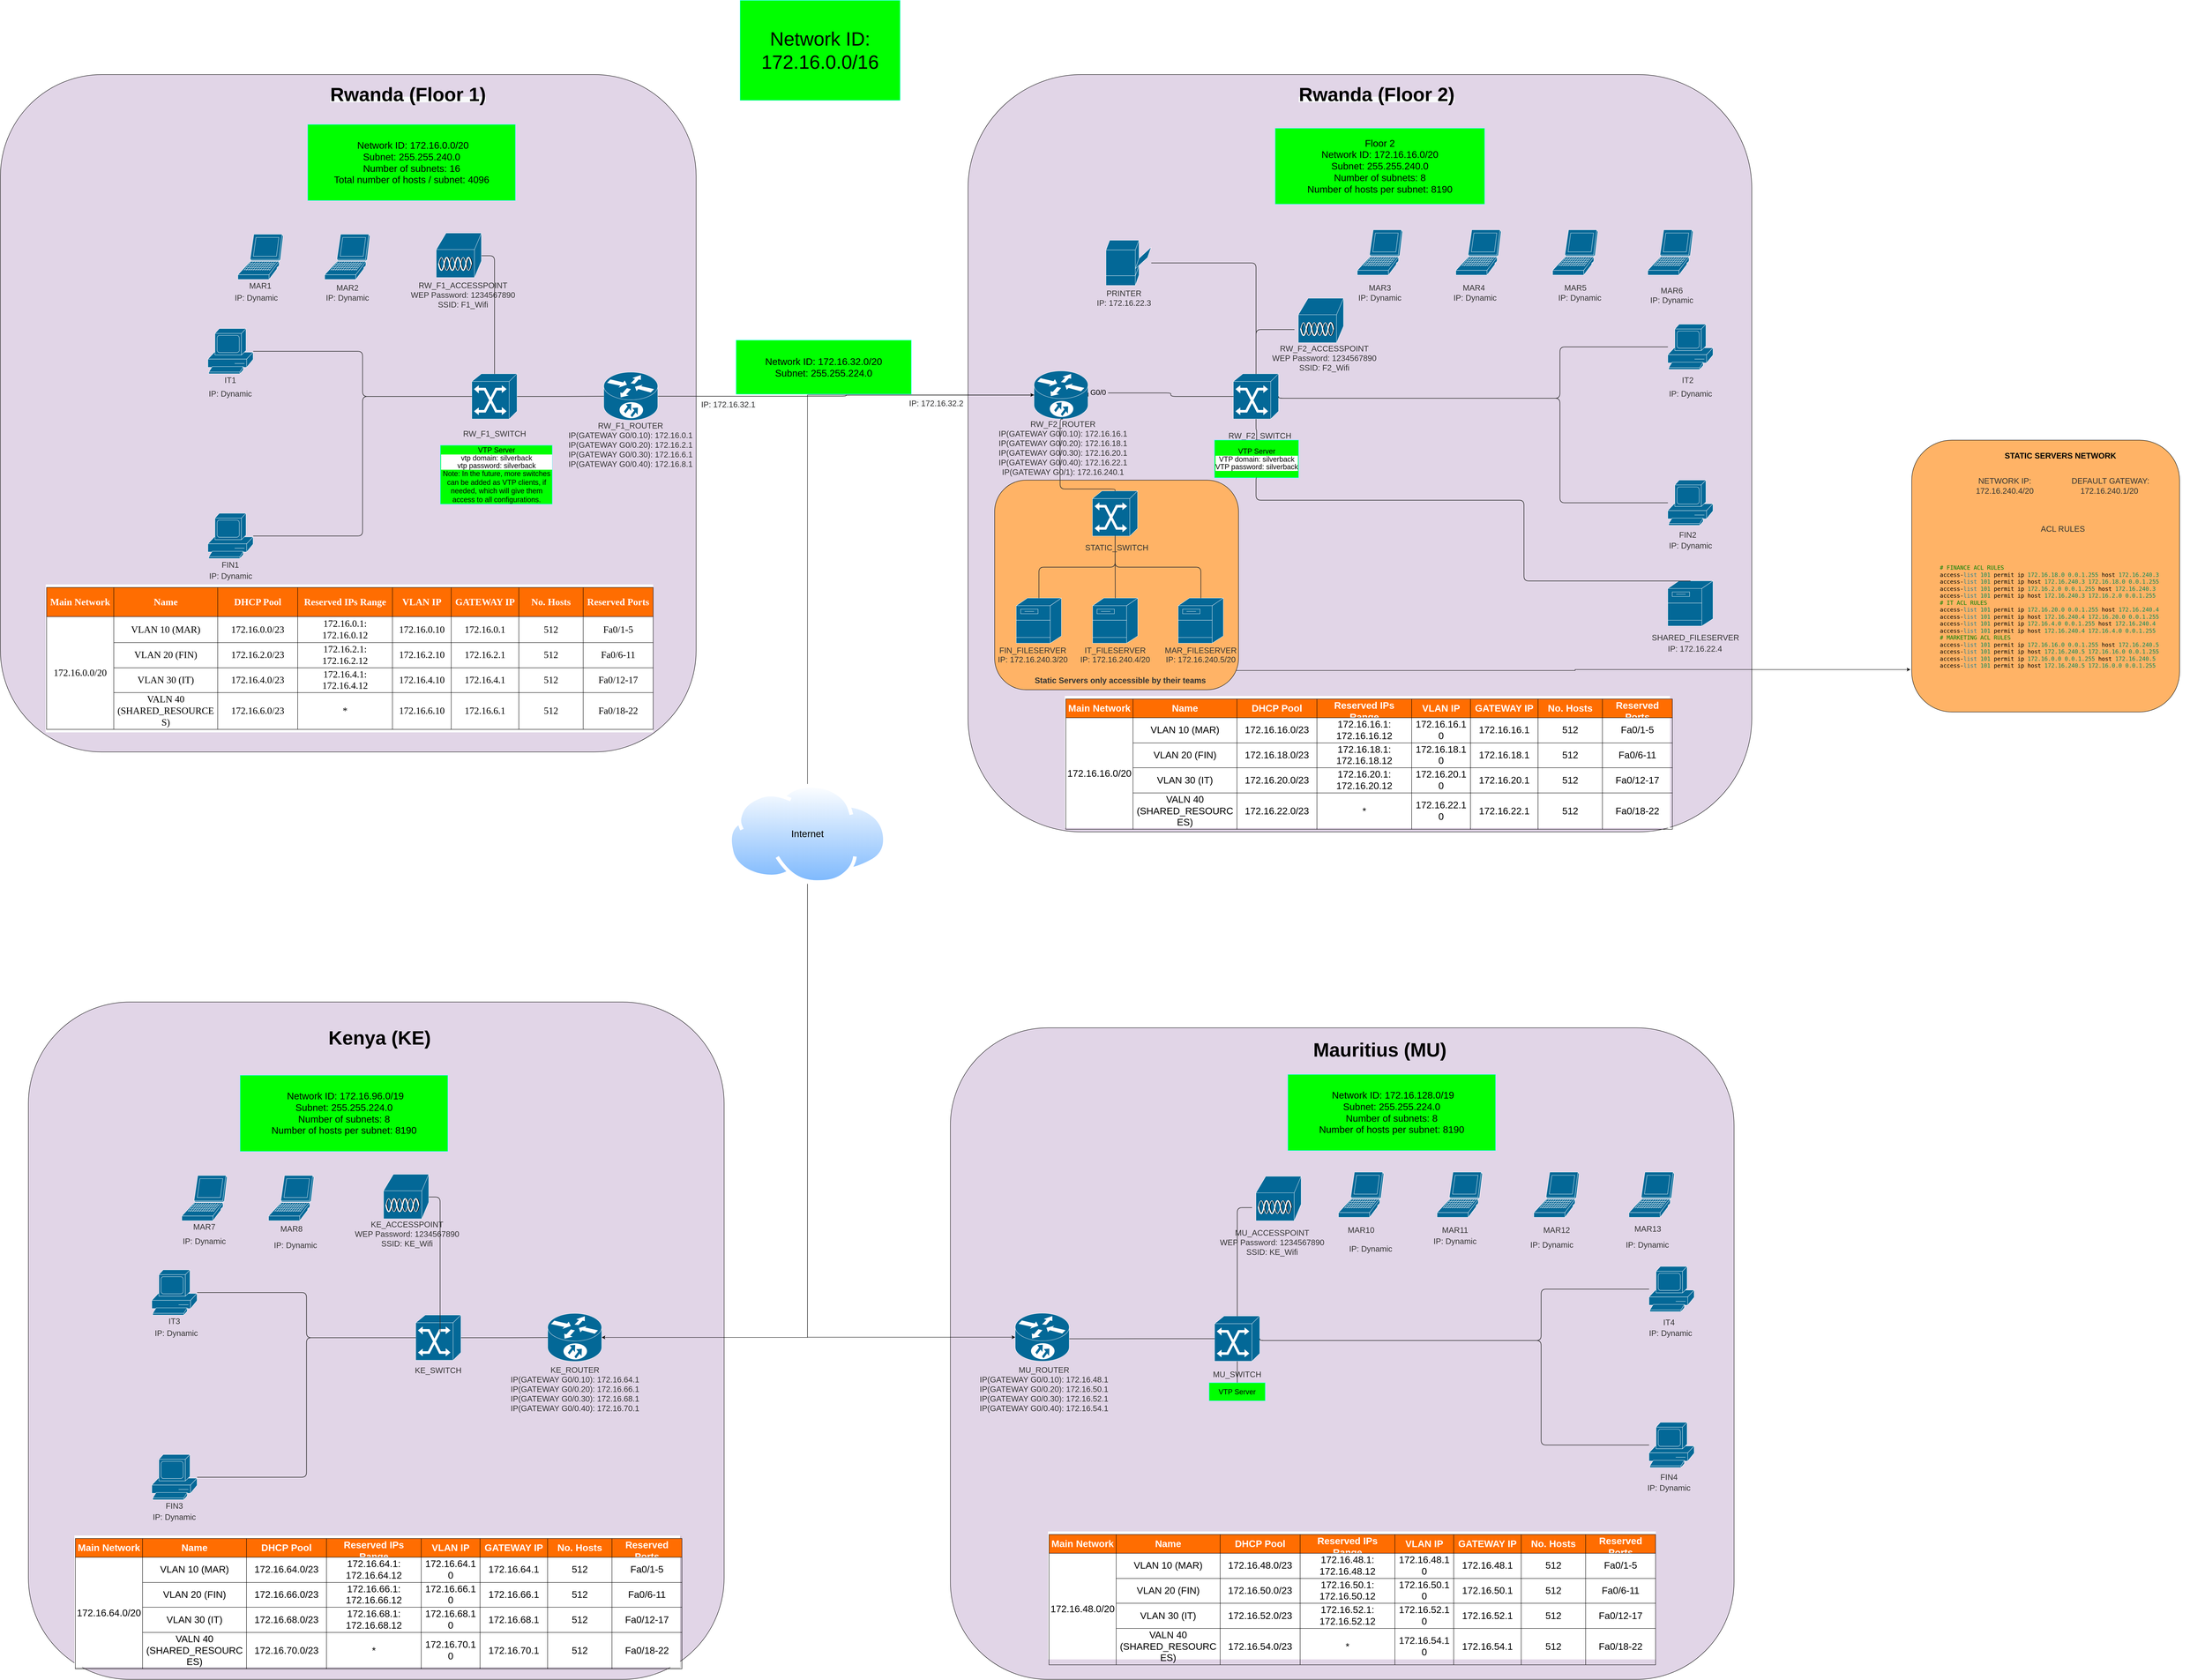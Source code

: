 <mxfile version="14.6.10" type="github">
  <diagram id="F6DAeWz7Sgy3D3tQku0R" name="Page-1">
    <mxGraphModel dx="8350" dy="3868" grid="1" gridSize="10" guides="1" tooltips="1" connect="1" arrows="1" fold="1" page="1" pageScale="1" pageWidth="850" pageHeight="1100" math="0" shadow="0">
      <root>
        <mxCell id="0" />
        <mxCell id="1" parent="0" />
        <mxCell id="8ed9XIQWzC79c0tnmQ3P-111" value="" style="rounded=1;whiteSpace=wrap;html=1;fillColor=#E1D5E7;" parent="1" vertex="1">
          <mxGeometry x="2070" y="185.5" width="1960" height="1894.5" as="geometry" />
        </mxCell>
        <mxCell id="F5loNVorTPceMhKPXW-f-25" value="" style="rounded=1;whiteSpace=wrap;html=1;fillColor=#FFB366;strokeColor=#000000;" vertex="1" parent="1">
          <mxGeometry x="2136.5" y="1200" width="610" height="524.5" as="geometry" />
        </mxCell>
        <mxCell id="8FbjyJ6miXhpgHFF32x5-6" value="" style="rounded=1;whiteSpace=wrap;html=1;fillColor=#E1D5E7;" parent="1" vertex="1">
          <mxGeometry x="-280" y="2505.5" width="1740" height="1694.5" as="geometry" />
        </mxCell>
        <mxCell id="Usrpdzci2_s5Gbklsa-7-121" value="" style="rounded=1;whiteSpace=wrap;html=1;fillColor=#E1D5E7;" parent="1" vertex="1">
          <mxGeometry x="2025.75" y="2570" width="1960" height="1630" as="geometry" />
        </mxCell>
        <mxCell id="8ed9XIQWzC79c0tnmQ3P-4" value="" style="rounded=1;whiteSpace=wrap;html=1;fillColor=#E1D5E7;" parent="1" vertex="1">
          <mxGeometry x="-350" y="185.5" width="1740" height="1694.5" as="geometry" />
        </mxCell>
        <UserObject label="FIN1" lucidchartObjectId="Bl0vFL-O7cU~" id="R9czVkcFzlXqYHZKievn-2">
          <mxCell style="html=1;overflow=block;blockSpacing=1;whiteSpace=wrap;strokeColor=none;fillColor=none;whiteSpace=wrap;fontSize=20;fontColor=#333333;align=center;spacing=0;strokeWidth=1.5;" parent="1" vertex="1">
            <mxGeometry x="135" y="1388" width="180" height="45" as="geometry" />
          </mxCell>
        </UserObject>
        <UserObject label="IT1" lucidchartObjectId="ol0vLUUZqzfP" id="R9czVkcFzlXqYHZKievn-3">
          <mxCell style="html=1;overflow=block;blockSpacing=1;whiteSpace=wrap;strokeColor=none;fillColor=none;whiteSpace=wrap;fontSize=20;fontColor=#333333;align=center;spacing=0;strokeWidth=1.5;" parent="1" vertex="1">
            <mxGeometry x="135" y="926" width="180" height="45" as="geometry" />
          </mxCell>
        </UserObject>
        <UserObject label="" lucidchartObjectId="_8ZvhjMvUJTv" id="R9czVkcFzlXqYHZKievn-4">
          <mxCell style="html=1;overflow=block;blockSpacing=1;whiteSpace=wrap;shape=mxgraph.cisco.routers.10700;verticalLabelPosition=bottom;verticalAlign=top;fillColor=#036897;strokeColor=#ffffff;whiteSpace=wrap;fontSize=13;align=center;spacing=0;strokeOpacity=100;fillOpacity=100;rounded=1;absoluteArcSize=1;arcSize=12;strokeWidth=0.8;" parent="1" vertex="1">
            <mxGeometry x="2235" y="927" width="135" height="120" as="geometry" />
          </mxCell>
        </UserObject>
        <UserObject label="" lucidchartObjectId="89ZvpVBgJGPB" id="R9czVkcFzlXqYHZKievn-7">
          <mxCell style="html=1;overflow=block;blockSpacing=1;whiteSpace=wrap;shape=mxgraph.cisco.computers_and_peripherals.laptop;verticalLabelPosition=bottom;verticalAlign=top;fillColor=#036897;strokeColor=#ffffff;whiteSpace=wrap;fontSize=13;align=center;spacing=0;strokeOpacity=100;fillOpacity=100;rounded=1;absoluteArcSize=1;arcSize=12;strokeWidth=0.8;" parent="1" vertex="1">
            <mxGeometry x="3043.5" y="574" width="113" height="113" as="geometry" />
          </mxCell>
        </UserObject>
        <UserObject label="" lucidchartObjectId="~9ZvYd.EeY0J" id="R9czVkcFzlXqYHZKievn-8">
          <mxCell style="html=1;overflow=block;blockSpacing=1;whiteSpace=wrap;shape=mxgraph.cisco.computers_and_peripherals.pc;verticalLabelPosition=bottom;verticalAlign=top;fillColor=#036897;strokeColor=#ffffff;whiteSpace=wrap;fontSize=13;align=center;spacing=0;strokeOpacity=100;fillOpacity=100;rounded=1;absoluteArcSize=1;arcSize=12;strokeWidth=0.8;" parent="1" vertex="1">
            <mxGeometry x="3820" y="810" width="113" height="113" as="geometry" />
          </mxCell>
        </UserObject>
        <UserObject label="" lucidchartObjectId="f-ZvLuABTvgu" id="R9czVkcFzlXqYHZKievn-9">
          <mxCell style="html=1;overflow=block;blockSpacing=1;whiteSpace=wrap;shape=mxgraph.cisco.computers_and_peripherals.printer;verticalLabelPosition=bottom;verticalAlign=top;fillColor=#036897;strokeColor=#ffffff;whiteSpace=wrap;fontSize=13;align=center;spacing=0;strokeOpacity=100;fillOpacity=100;rounded=1;absoluteArcSize=1;arcSize=12;strokeWidth=0.8;" parent="1" vertex="1">
            <mxGeometry x="2415" y="600" width="113" height="113" as="geometry" />
          </mxCell>
        </UserObject>
        <UserObject label="" lucidchartObjectId="a.Zv_2SgJKij" id="R9czVkcFzlXqYHZKievn-10">
          <mxCell style="html=1;overflow=block;blockSpacing=1;whiteSpace=wrap;shape=mxgraph.cisco.misc.access_point;verticalLabelPosition=bottom;verticalAlign=top;fillColor=#036897;strokeColor=#ffffff;whiteSpace=wrap;fontSize=13;align=center;spacing=0;strokeOpacity=100;fillOpacity=100;rounded=1;absoluteArcSize=1;arcSize=12;strokeWidth=0.8;" parent="1" vertex="1">
            <mxGeometry x="2896" y="745" width="113" height="113" as="geometry" />
          </mxCell>
        </UserObject>
        <UserObject label="" lucidchartObjectId="~.Zv7e6CAJx0" id="R9czVkcFzlXqYHZKievn-11">
          <mxCell style="html=1;overflow=block;blockSpacing=1;whiteSpace=wrap;shape=mxgraph.cisco.switches.atm_switch;verticalLabelPosition=bottom;verticalAlign=top;fillColor=#036897;strokeColor=#ffffff;whiteSpace=wrap;fontSize=13;align=center;spacing=0;strokeOpacity=100;fillOpacity=100;rounded=1;absoluteArcSize=1;arcSize=12;strokeWidth=0.8;" parent="1" vertex="1">
            <mxGeometry x="2733.5" y="934" width="113" height="113" as="geometry" />
          </mxCell>
        </UserObject>
        <UserObject label="" lucidchartObjectId="x~ZvL6rs3xKG" id="R9czVkcFzlXqYHZKievn-12">
          <mxCell style="html=1;overflow=block;blockSpacing=1;whiteSpace=wrap;shape=mxgraph.cisco.computers_and_peripherals.laptop;verticalLabelPosition=bottom;verticalAlign=top;fillColor=#036897;strokeColor=#ffffff;whiteSpace=wrap;fontSize=13;align=center;spacing=0;strokeOpacity=100;fillOpacity=100;rounded=1;absoluteArcSize=1;arcSize=12;strokeWidth=0.8;" parent="1" vertex="1">
            <mxGeometry x="3290" y="574" width="113" height="113" as="geometry" />
          </mxCell>
        </UserObject>
        <UserObject label="" lucidchartObjectId="x~Zv2IZ7_6Cm" id="R9czVkcFzlXqYHZKievn-13">
          <mxCell style="html=1;overflow=block;blockSpacing=1;whiteSpace=wrap;shape=mxgraph.cisco.computers_and_peripherals.laptop;verticalLabelPosition=bottom;verticalAlign=top;fillColor=#036897;strokeColor=#ffffff;whiteSpace=wrap;fontSize=13;align=center;spacing=0;strokeOpacity=100;fillOpacity=100;rounded=1;absoluteArcSize=1;arcSize=12;strokeWidth=0.8;" parent="1" vertex="1">
            <mxGeometry x="3532" y="574" width="113" height="113" as="geometry" />
          </mxCell>
        </UserObject>
        <UserObject label="" lucidchartObjectId="x~Zvemf0cMRI" id="R9czVkcFzlXqYHZKievn-14">
          <mxCell style="html=1;overflow=block;blockSpacing=1;whiteSpace=wrap;shape=mxgraph.cisco.computers_and_peripherals.laptop;verticalLabelPosition=bottom;verticalAlign=top;fillColor=#036897;strokeColor=#ffffff;whiteSpace=wrap;fontSize=13;align=center;spacing=0;strokeOpacity=100;fillOpacity=100;rounded=1;absoluteArcSize=1;arcSize=12;strokeWidth=0.8;" parent="1" vertex="1">
            <mxGeometry x="3770" y="574" width="113" height="113" as="geometry" />
          </mxCell>
        </UserObject>
        <UserObject label="" lucidchartObjectId="S~ZvKRJLcm~9" id="R9czVkcFzlXqYHZKievn-15">
          <mxCell style="html=1;overflow=block;blockSpacing=1;whiteSpace=wrap;shape=mxgraph.cisco.computers_and_peripherals.pc;verticalLabelPosition=bottom;verticalAlign=top;fillColor=#036897;strokeColor=#ffffff;whiteSpace=wrap;fontSize=13;align=center;spacing=0;strokeOpacity=100;fillOpacity=100;rounded=1;absoluteArcSize=1;arcSize=12;strokeWidth=0.8;" parent="1" vertex="1">
            <mxGeometry x="3820" y="1200" width="113" height="113" as="geometry" />
          </mxCell>
        </UserObject>
        <UserObject label="" lucidchartObjectId="8~Zv.3Twcq66" id="R9czVkcFzlXqYHZKievn-16">
          <mxCell style="html=1;overflow=block;blockSpacing=1;whiteSpace=wrap;shape=mxgraph.cisco.servers.fileserver;verticalLabelPosition=bottom;verticalAlign=top;fillColor=#036897;strokeColor=#ffffff;whiteSpace=wrap;fontSize=13;align=center;spacing=0;strokeOpacity=100;fillOpacity=100;rounded=1;absoluteArcSize=1;arcSize=12;strokeWidth=0.8;" parent="1" vertex="1">
            <mxGeometry x="3820" y="1452" width="113" height="113" as="geometry" />
          </mxCell>
        </UserObject>
        <UserObject label="" lucidchartObjectId="Fa0vUqzTXVAy" id="R9czVkcFzlXqYHZKievn-18">
          <mxCell style="html=1;overflow=block;blockSpacing=1;whiteSpace=wrap;shape=mxgraph.cisco.routers.10700;verticalLabelPosition=bottom;verticalAlign=top;fillColor=#036897;strokeColor=#ffffff;whiteSpace=wrap;fontSize=13;align=center;spacing=0;strokeOpacity=100;fillOpacity=100;rounded=1;absoluteArcSize=1;arcSize=12;strokeWidth=0.8;" parent="1" vertex="1">
            <mxGeometry x="1159" y="930" width="135" height="120" as="geometry" />
          </mxCell>
        </UserObject>
        <UserObject label="" lucidchartObjectId="Fa0v1.z5N2Bv" id="R9czVkcFzlXqYHZKievn-19">
          <mxCell style="html=1;overflow=block;blockSpacing=1;whiteSpace=wrap;shape=mxgraph.cisco.computers_and_peripherals.pc;verticalLabelPosition=bottom;verticalAlign=top;fillColor=#036897;strokeColor=#ffffff;whiteSpace=wrap;fontSize=13;align=center;spacing=0;strokeOpacity=100;fillOpacity=100;rounded=1;absoluteArcSize=1;arcSize=12;strokeWidth=0.8;" parent="1" vertex="1">
            <mxGeometry x="169" y="821" width="113" height="113" as="geometry" />
          </mxCell>
        </UserObject>
        <UserObject label="" lucidchartObjectId="Fa0vgUvyg4_N" id="R9czVkcFzlXqYHZKievn-20">
          <mxCell style="html=1;overflow=block;blockSpacing=1;whiteSpace=wrap;shape=mxgraph.cisco.misc.access_point;verticalLabelPosition=bottom;verticalAlign=top;fillColor=#036897;strokeColor=#ffffff;whiteSpace=wrap;fontSize=13;align=center;spacing=0;strokeOpacity=100;fillOpacity=100;rounded=1;absoluteArcSize=1;arcSize=12;strokeWidth=0.8;" parent="1" vertex="1">
            <mxGeometry x="740" y="582" width="113" height="113" as="geometry" />
          </mxCell>
        </UserObject>
        <UserObject label="" lucidchartObjectId="Fa0vYTzkJ_Io" id="R9czVkcFzlXqYHZKievn-21">
          <mxCell style="html=1;overflow=block;blockSpacing=1;whiteSpace=wrap;shape=mxgraph.cisco.switches.atm_switch;verticalLabelPosition=bottom;verticalAlign=top;fillColor=#036897;strokeColor=#ffffff;whiteSpace=wrap;fontSize=13;align=center;spacing=0;strokeOpacity=100;fillOpacity=100;rounded=1;absoluteArcSize=1;arcSize=12;strokeWidth=0.8;" parent="1" vertex="1">
            <mxGeometry x="829" y="934" width="113" height="113" as="geometry" />
          </mxCell>
        </UserObject>
        <UserObject label="" lucidchartObjectId="Fa0vYPe0pVfK" id="R9czVkcFzlXqYHZKievn-22">
          <mxCell style="html=1;overflow=block;blockSpacing=1;whiteSpace=wrap;shape=mxgraph.cisco.computers_and_peripherals.laptop;verticalLabelPosition=bottom;verticalAlign=top;fillColor=#036897;strokeColor=#ffffff;whiteSpace=wrap;fontSize=13;align=center;spacing=0;strokeOpacity=100;fillOpacity=100;rounded=1;absoluteArcSize=1;arcSize=12;strokeWidth=0.8;" parent="1" vertex="1">
            <mxGeometry x="244" y="585" width="113" height="113" as="geometry" />
          </mxCell>
        </UserObject>
        <UserObject label="" lucidchartObjectId="Fa0v2TP8G.dA" id="R9czVkcFzlXqYHZKievn-23">
          <mxCell style="html=1;overflow=block;blockSpacing=1;whiteSpace=wrap;shape=mxgraph.cisco.computers_and_peripherals.laptop;verticalLabelPosition=bottom;verticalAlign=top;fillColor=#036897;strokeColor=#ffffff;whiteSpace=wrap;fontSize=13;align=center;spacing=0;strokeOpacity=100;fillOpacity=100;rounded=1;absoluteArcSize=1;arcSize=12;strokeWidth=0.8;" parent="1" vertex="1">
            <mxGeometry x="461" y="585" width="113" height="113" as="geometry" />
          </mxCell>
        </UserObject>
        <UserObject label="" lucidchartObjectId="Fa0vRumDxt9f" id="R9czVkcFzlXqYHZKievn-24">
          <mxCell style="html=1;overflow=block;blockSpacing=1;whiteSpace=wrap;shape=mxgraph.cisco.computers_and_peripherals.pc;verticalLabelPosition=bottom;verticalAlign=top;fillColor=#036897;strokeColor=#ffffff;whiteSpace=wrap;fontSize=13;align=center;spacing=0;strokeOpacity=100;fillOpacity=100;rounded=1;absoluteArcSize=1;arcSize=12;strokeWidth=0.8;" parent="1" vertex="1">
            <mxGeometry x="169" y="1283" width="113" height="113" as="geometry" />
          </mxCell>
        </UserObject>
        <UserObject label="" lucidchartObjectId="rh0vMwOyCqXF" id="R9czVkcFzlXqYHZKievn-25">
          <mxCell style="html=1;jettySize=18;whiteSpace=wrap;overflow=block;blockSpacing=1;fontSize=13;strokeColor=#333333;strokeOpacity=100;strokeWidth=1.5;rounded=1;arcSize=24;edgeStyle=orthogonalEdgeStyle;startArrow=none;;endArrow=none;;exitX=1;exitY=0.5;exitPerimeter=0;entryX=0;entryY=0.5;entryPerimeter=0;" parent="1" source="R9czVkcFzlXqYHZKievn-19" target="R9czVkcFzlXqYHZKievn-21" edge="1">
            <mxGeometry width="100" height="100" relative="1" as="geometry">
              <Array as="points" />
            </mxGeometry>
          </mxCell>
        </UserObject>
        <UserObject label="" lucidchartObjectId="Th0v7P4lw3sR" id="R9czVkcFzlXqYHZKievn-26">
          <mxCell style="html=1;jettySize=18;whiteSpace=wrap;overflow=block;blockSpacing=1;fontSize=13;strokeColor=#333333;strokeOpacity=100;strokeWidth=1.5;rounded=1;arcSize=24;edgeStyle=orthogonalEdgeStyle;startArrow=none;;endArrow=none;;exitX=1;exitY=0.5;exitPerimeter=0;entryX=0;entryY=0.5;entryPerimeter=0;" parent="1" source="R9czVkcFzlXqYHZKievn-24" target="R9czVkcFzlXqYHZKievn-21" edge="1">
            <mxGeometry width="100" height="100" relative="1" as="geometry">
              <Array as="points" />
            </mxGeometry>
          </mxCell>
        </UserObject>
        <UserObject label="" lucidchartObjectId="Xh0vCYX2FiF2" id="R9czVkcFzlXqYHZKievn-27">
          <mxCell style="html=1;jettySize=18;whiteSpace=wrap;overflow=block;blockSpacing=1;fontSize=13;strokeColor=#333333;strokeOpacity=100;strokeWidth=1.5;rounded=1;arcSize=24;edgeStyle=orthogonalEdgeStyle;startArrow=none;;endArrow=none;;exitX=1;exitY=0.5;exitPerimeter=0;entryX=0;entryY=0.5;entryPerimeter=0;" parent="1" source="R9czVkcFzlXqYHZKievn-21" target="R9czVkcFzlXqYHZKievn-18" edge="1">
            <mxGeometry width="100" height="100" relative="1" as="geometry">
              <Array as="points" />
            </mxGeometry>
          </mxCell>
        </UserObject>
        <UserObject label="" lucidchartObjectId="2h0vWvxrwZ5h" id="R9czVkcFzlXqYHZKievn-28">
          <mxCell style="html=1;jettySize=18;whiteSpace=wrap;overflow=block;blockSpacing=1;fontSize=13;strokeColor=#333333;strokeOpacity=100;strokeWidth=1.5;rounded=1;arcSize=24;edgeStyle=orthogonalEdgeStyle;startArrow=none;;endArrow=none;;exitX=0;exitY=0.5;exitPerimeter=0;entryX=1;entryY=0.531;entryPerimeter=0;" parent="1" source="F5loNVorTPceMhKPXW-f-4" target="R9czVkcFzlXqYHZKievn-4" edge="1">
            <mxGeometry width="100" height="100" relative="1" as="geometry">
              <Array as="points" />
            </mxGeometry>
          </mxCell>
        </UserObject>
        <UserObject label="" lucidchartObjectId="6h0vMV6uCs31" id="R9czVkcFzlXqYHZKievn-29">
          <mxCell style="html=1;jettySize=18;whiteSpace=wrap;overflow=block;blockSpacing=1;fontSize=13;strokeColor=#333333;strokeOpacity=100;strokeWidth=1.5;rounded=1;arcSize=24;edgeStyle=orthogonalEdgeStyle;startArrow=none;;endArrow=none;;exitX=0;exitY=0.5;exitPerimeter=0;entryX=1;entryY=0.5;entryPerimeter=0;" parent="1" source="R9czVkcFzlXqYHZKievn-8" target="R9czVkcFzlXqYHZKievn-11" edge="1">
            <mxGeometry width="100" height="100" relative="1" as="geometry">
              <Array as="points">
                <mxPoint x="3550" y="867" />
                <mxPoint x="3550" y="995" />
              </Array>
            </mxGeometry>
          </mxCell>
        </UserObject>
        <UserObject label="" lucidchartObjectId="_h0vM~qiI7aD" id="R9czVkcFzlXqYHZKievn-30">
          <mxCell style="html=1;jettySize=18;whiteSpace=wrap;overflow=block;blockSpacing=1;fontSize=13;strokeColor=#333333;strokeOpacity=100;strokeWidth=1.5;rounded=1;arcSize=24;edgeStyle=orthogonalEdgeStyle;startArrow=none;;endArrow=none;;exitX=0;exitY=0.5;exitPerimeter=0;entryX=1;entryY=0.5;entryPerimeter=0;" parent="1" source="R9czVkcFzlXqYHZKievn-15" target="R9czVkcFzlXqYHZKievn-11" edge="1">
            <mxGeometry width="100" height="100" relative="1" as="geometry">
              <Array as="points">
                <mxPoint x="3550" y="1257" />
                <mxPoint x="3550" y="995" />
              </Array>
            </mxGeometry>
          </mxCell>
        </UserObject>
        <UserObject label="" lucidchartObjectId="5i0v0-UYV.H8" id="R9czVkcFzlXqYHZKievn-31">
          <mxCell style="html=1;jettySize=18;whiteSpace=wrap;overflow=block;blockSpacing=1;fontSize=13;strokeColor=#333333;strokeOpacity=100;strokeWidth=1.5;rounded=1;arcSize=24;edgeStyle=orthogonalEdgeStyle;startArrow=none;;endArrow=none;;exitX=0.5;exitY=0;exitPerimeter=0;entryX=0.5;entryY=1;entryPerimeter=0;" parent="1" source="R9czVkcFzlXqYHZKievn-69" target="R9czVkcFzlXqYHZKievn-11" edge="1">
            <mxGeometry width="100" height="100" relative="1" as="geometry">
              <Array as="points" />
            </mxGeometry>
          </mxCell>
        </UserObject>
        <UserObject label="IT2" lucidchartObjectId="Yl0vp-xNKka2" id="R9czVkcFzlXqYHZKievn-35">
          <mxCell style="html=1;overflow=block;blockSpacing=1;whiteSpace=wrap;strokeColor=none;fillColor=none;whiteSpace=wrap;fontSize=20;fontColor=#333333;align=center;spacing=0;strokeWidth=1.5;" parent="1" vertex="1">
            <mxGeometry x="3780" y="926" width="180" height="45" as="geometry" />
          </mxCell>
        </UserObject>
        <UserObject label="FIN2" lucidchartObjectId="Yl0vR3A6k4xC" id="R9czVkcFzlXqYHZKievn-36">
          <mxCell style="html=1;overflow=block;blockSpacing=1;whiteSpace=wrap;strokeColor=none;fillColor=none;whiteSpace=wrap;fontSize=20;fontColor=#333333;align=center;spacing=0;strokeWidth=1.5;" parent="1" vertex="1">
            <mxGeometry x="3780" y="1313" width="180" height="45" as="geometry" />
          </mxCell>
        </UserObject>
        <UserObject label="RW_F2_ROUTER&lt;br&gt;IP(GATEWAY G0/0.10): 172.16.16.1&lt;br&gt;IP(GATEWAY G0/0.20): 172.16.18.1&lt;br&gt;IP(GATEWAY G0/0.30): 172.16.20.1&lt;br&gt;IP(GATEWAY G0/0.40): 172.16.22.1&lt;br&gt;IP(GATEWAY G0/1): 172.16.240.1" lucidchartObjectId="om0v5oPt-WHp" id="R9czVkcFzlXqYHZKievn-37">
          <mxCell style="html=1;overflow=block;blockSpacing=1;whiteSpace=wrap;strokeColor=none;fillColor=none;whiteSpace=wrap;fontSize=20;fontColor=#333333;align=center;spacing=0;strokeWidth=1.5;" parent="1" vertex="1">
            <mxGeometry x="2025.75" y="1047" width="562.5" height="45" as="geometry" />
          </mxCell>
        </UserObject>
        <UserObject label="RW_F1_ROUTER&lt;br&gt;IP(GATEWAY G0/0.10): 172.16.0.1&lt;br&gt;IP(GATEWAY G0/0.20): 172.16.2.1&lt;br&gt;IP(GATEWAY G0/0.30): 172.16.6.1&lt;br&gt;IP(GATEWAY G0/0.40): 172.16.8.1" lucidchartObjectId="Am0vesmMUWY~" id="R9czVkcFzlXqYHZKievn-38">
          <mxCell style="html=1;overflow=block;blockSpacing=1;whiteSpace=wrap;strokeColor=none;fillColor=none;whiteSpace=wrap;fontSize=20;fontColor=#333333;align=center;spacing=0;strokeWidth=1.5;" parent="1" vertex="1">
            <mxGeometry x="1031.38" y="1051" width="390.25" height="110" as="geometry" />
          </mxCell>
        </UserObject>
        <UserObject label="MAR1" lucidchartObjectId="Dn0viB4DWLMl" id="R9czVkcFzlXqYHZKievn-39">
          <mxCell style="html=1;overflow=block;blockSpacing=1;whiteSpace=wrap;strokeColor=none;fillColor=none;whiteSpace=wrap;fontSize=20;fontColor=#333333;align=center;spacing=0;strokeWidth=1.5;" parent="1" vertex="1">
            <mxGeometry x="210" y="690" width="180" height="45" as="geometry" />
          </mxCell>
        </UserObject>
        <UserObject label="MAR2" lucidchartObjectId="Zn0vEOYEDHU~" id="R9czVkcFzlXqYHZKievn-40">
          <mxCell style="html=1;overflow=block;blockSpacing=1;whiteSpace=wrap;strokeColor=none;fillColor=none;whiteSpace=wrap;fontSize=20;fontColor=#333333;align=center;spacing=0;strokeWidth=1.5;" parent="1" vertex="1">
            <mxGeometry x="428.25" y="695" width="180" height="45" as="geometry" />
          </mxCell>
        </UserObject>
        <UserObject label="RW_F1_ACCESSPOINT&lt;br&gt;WEP Password:&amp;nbsp;1234567890&lt;br&gt;SSID:&amp;nbsp;F1_Wifi" lucidchartObjectId=".n0v6r6qx0r2" id="R9czVkcFzlXqYHZKievn-41">
          <mxCell style="html=1;overflow=block;blockSpacing=1;whiteSpace=wrap;strokeColor=none;fillColor=none;whiteSpace=wrap;fontSize=20;fontColor=#333333;align=center;spacing=0;strokeWidth=1.5;" parent="1" vertex="1">
            <mxGeometry x="672" y="700" width="270" height="45" as="geometry" />
          </mxCell>
        </UserObject>
        <UserObject label="RW_F1_SWITCH" lucidchartObjectId="to0vsYJvOKUJ" id="R9czVkcFzlXqYHZKievn-42">
          <mxCell style="html=1;overflow=block;blockSpacing=1;whiteSpace=wrap;strokeColor=none;fillColor=none;whiteSpace=wrap;fontSize=20;fontColor=#333333;align=center;spacing=0;strokeWidth=1.5;" parent="1" vertex="1">
            <mxGeometry x="795.5" y="1060" width="180" height="45" as="geometry" />
          </mxCell>
        </UserObject>
        <UserObject label="PRINTER&lt;br&gt;IP: 172.16.22.3" lucidchartObjectId="Qo0vA_yhYyZS" id="R9czVkcFzlXqYHZKievn-44">
          <mxCell style="html=1;overflow=block;blockSpacing=1;whiteSpace=wrap;strokeColor=none;fillColor=none;whiteSpace=wrap;fontSize=20;fontColor=#333333;align=center;spacing=0;strokeWidth=1.5;" parent="1" vertex="1">
            <mxGeometry x="2370" y="720" width="180" height="45" as="geometry" />
          </mxCell>
        </UserObject>
        <UserObject label="SHARED_FILESERVER" lucidchartObjectId="Ip0v6euqEYLq" id="R9czVkcFzlXqYHZKievn-48">
          <mxCell style="html=1;overflow=block;blockSpacing=1;whiteSpace=wrap;strokeColor=none;fillColor=none;whiteSpace=wrap;fontSize=20;fontColor=#333333;align=center;spacing=0;strokeWidth=1.5;" parent="1" vertex="1">
            <mxGeometry x="3780" y="1570" width="180" height="45" as="geometry" />
          </mxCell>
        </UserObject>
        <UserObject label="RW_F2_ACCESSPOINT&lt;br&gt;WEP Password:&amp;nbsp;1234567890&lt;br&gt;SSID:&amp;nbsp;F2_Wifi" lucidchartObjectId="aq0vyQOjYn.D" id="R9czVkcFzlXqYHZKievn-49">
          <mxCell style="html=1;overflow=block;blockSpacing=1;whiteSpace=wrap;strokeColor=none;fillColor=none;whiteSpace=wrap;fontSize=20;fontColor=#333333;align=center;spacing=0;strokeWidth=1.5;" parent="1" vertex="1">
            <mxGeometry x="2820" y="858" width="281.75" height="45" as="geometry" />
          </mxCell>
        </UserObject>
        <UserObject label="MAR3" lucidchartObjectId="_q0vCnCS0Tuj" id="R9czVkcFzlXqYHZKievn-50">
          <mxCell style="html=1;overflow=block;blockSpacing=1;whiteSpace=wrap;strokeColor=none;fillColor=none;whiteSpace=wrap;fontSize=20;fontColor=#333333;align=center;spacing=0;strokeWidth=1.5;" parent="1" vertex="1">
            <mxGeometry x="3010" y="695" width="180" height="45" as="geometry" />
          </mxCell>
        </UserObject>
        <UserObject label="MAR4" lucidchartObjectId="gr0vdpOrhEN0" id="R9czVkcFzlXqYHZKievn-51">
          <mxCell style="html=1;overflow=block;blockSpacing=1;whiteSpace=wrap;strokeColor=none;fillColor=none;whiteSpace=wrap;fontSize=20;fontColor=#333333;align=center;spacing=0;strokeWidth=1.5;" parent="1" vertex="1">
            <mxGeometry x="3245" y="695" width="180" height="45" as="geometry" />
          </mxCell>
        </UserObject>
        <UserObject label="MAR5" lucidchartObjectId="Br0vibU3P18z" id="R9czVkcFzlXqYHZKievn-52">
          <mxCell style="html=1;overflow=block;blockSpacing=1;whiteSpace=wrap;strokeColor=none;fillColor=none;whiteSpace=wrap;fontSize=20;fontColor=#333333;align=center;spacing=0;strokeWidth=1.5;" parent="1" vertex="1">
            <mxGeometry x="3498.5" y="695" width="180" height="45" as="geometry" />
          </mxCell>
        </UserObject>
        <UserObject label="" lucidchartObjectId="fs0v6GgkeF_j" id="R9czVkcFzlXqYHZKievn-54">
          <mxCell style="html=1;jettySize=18;whiteSpace=wrap;overflow=block;blockSpacing=1;fontSize=13;strokeColor=#333333;strokeOpacity=100;strokeWidth=1.5;rounded=1;arcSize=24;edgeStyle=orthogonalEdgeStyle;startArrow=none;;endArrow=none;;exitX=1;exitY=0.5;exitPerimeter=0;entryX=0;entryY=0.5;entryPerimeter=0;" parent="1" source="R9czVkcFzlXqYHZKievn-18" target="R9czVkcFzlXqYHZKievn-4" edge="1">
            <mxGeometry width="100" height="100" relative="1" as="geometry">
              <Array as="points" />
            </mxGeometry>
          </mxCell>
        </UserObject>
        <mxCell id="R9czVkcFzlXqYHZKievn-55" value="&lt;span style=&quot;color: rgb(51 , 51 , 51) ; font-size: 20px ; background-color: rgb(248 , 249 , 250)&quot;&gt;IP: 172.16.32.1&lt;/span&gt;" style="edgeLabel;html=1;align=center;verticalAlign=middle;resizable=0;points=[];" parent="R9czVkcFzlXqYHZKievn-54" vertex="1" connectable="0">
          <mxGeometry x="-0.657" y="-22" relative="1" as="geometry">
            <mxPoint x="14" y="-2" as="offset" />
          </mxGeometry>
        </mxCell>
        <mxCell id="R9czVkcFzlXqYHZKievn-56" value="&lt;span style=&quot;color: rgb(51 , 51 , 51) ; font-size: 20px ; background-color: rgb(248 , 249 , 250)&quot;&gt;IP: 172.16.32.2&lt;/span&gt;" style="edgeLabel;html=1;align=center;verticalAlign=middle;resizable=0;points=[];" parent="R9czVkcFzlXqYHZKievn-54" vertex="1" connectable="0">
          <mxGeometry x="0.77" y="-16" relative="1" as="geometry">
            <mxPoint x="-137" y="4" as="offset" />
          </mxGeometry>
        </mxCell>
        <mxCell id="R9czVkcFzlXqYHZKievn-57" value="&lt;font style=&quot;font-size: 48px&quot;&gt;&lt;br&gt;&lt;/font&gt;" style="text;html=1;align=center;verticalAlign=middle;resizable=0;points=[];autosize=1;" parent="1" vertex="1">
          <mxGeometry x="710" y="320" width="20" height="30" as="geometry" />
        </mxCell>
        <mxCell id="R9czVkcFzlXqYHZKievn-58" value="&lt;font style=&quot;font-size: 48px&quot;&gt;&lt;br&gt;&lt;/font&gt;" style="text;html=1;align=center;verticalAlign=middle;resizable=0;points=[];autosize=1;" parent="1" vertex="1">
          <mxGeometry x="2381" y="425.5" width="20" height="30" as="geometry" />
        </mxCell>
        <mxCell id="R9czVkcFzlXqYHZKievn-59" value="&lt;font style=&quot;font-size: 18px&quot;&gt;VTP Server&lt;br&gt;&lt;div style=&quot;background-color: rgb(255 , 255 , 254) ; line-height: 19px&quot;&gt;&lt;div&gt;vtp&amp;nbsp;domain: silverback&lt;/div&gt;&lt;div&gt;vtp&amp;nbsp;password: silverback&lt;/div&gt;&lt;/div&gt;Note: In the future, more switches can be added as VTP clients, if needed, which will give them access to all configurations.&lt;/font&gt;" style="whiteSpace=wrap;html=1;strokeColor=#00FFFF;fillColor=#00FF00;" parent="1" vertex="1">
          <mxGeometry x="750.5" y="1113" width="279.5" height="147" as="geometry" />
        </mxCell>
        <mxCell id="R9czVkcFzlXqYHZKievn-60" value="&lt;span style=&quot;font-family: &amp;#34;helvetica&amp;#34; ; font-size: 48px&quot;&gt;Network ID: 172.16.0.0/16&lt;/span&gt;" style="whiteSpace=wrap;html=1;strokeColor=#00FFFF;fillColor=#00FF00;" parent="1" vertex="1">
          <mxGeometry x="1500" width="400" height="250" as="geometry" />
        </mxCell>
        <mxCell id="R9czVkcFzlXqYHZKievn-62" value="&lt;font&gt;&lt;font style=&quot;font-size: 24px&quot;&gt;&amp;nbsp;Network ID: 172.16.0.0/20&lt;br&gt;Subnet: 255.255.240.0&lt;br&gt;Number of subnets: 16&lt;br&gt;Total number of hosts / subnet: 4096&lt;/font&gt;&lt;br&gt;&lt;/font&gt;" style="whiteSpace=wrap;html=1;strokeColor=#00FFFF;fillColor=#00FF00;" parent="1" vertex="1">
          <mxGeometry x="418.75" y="310.5" width="519" height="190" as="geometry" />
        </mxCell>
        <mxCell id="R9czVkcFzlXqYHZKievn-63" value="&lt;font&gt;&lt;font style=&quot;font-size: 24px&quot;&gt;Floor 2&lt;br&gt;Network ID:&amp;nbsp;&lt;/font&gt;&lt;span style=&quot;font-size: 24px&quot;&gt;172.16.16.0/20&lt;/span&gt;&lt;br style=&quot;font-size: 24px&quot;&gt;&lt;span style=&quot;font-size: 24px&quot;&gt;Subnet: 255.255.240.0&lt;br&gt;&lt;/span&gt;&lt;span style=&quot;font-size: 24px&quot;&gt;Number of subnets: 8&lt;/span&gt;&lt;br style=&quot;font-size: 24px&quot;&gt;&lt;span style=&quot;font-size: 24px&quot;&gt;Number of hosts per subnet: 8190&lt;/span&gt;&lt;br&gt;&lt;/font&gt;" style="whiteSpace=wrap;html=1;strokeColor=#00FFFF;fillColor=#00FF00;" parent="1" vertex="1">
          <mxGeometry x="2838.25" y="320" width="523.5" height="189.5" as="geometry" />
        </mxCell>
        <mxCell id="R9czVkcFzlXqYHZKievn-65" value="&lt;font&gt;&lt;font style=&quot;font-size: 24px&quot;&gt;Network ID: 172.16.32.0/20&lt;br&gt;Subnet: 255.255.224.0&lt;/font&gt;&lt;br&gt;&lt;/font&gt;" style="whiteSpace=wrap;html=1;strokeColor=#00FFFF;fillColor=#00FF00;" parent="1" vertex="1">
          <mxGeometry x="1490" y="850" width="438" height="135" as="geometry" />
        </mxCell>
        <UserObject label="" lucidchartObjectId="Qj0vV6jSTBdh" id="R9czVkcFzlXqYHZKievn-66">
          <mxCell style="html=1;jettySize=18;whiteSpace=wrap;overflow=block;blockSpacing=1;fontSize=13;strokeColor=#333333;strokeOpacity=100;strokeWidth=1.5;rounded=1;arcSize=24;edgeStyle=orthogonalEdgeStyle;startArrow=none;;endArrow=none;;exitX=1;exitY=0.5;exitPerimeter=0;entryX=0.5;entryY=0;entryPerimeter=0;entryDx=0;entryDy=0;" parent="1" source="R9czVkcFzlXqYHZKievn-9" target="R9czVkcFzlXqYHZKievn-11" edge="1">
            <mxGeometry width="100" height="100" relative="1" as="geometry">
              <Array as="points" />
              <mxPoint x="2333" y="626.5" as="sourcePoint" />
              <mxPoint x="2471.5" y="938" as="targetPoint" />
            </mxGeometry>
          </mxCell>
        </UserObject>
        <UserObject label="" lucidchartObjectId="Qj0vV6jSTBdh" id="R9czVkcFzlXqYHZKievn-67">
          <mxCell style="html=1;jettySize=18;whiteSpace=wrap;overflow=block;blockSpacing=1;fontSize=13;strokeColor=#333333;strokeOpacity=100;strokeWidth=1.5;rounded=1;arcSize=24;edgeStyle=orthogonalEdgeStyle;startArrow=none;;endArrow=none;;exitX=-0.088;exitY=0.691;exitPerimeter=0;entryX=0.5;entryY=0;entryPerimeter=0;exitDx=0;exitDy=0;entryDx=0;entryDy=0;" parent="1" source="R9czVkcFzlXqYHZKievn-10" target="R9czVkcFzlXqYHZKievn-11" edge="1">
            <mxGeometry width="100" height="100" relative="1" as="geometry">
              <Array as="points" />
              <mxPoint x="2278" y="651.5" as="sourcePoint" />
              <mxPoint x="2490" y="884" as="targetPoint" />
            </mxGeometry>
          </mxCell>
        </UserObject>
        <UserObject label="" lucidchartObjectId="Qj0vV6jSTBdh" id="R9czVkcFzlXqYHZKievn-68">
          <mxCell style="html=1;jettySize=18;whiteSpace=wrap;overflow=block;blockSpacing=1;fontSize=13;strokeColor=#333333;strokeOpacity=100;strokeWidth=1.5;rounded=1;arcSize=24;edgeStyle=orthogonalEdgeStyle;startArrow=none;;endArrow=none;;exitX=1;exitY=0.5;exitDx=0;exitDy=0;exitPerimeter=0;" parent="1" source="R9czVkcFzlXqYHZKievn-20" target="R9czVkcFzlXqYHZKievn-21" edge="1">
            <mxGeometry width="100" height="100" relative="1" as="geometry">
              <Array as="points" />
              <mxPoint x="710" y="642" as="sourcePoint" />
              <mxPoint x="894" y="938" as="targetPoint" />
            </mxGeometry>
          </mxCell>
        </UserObject>
        <mxCell id="8ed9XIQWzC79c0tnmQ3P-5" value="&lt;span style=&quot;color: rgb(0 , 0 , 0) ; font-family: &amp;#34;helvetica&amp;#34; ; font-style: normal ; letter-spacing: normal ; text-indent: 0px ; text-transform: none ; word-spacing: 0px ; background-color: rgb(248 , 249 , 250) ; display: inline ; float: none&quot;&gt;&lt;font style=&quot;font-size: 48px&quot;&gt;&lt;b&gt;Rwanda (Floor 1)&lt;/b&gt;&lt;/font&gt;&lt;/span&gt;" style="text;whiteSpace=wrap;html=1;align=center;" parent="1" vertex="1">
          <mxGeometry x="447.25" y="200" width="445" height="80" as="geometry" />
        </mxCell>
        <mxCell id="8ed9XIQWzC79c0tnmQ3P-112" value="&lt;span style=&quot;color: rgb(0 , 0 , 0) ; font-family: &amp;#34;helvetica&amp;#34; ; font-style: normal ; letter-spacing: normal ; text-indent: 0px ; text-transform: none ; word-spacing: 0px ; background-color: rgb(248 , 249 , 250) ; display: inline ; float: none&quot;&gt;&lt;font style=&quot;font-size: 48px&quot;&gt;&lt;b&gt;Rwanda (Floor 2)&lt;/b&gt;&lt;/font&gt;&lt;/span&gt;" style="text;whiteSpace=wrap;html=1;align=center;" parent="1" vertex="1">
          <mxGeometry x="2846.5" y="200" width="490" height="80" as="geometry" />
        </mxCell>
        <UserObject label="FIN3" lucidchartObjectId="Bl0vFL-O7cU~" id="Usrpdzci2_s5Gbklsa-7-1">
          <mxCell style="html=1;overflow=block;blockSpacing=1;whiteSpace=wrap;strokeColor=none;fillColor=none;whiteSpace=wrap;fontSize=20;fontColor=#333333;align=center;spacing=0;strokeWidth=1.5;" parent="1" vertex="1">
            <mxGeometry x="-5.25" y="3742.5" width="180" height="45" as="geometry" />
          </mxCell>
        </UserObject>
        <UserObject label="IT3" lucidchartObjectId="ol0vLUUZqzfP" id="Usrpdzci2_s5Gbklsa-7-2">
          <mxCell style="html=1;overflow=block;blockSpacing=1;whiteSpace=wrap;strokeColor=none;fillColor=none;whiteSpace=wrap;fontSize=20;fontColor=#333333;align=center;spacing=0;strokeWidth=1.5;" parent="1" vertex="1">
            <mxGeometry x="-5.25" y="3280.5" width="180" height="45" as="geometry" />
          </mxCell>
        </UserObject>
        <UserObject label="" lucidchartObjectId="Fa0vUqzTXVAy" id="Usrpdzci2_s5Gbklsa-7-3">
          <mxCell style="html=1;overflow=block;blockSpacing=1;whiteSpace=wrap;shape=mxgraph.cisco.routers.10700;verticalLabelPosition=bottom;verticalAlign=top;fillColor=#036897;strokeColor=#ffffff;whiteSpace=wrap;fontSize=13;align=center;spacing=0;strokeOpacity=100;fillOpacity=100;rounded=1;absoluteArcSize=1;arcSize=12;strokeWidth=0.8;" parent="1" vertex="1">
            <mxGeometry x="1018.75" y="3284.5" width="135" height="120" as="geometry" />
          </mxCell>
        </UserObject>
        <UserObject label="" lucidchartObjectId="Fa0v1.z5N2Bv" id="Usrpdzci2_s5Gbklsa-7-4">
          <mxCell style="html=1;overflow=block;blockSpacing=1;whiteSpace=wrap;shape=mxgraph.cisco.computers_and_peripherals.pc;verticalLabelPosition=bottom;verticalAlign=top;fillColor=#036897;strokeColor=#ffffff;whiteSpace=wrap;fontSize=13;align=center;spacing=0;strokeOpacity=100;fillOpacity=100;rounded=1;absoluteArcSize=1;arcSize=12;strokeWidth=0.8;" parent="1" vertex="1">
            <mxGeometry x="28.75" y="3175.5" width="113" height="113" as="geometry" />
          </mxCell>
        </UserObject>
        <UserObject label="" lucidchartObjectId="Fa0vgUvyg4_N" id="Usrpdzci2_s5Gbklsa-7-5">
          <mxCell style="html=1;overflow=block;blockSpacing=1;whiteSpace=wrap;shape=mxgraph.cisco.misc.access_point;verticalLabelPosition=bottom;verticalAlign=top;fillColor=#036897;strokeColor=#ffffff;whiteSpace=wrap;fontSize=13;align=center;spacing=0;strokeOpacity=100;fillOpacity=100;rounded=1;absoluteArcSize=1;arcSize=12;strokeWidth=0.8;" parent="1" vertex="1">
            <mxGeometry x="608.25" y="2936.5" width="113" height="113" as="geometry" />
          </mxCell>
        </UserObject>
        <UserObject label="" lucidchartObjectId="Fa0vYTzkJ_Io" id="Usrpdzci2_s5Gbklsa-7-6">
          <mxCell style="html=1;overflow=block;blockSpacing=1;whiteSpace=wrap;shape=mxgraph.cisco.switches.atm_switch;verticalLabelPosition=bottom;verticalAlign=top;fillColor=#036897;strokeColor=#ffffff;whiteSpace=wrap;fontSize=13;align=center;spacing=0;strokeOpacity=100;fillOpacity=100;rounded=1;absoluteArcSize=1;arcSize=12;strokeWidth=0.8;" parent="1" vertex="1">
            <mxGeometry x="688.75" y="3288.5" width="113" height="113" as="geometry" />
          </mxCell>
        </UserObject>
        <UserObject label="" lucidchartObjectId="Fa0vYPe0pVfK" id="Usrpdzci2_s5Gbklsa-7-7">
          <mxCell style="html=1;overflow=block;blockSpacing=1;whiteSpace=wrap;shape=mxgraph.cisco.computers_and_peripherals.laptop;verticalLabelPosition=bottom;verticalAlign=top;fillColor=#036897;strokeColor=#ffffff;whiteSpace=wrap;fontSize=13;align=center;spacing=0;strokeOpacity=100;fillOpacity=100;rounded=1;absoluteArcSize=1;arcSize=12;strokeWidth=0.8;" parent="1" vertex="1">
            <mxGeometry x="103.75" y="2939.5" width="113" height="113" as="geometry" />
          </mxCell>
        </UserObject>
        <UserObject label="" lucidchartObjectId="Fa0v2TP8G.dA" id="Usrpdzci2_s5Gbklsa-7-8">
          <mxCell style="html=1;overflow=block;blockSpacing=1;whiteSpace=wrap;shape=mxgraph.cisco.computers_and_peripherals.laptop;verticalLabelPosition=bottom;verticalAlign=top;fillColor=#036897;strokeColor=#ffffff;whiteSpace=wrap;fontSize=13;align=center;spacing=0;strokeOpacity=100;fillOpacity=100;rounded=1;absoluteArcSize=1;arcSize=12;strokeWidth=0.8;" parent="1" vertex="1">
            <mxGeometry x="320.75" y="2939.5" width="113" height="113" as="geometry" />
          </mxCell>
        </UserObject>
        <UserObject label="" lucidchartObjectId="Fa0vRumDxt9f" id="Usrpdzci2_s5Gbklsa-7-9">
          <mxCell style="html=1;overflow=block;blockSpacing=1;whiteSpace=wrap;shape=mxgraph.cisco.computers_and_peripherals.pc;verticalLabelPosition=bottom;verticalAlign=top;fillColor=#036897;strokeColor=#ffffff;whiteSpace=wrap;fontSize=13;align=center;spacing=0;strokeOpacity=100;fillOpacity=100;rounded=1;absoluteArcSize=1;arcSize=12;strokeWidth=0.8;" parent="1" vertex="1">
            <mxGeometry x="28.75" y="3637.5" width="113" height="113" as="geometry" />
          </mxCell>
        </UserObject>
        <UserObject label="" lucidchartObjectId="rh0vMwOyCqXF" id="Usrpdzci2_s5Gbklsa-7-10">
          <mxCell style="html=1;jettySize=18;whiteSpace=wrap;overflow=block;blockSpacing=1;fontSize=13;strokeColor=#333333;strokeOpacity=100;strokeWidth=1.5;rounded=1;arcSize=24;edgeStyle=orthogonalEdgeStyle;startArrow=none;;endArrow=none;;exitX=1;exitY=0.5;exitPerimeter=0;entryX=0;entryY=0.5;entryPerimeter=0;" parent="1" source="Usrpdzci2_s5Gbklsa-7-4" target="Usrpdzci2_s5Gbklsa-7-6" edge="1">
            <mxGeometry width="100" height="100" relative="1" as="geometry">
              <Array as="points" />
            </mxGeometry>
          </mxCell>
        </UserObject>
        <UserObject label="" lucidchartObjectId="Th0v7P4lw3sR" id="Usrpdzci2_s5Gbklsa-7-11">
          <mxCell style="html=1;jettySize=18;whiteSpace=wrap;overflow=block;blockSpacing=1;fontSize=13;strokeColor=#333333;strokeOpacity=100;strokeWidth=1.5;rounded=1;arcSize=24;edgeStyle=orthogonalEdgeStyle;startArrow=none;;endArrow=none;;exitX=1;exitY=0.5;exitPerimeter=0;entryX=0;entryY=0.5;entryPerimeter=0;" parent="1" source="Usrpdzci2_s5Gbklsa-7-9" target="Usrpdzci2_s5Gbklsa-7-6" edge="1">
            <mxGeometry width="100" height="100" relative="1" as="geometry">
              <Array as="points" />
            </mxGeometry>
          </mxCell>
        </UserObject>
        <UserObject label="" lucidchartObjectId="Xh0vCYX2FiF2" id="Usrpdzci2_s5Gbklsa-7-12">
          <mxCell style="html=1;jettySize=18;whiteSpace=wrap;overflow=block;blockSpacing=1;fontSize=13;strokeColor=#333333;strokeOpacity=100;strokeWidth=1.5;rounded=1;arcSize=24;edgeStyle=orthogonalEdgeStyle;startArrow=none;;endArrow=none;;exitX=1;exitY=0.5;exitPerimeter=0;entryX=0;entryY=0.5;entryPerimeter=0;" parent="1" source="Usrpdzci2_s5Gbklsa-7-6" target="Usrpdzci2_s5Gbklsa-7-3" edge="1">
            <mxGeometry width="100" height="100" relative="1" as="geometry">
              <Array as="points" />
            </mxGeometry>
          </mxCell>
        </UserObject>
        <UserObject label="MAR7" lucidchartObjectId="Dn0viB4DWLMl" id="Usrpdzci2_s5Gbklsa-7-13">
          <mxCell style="html=1;overflow=block;blockSpacing=1;whiteSpace=wrap;strokeColor=none;fillColor=none;whiteSpace=wrap;fontSize=20;fontColor=#333333;align=center;spacing=0;strokeWidth=1.5;" parent="1" vertex="1">
            <mxGeometry x="69.75" y="3044.5" width="180" height="45" as="geometry" />
          </mxCell>
        </UserObject>
        <UserObject label="MAR8" lucidchartObjectId="Zn0vEOYEDHU~" id="Usrpdzci2_s5Gbklsa-7-14">
          <mxCell style="html=1;overflow=block;blockSpacing=1;whiteSpace=wrap;strokeColor=none;fillColor=none;whiteSpace=wrap;fontSize=20;fontColor=#333333;align=center;spacing=0;strokeWidth=1.5;" parent="1" vertex="1">
            <mxGeometry x="288" y="3049.5" width="180" height="45" as="geometry" />
          </mxCell>
        </UserObject>
        <UserObject label="KE_SWITCH&lt;br&gt;&lt;span style=&quot;color: rgba(0 , 0 , 0 , 0) ; font-family: monospace ; font-size: 0px&quot;&gt;%3CmxGraphModel%3E%3Croot%3E%3CmxCell%20id%3D%220%22%2F%3E%3CmxCell%20id%3D%221%22%20parent%3D%220%22%2F%3E%3CUserObject%20label%3D%22RW_F1_ACCESSPOINT%26lt%3Bbr%26gt%3BWEP%20Password%3A%26amp%3Bnbsp%3B1234567890%26lt%3Bbr%26gt%3BSSID%3A%26amp%3Bnbsp%3BF1_Wifi%22%20lucidchartObjectId%3D%22.n0v6r6qx0r2%22%20id%3D%222%22%3E%3CmxCell%20style%3D%22html%3D1%3Boverflow%3Dblock%3BblockSpacing%3D1%3BwhiteSpace%3Dwrap%3BstrokeColor%3Dnone%3BfillColor%3Dnone%3BwhiteSpace%3Dwrap%3BfontSize%3D20%3BfontColor%3D%23333333%3Balign%3Dcenter%3Bspacing%3D0%3BstrokeWidth%3D1.5%3B%22%20vertex%3D%221%22%20parent%3D%221%22%3E%3CmxGeometry%20x%3D%22672%22%20y%3D%22700%22%20width%3D%22270%22%20height%3D%2245%22%20as%3D%22geometry%22%2F%3E%3C%2FmxCell%3E%3C%2FUserObject%3E%3C%2Froot%3E%3C%2FmxGraphModel%&lt;/span&gt;" lucidchartObjectId="to0vsYJvOKUJ" id="Usrpdzci2_s5Gbklsa-7-16">
          <mxCell style="html=1;overflow=block;blockSpacing=1;whiteSpace=wrap;strokeColor=none;fillColor=none;whiteSpace=wrap;fontSize=20;fontColor=#333333;align=center;spacing=0;strokeWidth=1.5;" parent="1" vertex="1">
            <mxGeometry x="655.25" y="3414.5" width="180" height="45" as="geometry" />
          </mxCell>
        </UserObject>
        <UserObject label="" lucidchartObjectId="Qj0vV6jSTBdh" id="Usrpdzci2_s5Gbklsa-7-18">
          <mxCell style="html=1;jettySize=18;whiteSpace=wrap;overflow=block;blockSpacing=1;fontSize=13;strokeColor=#333333;strokeOpacity=100;strokeWidth=1.5;rounded=1;arcSize=24;edgeStyle=orthogonalEdgeStyle;startArrow=none;;endArrow=none;;entryX=0.537;entryY=0.39;entryPerimeter=0;entryDx=0;entryDy=0;exitX=1;exitY=0.5;exitDx=0;exitDy=0;exitPerimeter=0;" parent="1" source="Usrpdzci2_s5Gbklsa-7-5" target="Usrpdzci2_s5Gbklsa-7-6" edge="1">
            <mxGeometry width="100" height="100" relative="1" as="geometry">
              <Array as="points" />
              <mxPoint x="569.75" y="2996.5" as="sourcePoint" />
              <mxPoint x="753.75" y="3292.5" as="targetPoint" />
            </mxGeometry>
          </mxCell>
        </UserObject>
        <UserObject label="" lucidchartObjectId="_8ZvhjMvUJTv" id="Usrpdzci2_s5Gbklsa-7-19">
          <mxCell style="html=1;overflow=block;blockSpacing=1;whiteSpace=wrap;shape=mxgraph.cisco.routers.10700;verticalLabelPosition=bottom;verticalAlign=top;fillColor=#036897;strokeColor=#ffffff;whiteSpace=wrap;fontSize=13;align=center;spacing=0;strokeOpacity=100;fillOpacity=100;rounded=1;absoluteArcSize=1;arcSize=12;strokeWidth=0.8;" parent="1" vertex="1">
            <mxGeometry x="2188" y="3284" width="135" height="120" as="geometry" />
          </mxCell>
        </UserObject>
        <UserObject label="" lucidchartObjectId="89ZvpVBgJGPB" id="Usrpdzci2_s5Gbklsa-7-22">
          <mxCell style="html=1;overflow=block;blockSpacing=1;whiteSpace=wrap;shape=mxgraph.cisco.computers_and_peripherals.laptop;verticalLabelPosition=bottom;verticalAlign=top;fillColor=#036897;strokeColor=#ffffff;whiteSpace=wrap;fontSize=13;align=center;spacing=0;strokeOpacity=100;fillOpacity=100;rounded=1;absoluteArcSize=1;arcSize=12;strokeWidth=0.8;" parent="1" vertex="1">
            <mxGeometry x="2996.5" y="2931" width="113" height="113" as="geometry" />
          </mxCell>
        </UserObject>
        <UserObject label="" lucidchartObjectId="~9ZvYd.EeY0J" id="Usrpdzci2_s5Gbklsa-7-23">
          <mxCell style="html=1;overflow=block;blockSpacing=1;whiteSpace=wrap;shape=mxgraph.cisco.computers_and_peripherals.pc;verticalLabelPosition=bottom;verticalAlign=top;fillColor=#036897;strokeColor=#ffffff;whiteSpace=wrap;fontSize=13;align=center;spacing=0;strokeOpacity=100;fillOpacity=100;rounded=1;absoluteArcSize=1;arcSize=12;strokeWidth=0.8;" parent="1" vertex="1">
            <mxGeometry x="3773" y="3167" width="113" height="113" as="geometry" />
          </mxCell>
        </UserObject>
        <UserObject label="" lucidchartObjectId="a.Zv_2SgJKij" id="Usrpdzci2_s5Gbklsa-7-25">
          <mxCell style="html=1;overflow=block;blockSpacing=1;whiteSpace=wrap;shape=mxgraph.cisco.misc.access_point;verticalLabelPosition=bottom;verticalAlign=top;fillColor=#036897;strokeColor=#ffffff;whiteSpace=wrap;fontSize=13;align=center;spacing=0;strokeOpacity=100;fillOpacity=100;rounded=1;absoluteArcSize=1;arcSize=12;strokeWidth=0.8;" parent="1" vertex="1">
            <mxGeometry x="2790" y="2941.5" width="113" height="113" as="geometry" />
          </mxCell>
        </UserObject>
        <UserObject label="" lucidchartObjectId="~.Zv7e6CAJx0" id="Usrpdzci2_s5Gbklsa-7-26">
          <mxCell style="html=1;overflow=block;blockSpacing=1;whiteSpace=wrap;shape=mxgraph.cisco.switches.atm_switch;verticalLabelPosition=bottom;verticalAlign=top;fillColor=#036897;strokeColor=#ffffff;whiteSpace=wrap;fontSize=13;align=center;spacing=0;strokeOpacity=100;fillOpacity=100;rounded=1;absoluteArcSize=1;arcSize=12;strokeWidth=0.8;" parent="1" vertex="1">
            <mxGeometry x="2686.5" y="3291" width="113" height="113" as="geometry" />
          </mxCell>
        </UserObject>
        <UserObject label="" lucidchartObjectId="x~ZvL6rs3xKG" id="Usrpdzci2_s5Gbklsa-7-27">
          <mxCell style="html=1;overflow=block;blockSpacing=1;whiteSpace=wrap;shape=mxgraph.cisco.computers_and_peripherals.laptop;verticalLabelPosition=bottom;verticalAlign=top;fillColor=#036897;strokeColor=#ffffff;whiteSpace=wrap;fontSize=13;align=center;spacing=0;strokeOpacity=100;fillOpacity=100;rounded=1;absoluteArcSize=1;arcSize=12;strokeWidth=0.8;" parent="1" vertex="1">
            <mxGeometry x="3243" y="2931" width="113" height="113" as="geometry" />
          </mxCell>
        </UserObject>
        <UserObject label="" lucidchartObjectId="x~Zv2IZ7_6Cm" id="Usrpdzci2_s5Gbklsa-7-28">
          <mxCell style="html=1;overflow=block;blockSpacing=1;whiteSpace=wrap;shape=mxgraph.cisco.computers_and_peripherals.laptop;verticalLabelPosition=bottom;verticalAlign=top;fillColor=#036897;strokeColor=#ffffff;whiteSpace=wrap;fontSize=13;align=center;spacing=0;strokeOpacity=100;fillOpacity=100;rounded=1;absoluteArcSize=1;arcSize=12;strokeWidth=0.8;" parent="1" vertex="1">
            <mxGeometry x="3485" y="2931" width="113" height="113" as="geometry" />
          </mxCell>
        </UserObject>
        <UserObject label="" lucidchartObjectId="x~Zvemf0cMRI" id="Usrpdzci2_s5Gbklsa-7-29">
          <mxCell style="html=1;overflow=block;blockSpacing=1;whiteSpace=wrap;shape=mxgraph.cisco.computers_and_peripherals.laptop;verticalLabelPosition=bottom;verticalAlign=top;fillColor=#036897;strokeColor=#ffffff;whiteSpace=wrap;fontSize=13;align=center;spacing=0;strokeOpacity=100;fillOpacity=100;rounded=1;absoluteArcSize=1;arcSize=12;strokeWidth=0.8;" parent="1" vertex="1">
            <mxGeometry x="3723" y="2931" width="113" height="113" as="geometry" />
          </mxCell>
        </UserObject>
        <UserObject label="" lucidchartObjectId="S~ZvKRJLcm~9" id="Usrpdzci2_s5Gbklsa-7-30">
          <mxCell style="html=1;overflow=block;blockSpacing=1;whiteSpace=wrap;shape=mxgraph.cisco.computers_and_peripherals.pc;verticalLabelPosition=bottom;verticalAlign=top;fillColor=#036897;strokeColor=#ffffff;whiteSpace=wrap;fontSize=13;align=center;spacing=0;strokeOpacity=100;fillOpacity=100;rounded=1;absoluteArcSize=1;arcSize=12;strokeWidth=0.8;" parent="1" vertex="1">
            <mxGeometry x="3773" y="3557" width="113" height="113" as="geometry" />
          </mxCell>
        </UserObject>
        <UserObject label="" lucidchartObjectId="2h0vWvxrwZ5h" id="Usrpdzci2_s5Gbklsa-7-33">
          <mxCell style="html=1;jettySize=18;whiteSpace=wrap;overflow=block;blockSpacing=1;fontSize=13;strokeColor=#333333;strokeOpacity=100;strokeWidth=1.5;rounded=1;arcSize=24;edgeStyle=orthogonalEdgeStyle;startArrow=none;;endArrow=none;;exitX=0;exitY=0.5;exitPerimeter=0;entryX=1;entryY=0.531;entryPerimeter=0;" parent="1" source="Usrpdzci2_s5Gbklsa-7-26" target="Usrpdzci2_s5Gbklsa-7-19" edge="1">
            <mxGeometry width="100" height="100" relative="1" as="geometry">
              <Array as="points" />
            </mxGeometry>
          </mxCell>
        </UserObject>
        <UserObject label="" lucidchartObjectId="6h0vMV6uCs31" id="Usrpdzci2_s5Gbklsa-7-34">
          <mxCell style="html=1;jettySize=18;whiteSpace=wrap;overflow=block;blockSpacing=1;fontSize=13;strokeColor=#333333;strokeOpacity=100;strokeWidth=1.5;rounded=1;arcSize=24;edgeStyle=orthogonalEdgeStyle;startArrow=none;;endArrow=none;;exitX=0;exitY=0.5;exitPerimeter=0;entryX=1;entryY=0.5;entryPerimeter=0;" parent="1" source="Usrpdzci2_s5Gbklsa-7-23" target="Usrpdzci2_s5Gbklsa-7-26" edge="1">
            <mxGeometry width="100" height="100" relative="1" as="geometry">
              <Array as="points">
                <mxPoint x="3503" y="3224" />
                <mxPoint x="3503" y="3352" />
              </Array>
            </mxGeometry>
          </mxCell>
        </UserObject>
        <UserObject label="" lucidchartObjectId="_h0vM~qiI7aD" id="Usrpdzci2_s5Gbklsa-7-35">
          <mxCell style="html=1;jettySize=18;whiteSpace=wrap;overflow=block;blockSpacing=1;fontSize=13;strokeColor=#333333;strokeOpacity=100;strokeWidth=1.5;rounded=1;arcSize=24;edgeStyle=orthogonalEdgeStyle;startArrow=none;;endArrow=none;;exitX=0;exitY=0.5;exitPerimeter=0;entryX=1;entryY=0.5;entryPerimeter=0;" parent="1" source="Usrpdzci2_s5Gbklsa-7-30" target="Usrpdzci2_s5Gbklsa-7-26" edge="1">
            <mxGeometry width="100" height="100" relative="1" as="geometry">
              <Array as="points">
                <mxPoint x="3503" y="3614" />
                <mxPoint x="3503" y="3352" />
              </Array>
            </mxGeometry>
          </mxCell>
        </UserObject>
        <UserObject label="" lucidchartObjectId="cj0vBtYChwgx" id="Usrpdzci2_s5Gbklsa-7-39">
          <mxCell style="html=1;jettySize=18;whiteSpace=wrap;overflow=block;blockSpacing=1;fontSize=13;strokeColor=#333333;strokeOpacity=100;strokeWidth=1.5;rounded=1;arcSize=24;edgeStyle=orthogonalEdgeStyle;startArrow=none;;endArrow=none;;exitX=0.5;exitY=0;exitPerimeter=0;entryX=0.5;entryY=1;entryPerimeter=0;" parent="1" source="Usrpdzci2_s5Gbklsa-7-55" target="Usrpdzci2_s5Gbklsa-7-26" edge="1">
            <mxGeometry width="100" height="100" relative="1" as="geometry">
              <Array as="points" />
            </mxGeometry>
          </mxCell>
        </UserObject>
        <UserObject label="IT4" lucidchartObjectId="Yl0vp-xNKka2" id="Usrpdzci2_s5Gbklsa-7-40">
          <mxCell style="html=1;overflow=block;blockSpacing=1;whiteSpace=wrap;strokeColor=none;fillColor=none;whiteSpace=wrap;fontSize=20;fontColor=#333333;align=center;spacing=0;strokeWidth=1.5;" parent="1" vertex="1">
            <mxGeometry x="3733" y="3283" width="180" height="45" as="geometry" />
          </mxCell>
        </UserObject>
        <UserObject label="FIN4" lucidchartObjectId="Yl0vR3A6k4xC" id="Usrpdzci2_s5Gbklsa-7-41">
          <mxCell style="html=1;overflow=block;blockSpacing=1;whiteSpace=wrap;strokeColor=none;fillColor=none;whiteSpace=wrap;fontSize=20;fontColor=#333333;align=center;spacing=0;strokeWidth=1.5;" parent="1" vertex="1">
            <mxGeometry x="3733" y="3670" width="180" height="45" as="geometry" />
          </mxCell>
        </UserObject>
        <UserObject label="MU_SWITCH" lucidchartObjectId="Do0vr8O5r~Lm" id="Usrpdzci2_s5Gbklsa-7-42">
          <mxCell style="html=1;overflow=block;blockSpacing=1;whiteSpace=wrap;strokeColor=none;fillColor=none;whiteSpace=wrap;fontSize=20;fontColor=#333333;align=center;spacing=0;strokeWidth=1.5;" parent="1" vertex="1">
            <mxGeometry x="2653" y="3413" width="180" height="45" as="geometry" />
          </mxCell>
        </UserObject>
        <UserObject label="MU_ACCESSPOINT&lt;br&gt;WEP Password:&amp;nbsp;1234567890&lt;br&gt;SSID: KE_Wifi" lucidchartObjectId="aq0vyQOjYn.D" id="Usrpdzci2_s5Gbklsa-7-48">
          <mxCell style="html=1;overflow=block;blockSpacing=1;whiteSpace=wrap;strokeColor=none;fillColor=none;whiteSpace=wrap;fontSize=20;fontColor=#333333;align=center;spacing=0;strokeWidth=1.5;" parent="1" vertex="1">
            <mxGeometry x="2696.5" y="3070" width="266.5" height="45" as="geometry" />
          </mxCell>
        </UserObject>
        <UserObject label="MAR10" lucidchartObjectId="_q0vCnCS0Tuj" id="Usrpdzci2_s5Gbklsa-7-49">
          <mxCell style="html=1;overflow=block;blockSpacing=1;whiteSpace=wrap;strokeColor=none;fillColor=none;whiteSpace=wrap;fontSize=20;fontColor=#333333;align=center;spacing=0;strokeWidth=1.5;" parent="1" vertex="1">
            <mxGeometry x="2963" y="3052" width="180" height="45" as="geometry" />
          </mxCell>
        </UserObject>
        <UserObject label="MAR11" lucidchartObjectId="gr0vdpOrhEN0" id="Usrpdzci2_s5Gbklsa-7-50">
          <mxCell style="html=1;overflow=block;blockSpacing=1;whiteSpace=wrap;strokeColor=none;fillColor=none;whiteSpace=wrap;fontSize=20;fontColor=#333333;align=center;spacing=0;strokeWidth=1.5;" parent="1" vertex="1">
            <mxGeometry x="3198" y="3052" width="180" height="45" as="geometry" />
          </mxCell>
        </UserObject>
        <UserObject label="MAR12" lucidchartObjectId="Br0vibU3P18z" id="Usrpdzci2_s5Gbklsa-7-51">
          <mxCell style="html=1;overflow=block;blockSpacing=1;whiteSpace=wrap;strokeColor=none;fillColor=none;whiteSpace=wrap;fontSize=20;fontColor=#333333;align=center;spacing=0;strokeWidth=1.5;" parent="1" vertex="1">
            <mxGeometry x="3451.5" y="3052" width="180" height="45" as="geometry" />
          </mxCell>
        </UserObject>
        <UserObject label="" lucidchartObjectId="Qj0vV6jSTBdh" id="Usrpdzci2_s5Gbklsa-7-54">
          <mxCell style="html=1;jettySize=18;whiteSpace=wrap;overflow=block;blockSpacing=1;fontSize=13;strokeColor=#333333;strokeOpacity=100;strokeWidth=1.5;rounded=1;arcSize=24;edgeStyle=orthogonalEdgeStyle;startArrow=none;;endArrow=none;;exitX=-0.088;exitY=0.691;exitPerimeter=0;entryX=0.5;entryY=0;entryPerimeter=0;exitDx=0;exitDy=0;entryDx=0;entryDy=0;" parent="1" source="Usrpdzci2_s5Gbklsa-7-25" target="Usrpdzci2_s5Gbklsa-7-26" edge="1">
            <mxGeometry width="100" height="100" relative="1" as="geometry">
              <Array as="points">
                <mxPoint x="2743" y="3020" />
              </Array>
              <mxPoint x="2231" y="3008.5" as="sourcePoint" />
              <mxPoint x="2443" y="3241" as="targetPoint" />
            </mxGeometry>
          </mxCell>
        </UserObject>
        <mxCell id="Usrpdzci2_s5Gbklsa-7-55" value="&lt;font style=&quot;font-size: 18px&quot;&gt;VTP Server&lt;/font&gt;" style="whiteSpace=wrap;html=1;strokeColor=#00FFFF;fillColor=#00FF00;" parent="1" vertex="1">
          <mxGeometry x="2673" y="3458" width="140" height="45" as="geometry" />
        </mxCell>
        <mxCell id="Usrpdzci2_s5Gbklsa-7-57" value="&lt;font&gt;&lt;font style=&quot;font-size: 24px&quot;&gt;&amp;nbsp;Network ID: 172.16.96.0/19&lt;br&gt;Subnet: 255.255.224.0&lt;br&gt;Number of subnets: 8&lt;br&gt;Number of hosts per subnet: 8190&lt;/font&gt;&lt;br&gt;&lt;/font&gt;" style="whiteSpace=wrap;html=1;strokeColor=#00FFFF;fillColor=#00FF00;" parent="1" vertex="1">
          <mxGeometry x="249.75" y="2689" width="519" height="190" as="geometry" />
        </mxCell>
        <mxCell id="Usrpdzci2_s5Gbklsa-7-58" value="&lt;font&gt;&lt;font style=&quot;font-size: 24px&quot;&gt;&amp;nbsp;Network ID: 172.16.128.0/19&lt;br&gt;Subnet: 255.255.224.0&lt;br&gt;Number of subnets: 8&lt;br&gt;Number of hosts per subnet: 8190&lt;/font&gt;&lt;br&gt;&lt;/font&gt;" style="whiteSpace=wrap;html=1;strokeColor=#00FFFF;fillColor=#00FF00;" parent="1" vertex="1">
          <mxGeometry x="2870" y="2687" width="519" height="190" as="geometry" />
        </mxCell>
        <mxCell id="Usrpdzci2_s5Gbklsa-7-60" style="edgeStyle=orthogonalEdgeStyle;rounded=0;orthogonalLoop=1;jettySize=auto;html=1;exitX=0.5;exitY=0;exitDx=0;exitDy=0;entryX=0;entryY=0.5;entryDx=0;entryDy=0;entryPerimeter=0;" parent="1" source="Usrpdzci2_s5Gbklsa-7-59" target="R9czVkcFzlXqYHZKievn-4" edge="1">
          <mxGeometry relative="1" as="geometry" />
        </mxCell>
        <mxCell id="Usrpdzci2_s5Gbklsa-7-61" style="edgeStyle=orthogonalEdgeStyle;rounded=0;orthogonalLoop=1;jettySize=auto;html=1;exitX=0.5;exitY=1;exitDx=0;exitDy=0;entryX=1;entryY=0.5;entryDx=0;entryDy=0;entryPerimeter=0;" parent="1" source="Usrpdzci2_s5Gbklsa-7-59" target="Usrpdzci2_s5Gbklsa-7-3" edge="1">
          <mxGeometry relative="1" as="geometry" />
        </mxCell>
        <mxCell id="Usrpdzci2_s5Gbklsa-7-62" style="edgeStyle=orthogonalEdgeStyle;rounded=0;orthogonalLoop=1;jettySize=auto;html=1;exitX=0.5;exitY=1;exitDx=0;exitDy=0;entryX=0;entryY=0.5;entryDx=0;entryDy=0;entryPerimeter=0;" parent="1" source="Usrpdzci2_s5Gbklsa-7-59" target="Usrpdzci2_s5Gbklsa-7-19" edge="1">
          <mxGeometry relative="1" as="geometry" />
        </mxCell>
        <mxCell id="Usrpdzci2_s5Gbklsa-7-59" value="" style="aspect=fixed;perimeter=ellipsePerimeter;html=1;align=center;shadow=0;dashed=0;spacingTop=3;image;image=img/lib/active_directory/internet_cloud.svg;" parent="1" vertex="1">
          <mxGeometry x="1470" y="1960" width="396.83" height="250" as="geometry" />
        </mxCell>
        <UserObject label="KE_ROUTER&lt;br&gt;IP(GATEWAY G0/0.10): 172.16.64.1&lt;br&gt;IP(GATEWAY G0/0.20): 172.16.66.1&lt;br&gt;IP(GATEWAY G0/0.30): 172.16.68.1&lt;br&gt;IP(GATEWAY G0/0.40): 172.16.70.1" lucidchartObjectId="Am0vesmMUWY~" id="Usrpdzci2_s5Gbklsa-7-63">
          <mxCell style="html=1;overflow=block;blockSpacing=1;whiteSpace=wrap;strokeColor=none;fillColor=none;whiteSpace=wrap;fontSize=20;fontColor=#333333;align=center;spacing=0;strokeWidth=1.5;" parent="1" vertex="1">
            <mxGeometry x="892.25" y="3412.5" width="390.25" height="110" as="geometry" />
          </mxCell>
        </UserObject>
        <mxCell id="Usrpdzci2_s5Gbklsa-7-116" value="&lt;font style=&quot;font-size: 24px&quot;&gt;Internet&lt;/font&gt;" style="text;html=1;align=center;verticalAlign=middle;resizable=0;points=[];autosize=1;strokeColor=none;" parent="1" vertex="1">
          <mxGeometry x="1618.41" y="2075" width="100" height="20" as="geometry" />
        </mxCell>
        <UserObject label="MU_ROUTER&lt;br&gt;IP(GATEWAY G0/0.10): 172.16.48.1&lt;br&gt;IP(GATEWAY G0/0.20): 172.16.50.1&lt;br&gt;IP(GATEWAY G0/0.30): 172.16.52.1&lt;br&gt;IP(GATEWAY G0/0.40): 172.16.54.1" lucidchartObjectId="Am0vesmMUWY~" id="Usrpdzci2_s5Gbklsa-7-117">
          <mxCell style="html=1;overflow=block;blockSpacing=1;whiteSpace=wrap;strokeColor=none;fillColor=none;whiteSpace=wrap;fontSize=20;fontColor=#333333;align=center;spacing=0;strokeWidth=1.5;" parent="1" vertex="1">
            <mxGeometry x="2064.88" y="3412.5" width="390.25" height="110" as="geometry" />
          </mxCell>
        </UserObject>
        <mxCell id="Usrpdzci2_s5Gbklsa-7-119" value="&lt;font face=&quot;helvetica&quot;&gt;&lt;span style=&quot;font-size: 48px&quot;&gt;&lt;b&gt;Kenya (KE)&lt;/b&gt;&lt;/span&gt;&lt;/font&gt;" style="text;whiteSpace=wrap;html=1;align=center;" parent="1" vertex="1">
          <mxGeometry x="461" y="2560" width="275" height="80" as="geometry" />
        </mxCell>
        <mxCell id="Usrpdzci2_s5Gbklsa-7-120" value="&lt;font face=&quot;helvetica&quot;&gt;&lt;span style=&quot;font-size: 48px&quot;&gt;&lt;b&gt;Mauritius (MU)&lt;/b&gt;&lt;/span&gt;&lt;/font&gt;" style="text;whiteSpace=wrap;html=1;align=center;" parent="1" vertex="1">
          <mxGeometry x="2915" y="2590" width="370" height="80" as="geometry" />
        </mxCell>
        <UserObject label="IP: Dynamic" lucidchartObjectId="Qo0vA_yhYyZS" id="lTTCxeNrmjkR6V8ppywh-58">
          <mxCell style="html=1;overflow=block;blockSpacing=1;whiteSpace=wrap;strokeColor=none;fillColor=none;whiteSpace=wrap;fontSize=20;fontColor=#333333;align=center;spacing=0;strokeWidth=1.5;" parent="1" vertex="1">
            <mxGeometry x="3010" y="720" width="180" height="45" as="geometry" />
          </mxCell>
        </UserObject>
        <UserObject label="IP: Dynamic" lucidchartObjectId="Qo0vA_yhYyZS" id="lTTCxeNrmjkR6V8ppywh-59">
          <mxCell style="html=1;overflow=block;blockSpacing=1;whiteSpace=wrap;strokeColor=none;fillColor=none;whiteSpace=wrap;fontSize=20;fontColor=#333333;align=center;spacing=0;strokeWidth=1.5;" parent="1" vertex="1">
            <mxGeometry x="3248" y="720" width="180" height="45" as="geometry" />
          </mxCell>
        </UserObject>
        <UserObject label="IP: Dynamic" lucidchartObjectId="Qo0vA_yhYyZS" id="lTTCxeNrmjkR6V8ppywh-60">
          <mxCell style="html=1;overflow=block;blockSpacing=1;whiteSpace=wrap;strokeColor=none;fillColor=none;whiteSpace=wrap;fontSize=20;fontColor=#333333;align=center;spacing=0;strokeWidth=1.5;" parent="1" vertex="1">
            <mxGeometry x="3510" y="720" width="180" height="45" as="geometry" />
          </mxCell>
        </UserObject>
        <UserObject label="MAR6&lt;br&gt;IP: Dynamic" lucidchartObjectId="Qo0vA_yhYyZS" id="lTTCxeNrmjkR6V8ppywh-61">
          <mxCell style="html=1;overflow=block;blockSpacing=1;whiteSpace=wrap;strokeColor=none;fillColor=none;whiteSpace=wrap;fontSize=20;fontColor=#333333;align=center;spacing=0;strokeWidth=1.5;" parent="1" vertex="1">
            <mxGeometry x="3739.5" y="713" width="180" height="45" as="geometry" />
          </mxCell>
        </UserObject>
        <UserObject label="IP: Dynamic" lucidchartObjectId="Qo0vA_yhYyZS" id="lTTCxeNrmjkR6V8ppywh-62">
          <mxCell style="html=1;overflow=block;blockSpacing=1;whiteSpace=wrap;strokeColor=none;fillColor=none;whiteSpace=wrap;fontSize=20;fontColor=#333333;align=center;spacing=0;strokeWidth=1.5;" parent="1" vertex="1">
            <mxGeometry x="3786.5" y="960" width="180" height="45" as="geometry" />
          </mxCell>
        </UserObject>
        <UserObject label="IP: Dynamic" lucidchartObjectId="Qo0vA_yhYyZS" id="lTTCxeNrmjkR6V8ppywh-63">
          <mxCell style="html=1;overflow=block;blockSpacing=1;whiteSpace=wrap;strokeColor=none;fillColor=none;whiteSpace=wrap;fontSize=20;fontColor=#333333;align=center;spacing=0;strokeWidth=1.5;" parent="1" vertex="1">
            <mxGeometry x="3786.5" y="1340" width="180" height="45" as="geometry" />
          </mxCell>
        </UserObject>
        <UserObject label="IP: 172.16.22.4" lucidchartObjectId="Qo0vA_yhYyZS" id="lTTCxeNrmjkR6V8ppywh-68">
          <mxCell style="html=1;overflow=block;blockSpacing=1;whiteSpace=wrap;strokeColor=none;fillColor=none;whiteSpace=wrap;fontSize=20;fontColor=#333333;align=center;spacing=0;strokeWidth=1.5;" parent="1" vertex="1">
            <mxGeometry x="3798" y="1598" width="180" height="45" as="geometry" />
          </mxCell>
        </UserObject>
        <UserObject label="IP: Dynamic" lucidchartObjectId="Qo0vA_yhYyZS" id="lTTCxeNrmjkR6V8ppywh-76">
          <mxCell style="html=1;overflow=block;blockSpacing=1;whiteSpace=wrap;strokeColor=none;fillColor=none;whiteSpace=wrap;fontSize=20;fontColor=#333333;align=center;spacing=0;strokeWidth=1.5;" parent="1" vertex="1">
            <mxGeometry x="135.5" y="1416" width="180" height="45" as="geometry" />
          </mxCell>
        </UserObject>
        <UserObject label="IP: Dynamic" lucidchartObjectId="Qo0vA_yhYyZS" id="lTTCxeNrmjkR6V8ppywh-77">
          <mxCell style="html=1;overflow=block;blockSpacing=1;whiteSpace=wrap;strokeColor=none;fillColor=none;whiteSpace=wrap;fontSize=20;fontColor=#333333;align=center;spacing=0;strokeWidth=1.5;" parent="1" vertex="1">
            <mxGeometry x="135" y="960" width="180" height="45" as="geometry" />
          </mxCell>
        </UserObject>
        <UserObject label="IP: Dynamic" lucidchartObjectId="Qo0vA_yhYyZS" id="lTTCxeNrmjkR6V8ppywh-78">
          <mxCell style="html=1;overflow=block;blockSpacing=1;whiteSpace=wrap;strokeColor=none;fillColor=none;whiteSpace=wrap;fontSize=20;fontColor=#333333;align=center;spacing=0;strokeWidth=1.5;" parent="1" vertex="1">
            <mxGeometry x="200" y="720" width="180" height="45" as="geometry" />
          </mxCell>
        </UserObject>
        <UserObject label="IP: Dynamic" lucidchartObjectId="Qo0vA_yhYyZS" id="lTTCxeNrmjkR6V8ppywh-79">
          <mxCell style="html=1;overflow=block;blockSpacing=1;whiteSpace=wrap;strokeColor=none;fillColor=none;whiteSpace=wrap;fontSize=20;fontColor=#333333;align=center;spacing=0;strokeWidth=1.5;" parent="1" vertex="1">
            <mxGeometry x="428.25" y="720" width="180" height="45" as="geometry" />
          </mxCell>
        </UserObject>
        <UserObject label="MAR13" lucidchartObjectId="Br0vibU3P18z" id="8FbjyJ6miXhpgHFF32x5-1">
          <mxCell style="html=1;overflow=block;blockSpacing=1;whiteSpace=wrap;strokeColor=none;fillColor=none;whiteSpace=wrap;fontSize=20;fontColor=#333333;align=center;spacing=0;strokeWidth=1.5;" parent="1" vertex="1">
            <mxGeometry x="3680" y="3049.5" width="180" height="45" as="geometry" />
          </mxCell>
        </UserObject>
        <mxCell id="8FbjyJ6miXhpgHFF32x5-3" value="&lt;table cellspacing=&quot;0&quot; cellpadding=&quot;0&quot; dir=&quot;ltr&quot; border=&quot;1&quot; style=&quot;table-layout: fixed ; font-size: 10pt ; width: 0px ; border-collapse: collapse ; border: none&quot;&gt;&lt;colgroup&gt;&lt;col width=&quot;168&quot;&gt;&lt;col width=&quot;100&quot;&gt;&lt;col width=&quot;160&quot;&gt;&lt;col width=&quot;100&quot;&gt;&lt;col width=&quot;100&quot;&gt;&lt;col width=&quot;237&quot;&gt;&lt;col width=&quot;147&quot;&gt;&lt;col width=&quot;169&quot;&gt;&lt;col width=&quot;161&quot;&gt;&lt;col width=&quot;175&quot;&gt;&lt;/colgroup&gt;&lt;tbody&gt;&lt;tr style=&quot;height: 21px&quot;&gt;&lt;td style=&quot;border-top: 1px solid #000000 ; border-right: 1px solid #000000 ; border-bottom: 1px solid #000000 ; border-left: 1px solid #000000 ; overflow: hidden ; padding: 2px 3px 2px 3px ; vertical-align: middle ; background-color: #ff6d01 ; font-family: &amp;#34;proxima nova&amp;#34; ; font-size: 18pt ; font-weight: bold ; color: #ffffff ; text-align: center&quot; rowspan=&quot;2&quot; colspan=&quot;1&quot;&gt;&lt;span&gt;&lt;div style=&quot;max-height: 73px&quot;&gt;&lt;font face=&quot;Verdana&quot;&gt;Main Network&lt;/font&gt;&lt;/div&gt;&lt;/span&gt;&lt;/td&gt;&lt;td style=&quot;border-top: 1px solid #000000 ; border-right: 1px solid #000000 ; border-bottom: 1px solid #000000 ; overflow: hidden ; padding: 2px 3px 2px 3px ; vertical-align: middle ; background-color: #ff6d01 ; font-family: &amp;#34;proxima nova&amp;#34; ; font-size: 18pt ; font-weight: bold ; color: #ffffff ; text-align: center&quot; rowspan=&quot;2&quot; colspan=&quot;2&quot;&gt;&lt;span&gt;&lt;div style=&quot;max-height: 73px&quot;&gt;&lt;font face=&quot;Verdana&quot;&gt;Name &lt;/font&gt;&lt;/div&gt;&lt;/span&gt;&lt;/td&gt;&lt;td style=&quot;border-top: 1px solid #000000 ; border-right: 1px solid #000000 ; border-bottom: 1px solid #000000 ; overflow: hidden ; padding: 2px 3px 2px 3px ; vertical-align: middle ; background-color: #ff6d01 ; font-family: &amp;#34;proxima nova&amp;#34; ; font-size: 18pt ; font-weight: bold ; color: #ffffff ; text-align: center&quot; rowspan=&quot;2&quot; colspan=&quot;2&quot;&gt;&lt;span&gt;&lt;div style=&quot;max-height: 73px&quot;&gt;&lt;font face=&quot;Verdana&quot;&gt;DHCP Pool&lt;/font&gt;&lt;/div&gt;&lt;/span&gt;&lt;/td&gt;&lt;td style=&quot;border-top: 1px solid #000000 ; border-right: 1px solid #000000 ; border-bottom: 1px solid #000000 ; overflow: hidden ; padding: 2px 3px 2px 3px ; vertical-align: middle ; background-color: #ff6d01 ; font-family: &amp;#34;proxima nova&amp;#34; ; font-size: 18pt ; font-weight: bold ; color: #ffffff ; text-align: center&quot; rowspan=&quot;2&quot; colspan=&quot;1&quot;&gt;&lt;span&gt;&lt;div style=&quot;max-height: 73px&quot;&gt;&lt;font face=&quot;Verdana&quot;&gt;Reserved IPs Range&lt;/font&gt;&lt;/div&gt;&lt;/span&gt;&lt;/td&gt;&lt;td style=&quot;border-top: 1px solid #000000 ; border-right: 1px solid #000000 ; border-bottom: 1px solid #000000 ; overflow: hidden ; padding: 2px 3px 2px 3px ; vertical-align: middle ; background-color: #ff6d01 ; font-family: &amp;#34;nova&amp;#34; ; font-size: 18pt ; font-weight: bold ; color: #ffffff ; text-align: center&quot; rowspan=&quot;2&quot; colspan=&quot;1&quot;&gt;&lt;span&gt;&lt;div style=&quot;max-height: 73px&quot;&gt;&lt;font face=&quot;Verdana&quot;&gt;VLAN IP&lt;/font&gt;&lt;/div&gt;&lt;/span&gt;&lt;/td&gt;&lt;td style=&quot;border-top: 1px solid #000000 ; border-right: 1px solid #000000 ; border-bottom: 1px solid #000000 ; overflow: hidden ; padding: 2px 3px 2px 3px ; vertical-align: middle ; background-color: #ff6d01 ; font-family: &amp;#34;proxima nova&amp;#34; ; font-size: 18pt ; font-weight: bold ; color: #ffffff ; text-align: center&quot; rowspan=&quot;2&quot; colspan=&quot;1&quot;&gt;&lt;span&gt;&lt;div style=&quot;max-height: 73px&quot;&gt;&lt;font face=&quot;Verdana&quot;&gt;GATEWAY IP&lt;/font&gt;&lt;/div&gt;&lt;/span&gt;&lt;/td&gt;&lt;td style=&quot;border-top: 1px solid #000000 ; border-right: 1px solid #000000 ; border-bottom: 1px solid #000000 ; overflow: hidden ; padding: 2px 3px 2px 3px ; vertical-align: middle ; background-color: #ff6d01 ; font-family: &amp;#34;proxima nova&amp;#34; ; font-size: 18pt ; font-weight: bold ; color: #ffffff ; text-align: center&quot; rowspan=&quot;2&quot; colspan=&quot;1&quot;&gt;&lt;span&gt;&lt;div style=&quot;max-height: 73px&quot;&gt;&lt;font face=&quot;Verdana&quot;&gt;No. Hosts&lt;/font&gt;&lt;/div&gt;&lt;/span&gt;&lt;/td&gt;&lt;td style=&quot;border-top: 1px solid #000000 ; border-right: 1px solid #000000 ; border-bottom: 1px solid #000000 ; overflow: hidden ; padding: 2px 3px 2px 3px ; vertical-align: middle ; background-color: #ff6d01 ; font-family: &amp;#34;proxima nova&amp;#34; ; font-size: 18pt ; font-weight: bold ; color: #ffffff ; text-align: center&quot; rowspan=&quot;2&quot; colspan=&quot;1&quot;&gt;&lt;span&gt;&lt;div style=&quot;max-height: 73px&quot;&gt;&lt;font face=&quot;Verdana&quot;&gt;Reserved Ports&lt;/font&gt;&lt;/div&gt;&lt;/span&gt;&lt;/td&gt;&lt;/tr&gt;&lt;tr style=&quot;height: 52px&quot;&gt;&lt;/tr&gt;&lt;tr style=&quot;height: 65px&quot;&gt;&lt;td style=&quot;border-right: 1px solid rgb(0 , 0 , 0) ; border-bottom: 1px solid rgb(0 , 0 , 0) ; border-left: 1px solid rgb(0 , 0 , 0) ; overflow: hidden ; padding: 2px 3px ; vertical-align: middle ; font-family: &amp;#34;proxima nova&amp;#34; ; font-size: 18pt ; font-weight: normal ; overflow-wrap: break-word ; text-align: center&quot; rowspan=&quot;4&quot; colspan=&quot;1&quot;&gt;&lt;span&gt;&lt;div style=&quot;max-height: 174px&quot;&gt;&lt;font face=&quot;Verdana&quot;&gt;172.16.0.0/20&lt;/font&gt;&lt;/div&gt;&lt;/span&gt;&lt;/td&gt;&lt;td style=&quot;border-right: 1px solid rgb(0 , 0 , 0) ; border-bottom: 1px solid rgb(0 , 0 , 0) ; overflow: hidden ; padding: 2px 3px ; vertical-align: middle ; font-family: &amp;#34;proxima nova&amp;#34; ; font-size: 18pt ; font-weight: normal ; overflow-wrap: break-word ; text-align: center&quot; rowspan=&quot;1&quot; colspan=&quot;2&quot;&gt;&lt;font face=&quot;Verdana&quot;&gt;VLAN 10 (MAR)&lt;/font&gt;&lt;/td&gt;&lt;td style=&quot;border-right: 1px solid rgb(0 , 0 , 0) ; border-bottom: 1px solid rgb(0 , 0 , 0) ; overflow: hidden ; padding: 2px 3px ; vertical-align: middle ; font-family: &amp;#34;proxima nova&amp;#34; ; font-size: 18pt ; font-weight: normal ; overflow-wrap: break-word ; text-align: center&quot; rowspan=&quot;1&quot; colspan=&quot;2&quot;&gt;&lt;font face=&quot;Verdana&quot;&gt;172.16.0.0/23&lt;/font&gt;&lt;/td&gt;&lt;td style=&quot;border-right: 1px solid rgb(0 , 0 , 0) ; border-bottom: 1px solid rgb(0 , 0 , 0) ; overflow: hidden ; padding: 2px 3px ; vertical-align: middle ; font-family: &amp;#34;proxima nova&amp;#34; ; font-size: 18pt ; font-weight: normal ; overflow-wrap: break-word ; text-align: center&quot;&gt;&lt;font face=&quot;Verdana&quot;&gt;172.16.0.1: &lt;br&gt;172.16.0.12&lt;/font&gt;&lt;/td&gt;&lt;td style=&quot;border-right: 1px solid rgb(0 , 0 , 0) ; border-bottom: 1px solid rgb(0 , 0 , 0) ; overflow: hidden ; padding: 2px 3px ; vertical-align: middle ; font-family: &amp;#34;proxima nova&amp;#34; ; font-size: 18pt ; font-weight: normal ; overflow-wrap: break-word ; text-align: center&quot;&gt;&lt;font face=&quot;Verdana&quot;&gt;172.16.0.10&lt;/font&gt;&lt;/td&gt;&lt;td style=&quot;border-right: 1px solid rgb(0 , 0 , 0) ; border-bottom: 1px solid rgb(0 , 0 , 0) ; overflow: hidden ; padding: 2px 3px ; vertical-align: middle ; font-family: &amp;#34;proxima nova&amp;#34; ; font-size: 18pt ; font-weight: normal ; overflow-wrap: break-word ; text-align: center&quot;&gt;&lt;font face=&quot;Verdana&quot;&gt;172.16.0.1&lt;/font&gt;&lt;/td&gt;&lt;td style=&quot;border-right: 1px solid rgb(0 , 0 , 0) ; border-bottom: 1px solid rgb(0 , 0 , 0) ; overflow: hidden ; padding: 2px 3px ; vertical-align: middle ; font-family: &amp;#34;proxima nova&amp;#34; ; font-size: 18pt ; font-weight: normal ; overflow-wrap: break-word ; text-align: center&quot;&gt;&lt;font face=&quot;Verdana&quot;&gt;512&lt;/font&gt;&lt;/td&gt;&lt;td style=&quot;border-right: 1px solid rgb(0 , 0 , 0) ; border-bottom: 1px solid rgb(0 , 0 , 0) ; overflow: hidden ; padding: 2px 3px ; vertical-align: middle ; font-family: &amp;#34;proxima nova&amp;#34; ; font-size: 18pt ; font-weight: normal ; overflow-wrap: break-word ; text-align: center&quot;&gt;&lt;font face=&quot;Verdana&quot;&gt;Fa0/1-5&lt;/font&gt;&lt;/td&gt;&lt;/tr&gt;&lt;tr style=&quot;height: 21px&quot;&gt;&lt;td style=&quot;border-right: 1px solid rgb(0 , 0 , 0) ; border-bottom: 1px solid rgb(0 , 0 , 0) ; overflow: hidden ; padding: 2px 3px ; vertical-align: middle ; font-family: &amp;#34;proxima nova&amp;#34; ; font-size: 18pt ; font-weight: normal ; overflow-wrap: break-word ; text-align: center&quot; rowspan=&quot;1&quot; colspan=&quot;2&quot;&gt;&lt;font face=&quot;Verdana&quot;&gt;VLAN 20 (FIN)&lt;/font&gt;&lt;/td&gt;&lt;td style=&quot;border-right: 1px solid rgb(0 , 0 , 0) ; border-bottom: 1px solid rgb(0 , 0 , 0) ; overflow: hidden ; padding: 2px 3px ; vertical-align: middle ; font-family: &amp;#34;proxima nova&amp;#34; ; font-size: 18pt ; font-weight: normal ; overflow-wrap: break-word ; text-align: center&quot; rowspan=&quot;1&quot; colspan=&quot;2&quot;&gt;&lt;font face=&quot;Verdana&quot;&gt;172.16.2.0/23&lt;/font&gt;&lt;/td&gt;&lt;td style=&quot;border-right: 1px solid rgb(0 , 0 , 0) ; border-bottom: 1px solid rgb(0 , 0 , 0) ; overflow: hidden ; padding: 2px 3px ; vertical-align: middle ; font-family: &amp;#34;proxima nova&amp;#34; ; font-size: 18pt ; font-weight: normal ; overflow-wrap: break-word ; text-align: center&quot;&gt;&lt;font face=&quot;Verdana&quot;&gt;172.16.2.1: &lt;br&gt;172.16.2.12&lt;/font&gt;&lt;/td&gt;&lt;td style=&quot;border-right: 1px solid rgb(0 , 0 , 0) ; border-bottom: 1px solid rgb(0 , 0 , 0) ; overflow: hidden ; padding: 2px 3px ; vertical-align: middle ; font-family: &amp;#34;proxima nova&amp;#34; ; font-size: 18pt ; font-weight: normal ; overflow-wrap: break-word ; text-align: center&quot;&gt;&lt;font face=&quot;Verdana&quot;&gt;172.16.2.10&lt;/font&gt;&lt;/td&gt;&lt;td style=&quot;border-right: 1px solid rgb(0 , 0 , 0) ; border-bottom: 1px solid rgb(0 , 0 , 0) ; overflow: hidden ; padding: 2px 3px ; vertical-align: middle ; font-family: &amp;#34;proxima nova&amp;#34; ; font-size: 18pt ; font-weight: normal ; overflow-wrap: break-word ; text-align: center&quot;&gt;&lt;font face=&quot;Verdana&quot;&gt;172.16.2.1&lt;/font&gt;&lt;/td&gt;&lt;td style=&quot;border-right: 1px solid rgb(0 , 0 , 0) ; border-bottom: 1px solid rgb(0 , 0 , 0) ; overflow: hidden ; padding: 2px 3px ; vertical-align: middle ; font-family: &amp;#34;proxima nova&amp;#34; ; font-size: 18pt ; font-weight: normal ; overflow-wrap: break-word ; text-align: center&quot;&gt;&lt;font face=&quot;Verdana&quot;&gt;512&lt;/font&gt;&lt;/td&gt;&lt;td style=&quot;border-right: 1px solid rgb(0 , 0 , 0) ; border-bottom: 1px solid rgb(0 , 0 , 0) ; overflow: hidden ; padding: 2px 3px ; vertical-align: middle ; font-family: &amp;#34;proxima nova&amp;#34; ; font-size: 18pt ; font-weight: normal ; overflow-wrap: break-word ; text-align: center&quot;&gt;&lt;font face=&quot;Verdana&quot;&gt;Fa0/6-11&lt;/font&gt;&lt;/td&gt;&lt;/tr&gt;&lt;tr style=&quot;height: 21px&quot;&gt;&lt;td style=&quot;border-right: 1px solid rgb(0 , 0 , 0) ; border-bottom: 1px solid rgb(0 , 0 , 0) ; overflow: hidden ; padding: 2px 3px ; vertical-align: middle ; font-family: &amp;#34;proxima nova&amp;#34; ; font-size: 18pt ; font-weight: normal ; overflow-wrap: break-word ; text-align: center&quot; rowspan=&quot;1&quot; colspan=&quot;2&quot;&gt;&lt;font face=&quot;Verdana&quot;&gt;VLAN 30 (IT)&lt;/font&gt;&lt;/td&gt;&lt;td style=&quot;border-right: 1px solid rgb(0 , 0 , 0) ; border-bottom: 1px solid rgb(0 , 0 , 0) ; overflow: hidden ; padding: 2px 3px ; vertical-align: middle ; font-family: &amp;#34;proxima nova&amp;#34; ; font-size: 18pt ; font-weight: normal ; overflow-wrap: break-word ; text-align: center&quot; rowspan=&quot;1&quot; colspan=&quot;2&quot;&gt;&lt;font face=&quot;Verdana&quot;&gt;172.16.4.0/23&lt;/font&gt;&lt;/td&gt;&lt;td style=&quot;border-right: 1px solid rgb(0 , 0 , 0) ; border-bottom: 1px solid rgb(0 , 0 , 0) ; overflow: hidden ; padding: 2px 3px ; vertical-align: middle ; font-family: &amp;#34;proxima nova&amp;#34; ; font-size: 18pt ; font-weight: normal ; overflow-wrap: break-word ; text-align: center&quot;&gt;&lt;font face=&quot;Verdana&quot;&gt;172.16.4.1: &lt;br&gt;172.16.4.12&lt;/font&gt;&lt;/td&gt;&lt;td style=&quot;border-right: 1px solid rgb(0 , 0 , 0) ; border-bottom: 1px solid rgb(0 , 0 , 0) ; overflow: hidden ; padding: 2px 3px ; vertical-align: middle ; font-family: &amp;#34;proxima nova&amp;#34; ; font-size: 18pt ; font-weight: normal ; overflow-wrap: break-word ; text-align: center&quot;&gt;&lt;font face=&quot;Verdana&quot;&gt;172.16.4.10&lt;/font&gt;&lt;/td&gt;&lt;td style=&quot;border-right: 1px solid rgb(0 , 0 , 0) ; border-bottom: 1px solid rgb(0 , 0 , 0) ; overflow: hidden ; padding: 2px 3px ; vertical-align: middle ; font-family: &amp;#34;proxima nova&amp;#34; ; font-size: 18pt ; font-weight: normal ; overflow-wrap: break-word ; text-align: center&quot;&gt;&lt;font face=&quot;Verdana&quot;&gt;172.16.4.1&lt;/font&gt;&lt;/td&gt;&lt;td style=&quot;border-right: 1px solid rgb(0 , 0 , 0) ; border-bottom: 1px solid rgb(0 , 0 , 0) ; overflow: hidden ; padding: 2px 3px ; vertical-align: middle ; font-family: &amp;#34;proxima nova&amp;#34; ; font-size: 18pt ; font-weight: normal ; overflow-wrap: break-word ; text-align: center&quot;&gt;&lt;font face=&quot;Verdana&quot;&gt;512&lt;/font&gt;&lt;/td&gt;&lt;td style=&quot;border-right: 1px solid rgb(0 , 0 , 0) ; border-bottom: 1px solid rgb(0 , 0 , 0) ; overflow: hidden ; padding: 2px 3px ; vertical-align: middle ; font-family: &amp;#34;proxima nova&amp;#34; ; font-size: 18pt ; font-weight: normal ; overflow-wrap: break-word ; text-align: center&quot;&gt;&lt;font face=&quot;Verdana&quot;&gt;Fa0/12-17&lt;/font&gt;&lt;/td&gt;&lt;/tr&gt;&lt;tr style=&quot;height: 67px&quot;&gt;&lt;td style=&quot;border-right: 1px solid rgb(0 , 0 , 0) ; border-bottom: 1px solid rgb(0 , 0 , 0) ; overflow: hidden ; padding: 2px 3px ; vertical-align: middle ; font-family: &amp;#34;proxima nova&amp;#34; ; font-size: 18pt ; font-weight: normal ; overflow-wrap: break-word ; text-align: center&quot; rowspan=&quot;1&quot; colspan=&quot;2&quot;&gt;&lt;font face=&quot;Verdana&quot;&gt;VALN 40 (SHARED_RESOURCES)&lt;/font&gt;&lt;/td&gt;&lt;td style=&quot;border-right: 1px solid rgb(0 , 0 , 0) ; border-bottom: 1px solid rgb(0 , 0 , 0) ; overflow: hidden ; padding: 2px 3px ; vertical-align: middle ; font-family: &amp;#34;proxima nova&amp;#34; ; font-size: 18pt ; font-weight: normal ; overflow-wrap: break-word ; text-align: center&quot; rowspan=&quot;1&quot; colspan=&quot;2&quot;&gt;&lt;font face=&quot;Verdana&quot;&gt;172.16.6.0/23&lt;/font&gt;&lt;/td&gt;&lt;td style=&quot;border-right: 1px solid rgb(0 , 0 , 0) ; border-bottom: 1px solid rgb(0 , 0 , 0) ; overflow: hidden ; padding: 2px 3px ; vertical-align: middle ; font-family: &amp;#34;proxima nova&amp;#34; ; font-size: 18pt ; font-weight: normal ; overflow-wrap: break-word ; text-align: center&quot;&gt;&lt;font face=&quot;Verdana&quot;&gt;*&lt;/font&gt;&lt;/td&gt;&lt;td style=&quot;border-right: 1px solid rgb(0 , 0 , 0) ; border-bottom: 1px solid rgb(0 , 0 , 0) ; overflow: hidden ; padding: 2px 3px ; vertical-align: middle ; font-family: &amp;#34;proxima nova&amp;#34; ; font-size: 18pt ; font-weight: normal ; overflow-wrap: break-word ; text-align: center&quot;&gt;&lt;font face=&quot;Verdana&quot;&gt;172.16.6.10&lt;/font&gt;&lt;/td&gt;&lt;td style=&quot;border-right: 1px solid rgb(0 , 0 , 0) ; border-bottom: 1px solid rgb(0 , 0 , 0) ; overflow: hidden ; padding: 2px 3px ; vertical-align: middle ; font-family: &amp;#34;proxima nova&amp;#34; ; font-size: 18pt ; font-weight: normal ; overflow-wrap: break-word ; text-align: center&quot;&gt;&lt;font face=&quot;Verdana&quot;&gt;172.16.6.1&lt;/font&gt;&lt;/td&gt;&lt;td style=&quot;border-right: 1px solid rgb(0 , 0 , 0) ; border-bottom: 1px solid rgb(0 , 0 , 0) ; overflow: hidden ; padding: 2px 3px ; vertical-align: middle ; font-family: &amp;#34;proxima nova&amp;#34; ; font-size: 18pt ; font-weight: normal ; overflow-wrap: break-word ; text-align: center&quot;&gt;&lt;font face=&quot;Verdana&quot;&gt;512&lt;/font&gt;&lt;/td&gt;&lt;td style=&quot;border-right: 1px solid rgb(0 , 0 , 0) ; border-bottom: 1px solid rgb(0 , 0 , 0) ; overflow: hidden ; padding: 2px 3px ; vertical-align: middle ; font-family: &amp;#34;proxima nova&amp;#34; ; font-size: 18pt ; font-weight: normal ; overflow-wrap: break-word ; text-align: center&quot;&gt;&lt;font face=&quot;Verdana&quot;&gt;Fa0/18-22&lt;/font&gt;&lt;/td&gt;&lt;/tr&gt;&lt;/tbody&gt;&lt;/table&gt;" style="text;whiteSpace=wrap;html=1;fillColor=#FFFFFF;" parent="1" vertex="1">
          <mxGeometry x="-236.75" y="1461" width="1519.25" height="370" as="geometry" />
        </mxCell>
        <mxCell id="8FbjyJ6miXhpgHFF32x5-4" value="&lt;table cellspacing=&quot;0&quot; cellpadding=&quot;0&quot; dir=&quot;ltr&quot; border=&quot;1&quot; style=&quot;table-layout: fixed ; font-size: 10pt ; width: 0px ; border-collapse: collapse ; border: none&quot;&gt;&lt;colgroup&gt;&lt;col width=&quot;168&quot;&gt;&lt;col width=&quot;100&quot;&gt;&lt;col width=&quot;160&quot;&gt;&lt;col width=&quot;100&quot;&gt;&lt;col width=&quot;100&quot;&gt;&lt;col width=&quot;237&quot;&gt;&lt;col width=&quot;147&quot;&gt;&lt;col width=&quot;169&quot;&gt;&lt;col width=&quot;161&quot;&gt;&lt;col width=&quot;175&quot;&gt;&lt;/colgroup&gt;&lt;tbody&gt;&lt;tr style=&quot;height: 21px&quot;&gt;&lt;td style=&quot;border-top: 1px solid #000000 ; border-right: 1px solid #000000 ; border-bottom: 1px solid #000000 ; border-left: 1px solid #000000 ; overflow: hidden ; padding: 2px 3px 2px 3px ; vertical-align: middle ; background-color: #ff6d01 ; font-family: &amp;#34;proxima nova&amp;#34; ; font-size: 18pt ; font-weight: bold ; color: #ffffff ; text-align: center&quot; rowspan=&quot;2&quot; colspan=&quot;1&quot;&gt;&lt;span&gt;&lt;div style=&quot;max-height: 42px&quot;&gt;&lt;font face=&quot;Helvetica&quot;&gt;Main Network&lt;/font&gt;&lt;/div&gt;&lt;/span&gt;&lt;/td&gt;&lt;td style=&quot;border-top: 1px solid #000000 ; border-right: 1px solid #000000 ; border-bottom: 1px solid #000000 ; overflow: hidden ; padding: 2px 3px 2px 3px ; vertical-align: middle ; background-color: #ff6d01 ; font-family: &amp;#34;proxima nova&amp;#34; ; font-size: 18pt ; font-weight: bold ; color: #ffffff ; text-align: center&quot; rowspan=&quot;2&quot; colspan=&quot;2&quot;&gt;&lt;span&gt;&lt;div style=&quot;max-height: 42px&quot;&gt;&lt;font face=&quot;Helvetica&quot;&gt;Name &lt;/font&gt;&lt;/div&gt;&lt;/span&gt;&lt;/td&gt;&lt;td style=&quot;border-top: 1px solid #000000 ; border-right: 1px solid #000000 ; border-bottom: 1px solid #000000 ; overflow: hidden ; padding: 2px 3px 2px 3px ; vertical-align: middle ; background-color: #ff6d01 ; font-family: &amp;#34;proxima nova&amp;#34; ; font-size: 18pt ; font-weight: bold ; color: #ffffff ; text-align: center&quot; rowspan=&quot;2&quot; colspan=&quot;2&quot;&gt;&lt;span&gt;&lt;div style=&quot;max-height: 42px&quot;&gt;&lt;font face=&quot;Helvetica&quot;&gt;DHCP Pool&lt;/font&gt;&lt;/div&gt;&lt;/span&gt;&lt;/td&gt;&lt;td style=&quot;border-top: 1px solid #000000 ; border-right: 1px solid #000000 ; border-bottom: 1px solid #000000 ; overflow: hidden ; padding: 2px 3px 2px 3px ; vertical-align: middle ; background-color: #ff6d01 ; font-family: &amp;#34;proxima nova&amp;#34; ; font-size: 18pt ; font-weight: bold ; color: #ffffff ; text-align: center&quot; rowspan=&quot;2&quot; colspan=&quot;1&quot;&gt;&lt;span&gt;&lt;div style=&quot;max-height: 42px&quot;&gt;&lt;font face=&quot;Helvetica&quot;&gt;Reserved IPs Range&lt;/font&gt;&lt;/div&gt;&lt;/span&gt;&lt;/td&gt;&lt;td style=&quot;border-top: 1px solid #000000 ; border-right: 1px solid #000000 ; border-bottom: 1px solid #000000 ; overflow: hidden ; padding: 2px 3px 2px 3px ; vertical-align: middle ; background-color: #ff6d01 ; font-family: &amp;#34;nova&amp;#34; ; font-size: 18pt ; font-weight: bold ; color: #ffffff ; text-align: center&quot; rowspan=&quot;2&quot; colspan=&quot;1&quot;&gt;&lt;span&gt;&lt;div style=&quot;max-height: 42px&quot;&gt;&lt;font face=&quot;Helvetica&quot;&gt;VLAN IP&lt;/font&gt;&lt;/div&gt;&lt;/span&gt;&lt;/td&gt;&lt;td style=&quot;border-top: 1px solid #000000 ; border-right: 1px solid #000000 ; border-bottom: 1px solid #000000 ; overflow: hidden ; padding: 2px 3px 2px 3px ; vertical-align: middle ; background-color: #ff6d01 ; font-family: &amp;#34;proxima nova&amp;#34; ; font-size: 18pt ; font-weight: bold ; color: #ffffff ; text-align: center&quot; rowspan=&quot;2&quot; colspan=&quot;1&quot;&gt;&lt;span&gt;&lt;div style=&quot;max-height: 42px&quot;&gt;&lt;font face=&quot;Helvetica&quot;&gt;GATEWAY IP&lt;/font&gt;&lt;/div&gt;&lt;/span&gt;&lt;/td&gt;&lt;td style=&quot;border-top: 1px solid #000000 ; border-right: 1px solid #000000 ; border-bottom: 1px solid #000000 ; overflow: hidden ; padding: 2px 3px 2px 3px ; vertical-align: middle ; background-color: #ff6d01 ; font-family: &amp;#34;proxima nova&amp;#34; ; font-size: 18pt ; font-weight: bold ; color: #ffffff ; text-align: center&quot; rowspan=&quot;2&quot; colspan=&quot;1&quot;&gt;&lt;span&gt;&lt;div style=&quot;max-height: 42px&quot;&gt;&lt;font face=&quot;Helvetica&quot;&gt;No. Hosts&lt;/font&gt;&lt;/div&gt;&lt;/span&gt;&lt;/td&gt;&lt;td style=&quot;border-top: 1px solid #000000 ; border-right: 1px solid #000000 ; border-bottom: 1px solid #000000 ; overflow: hidden ; padding: 2px 3px 2px 3px ; vertical-align: middle ; background-color: #ff6d01 ; font-family: &amp;#34;proxima nova&amp;#34; ; font-size: 18pt ; font-weight: bold ; color: #ffffff ; text-align: center&quot; rowspan=&quot;2&quot; colspan=&quot;1&quot;&gt;&lt;span&gt;&lt;div style=&quot;max-height: 42px&quot;&gt;&lt;font face=&quot;Helvetica&quot;&gt;Reserved Ports&lt;/font&gt;&lt;/div&gt;&lt;/span&gt;&lt;/td&gt;&lt;/tr&gt;&lt;tr style=&quot;height: 21px&quot;&gt;&lt;/tr&gt;&lt;tr style=&quot;height: 21px&quot;&gt;&lt;td style=&quot;border-right: 1px solid rgb(0 , 0 , 0) ; border-bottom: 1px solid rgb(0 , 0 , 0) ; border-left: 1px solid rgb(0 , 0 , 0) ; overflow: hidden ; padding: 2px 3px ; vertical-align: middle ; font-family: &amp;#34;proxima nova&amp;#34; ; font-size: 18pt ; font-weight: normal ; overflow-wrap: break-word ; text-align: center&quot; rowspan=&quot;4&quot; colspan=&quot;1&quot;&gt;&lt;span&gt;&lt;div style=&quot;max-height: 84px&quot;&gt;&lt;font face=&quot;Helvetica&quot;&gt;172.16.16.0/20&lt;/font&gt;&lt;/div&gt;&lt;/span&gt;&lt;/td&gt;&lt;td style=&quot;border-right: 1px solid rgb(0 , 0 , 0) ; border-bottom: 1px solid rgb(0 , 0 , 0) ; overflow: hidden ; padding: 2px 3px ; vertical-align: middle ; font-family: &amp;#34;proxima nova&amp;#34; ; font-size: 18pt ; font-weight: normal ; overflow-wrap: break-word ; text-align: center&quot; rowspan=&quot;1&quot; colspan=&quot;2&quot;&gt;&lt;font face=&quot;Helvetica&quot;&gt;VLAN 10 (MAR)&lt;/font&gt;&lt;/td&gt;&lt;td style=&quot;border-right: 1px solid rgb(0 , 0 , 0) ; border-bottom: 1px solid rgb(0 , 0 , 0) ; overflow: hidden ; padding: 2px 3px ; vertical-align: middle ; font-family: &amp;#34;proxima nova&amp;#34; ; font-size: 18pt ; font-weight: normal ; overflow-wrap: break-word ; text-align: center&quot; rowspan=&quot;1&quot; colspan=&quot;2&quot;&gt;&lt;font face=&quot;Helvetica&quot;&gt;172.16.16.0/23&lt;/font&gt;&lt;/td&gt;&lt;td style=&quot;border-right: 1px solid rgb(0 , 0 , 0) ; border-bottom: 1px solid rgb(0 , 0 , 0) ; overflow: hidden ; padding: 2px 3px ; vertical-align: middle ; font-family: &amp;#34;proxima nova&amp;#34; ; font-size: 18pt ; font-weight: normal ; overflow-wrap: break-word ; text-align: center&quot;&gt;&lt;font face=&quot;Helvetica&quot;&gt;172.16.16.1: &lt;br&gt;172.16.16.12&lt;/font&gt;&lt;/td&gt;&lt;td style=&quot;border-right: 1px solid rgb(0 , 0 , 0) ; border-bottom: 1px solid rgb(0 , 0 , 0) ; overflow: hidden ; padding: 2px 3px ; vertical-align: middle ; font-family: &amp;#34;proxima nova&amp;#34; ; font-size: 18pt ; font-weight: normal ; overflow-wrap: break-word ; text-align: center&quot;&gt;&lt;font face=&quot;Helvetica&quot;&gt;172.16.16.10&lt;/font&gt;&lt;/td&gt;&lt;td style=&quot;border-right: 1px solid rgb(0 , 0 , 0) ; border-bottom: 1px solid rgb(0 , 0 , 0) ; overflow: hidden ; padding: 2px 3px ; vertical-align: middle ; font-family: &amp;#34;proxima nova&amp;#34; ; font-size: 18pt ; font-weight: normal ; overflow-wrap: break-word ; text-align: center&quot;&gt;&lt;font face=&quot;Helvetica&quot;&gt;172.16.16.1&lt;/font&gt;&lt;/td&gt;&lt;td style=&quot;border-right: 1px solid rgb(0 , 0 , 0) ; border-bottom: 1px solid rgb(0 , 0 , 0) ; overflow: hidden ; padding: 2px 3px ; vertical-align: middle ; font-family: &amp;#34;proxima nova&amp;#34; ; font-size: 18pt ; font-weight: normal ; overflow-wrap: break-word ; text-align: center&quot;&gt;&lt;font face=&quot;Helvetica&quot;&gt;512&lt;/font&gt;&lt;/td&gt;&lt;td style=&quot;border-right: 1px solid rgb(0 , 0 , 0) ; border-bottom: 1px solid rgb(0 , 0 , 0) ; overflow: hidden ; padding: 2px 3px ; vertical-align: middle ; font-family: &amp;#34;proxima nova&amp;#34; ; font-size: 18pt ; font-weight: normal ; overflow-wrap: break-word ; text-align: center&quot;&gt;&lt;font face=&quot;Helvetica&quot;&gt;Fa0/1-5&lt;/font&gt;&lt;/td&gt;&lt;/tr&gt;&lt;tr style=&quot;height: 21px&quot;&gt;&lt;td style=&quot;border-right: 1px solid rgb(0 , 0 , 0) ; border-bottom: 1px solid rgb(0 , 0 , 0) ; overflow: hidden ; padding: 2px 3px ; vertical-align: middle ; font-family: &amp;#34;proxima nova&amp;#34; ; font-size: 18pt ; font-weight: normal ; overflow-wrap: break-word ; text-align: center&quot; rowspan=&quot;1&quot; colspan=&quot;2&quot;&gt;&lt;font face=&quot;Helvetica&quot;&gt;VLAN 20 (FIN)&lt;/font&gt;&lt;/td&gt;&lt;td style=&quot;border-right: 1px solid rgb(0 , 0 , 0) ; border-bottom: 1px solid rgb(0 , 0 , 0) ; overflow: hidden ; padding: 2px 3px ; vertical-align: middle ; font-family: &amp;#34;proxima nova&amp;#34; ; font-size: 18pt ; font-weight: normal ; overflow-wrap: break-word ; text-align: center&quot; rowspan=&quot;1&quot; colspan=&quot;2&quot;&gt;&lt;font face=&quot;Helvetica&quot;&gt;172.16.18.0/23&lt;/font&gt;&lt;/td&gt;&lt;td style=&quot;border-right: 1px solid rgb(0 , 0 , 0) ; border-bottom: 1px solid rgb(0 , 0 , 0) ; overflow: hidden ; padding: 2px 3px ; vertical-align: middle ; font-family: &amp;#34;proxima nova&amp;#34; ; font-size: 18pt ; font-weight: normal ; overflow-wrap: break-word ; text-align: center&quot;&gt;&lt;font face=&quot;Helvetica&quot;&gt;172.16.18.1: &lt;br&gt;172.16.18.12&lt;/font&gt;&lt;/td&gt;&lt;td style=&quot;border-right: 1px solid rgb(0 , 0 , 0) ; border-bottom: 1px solid rgb(0 , 0 , 0) ; overflow: hidden ; padding: 2px 3px ; vertical-align: middle ; font-family: &amp;#34;proxima nova&amp;#34; ; font-size: 18pt ; font-weight: normal ; overflow-wrap: break-word ; text-align: center&quot;&gt;&lt;font face=&quot;Helvetica&quot;&gt;172.16.18.10&lt;/font&gt;&lt;/td&gt;&lt;td style=&quot;border-right: 1px solid rgb(0 , 0 , 0) ; border-bottom: 1px solid rgb(0 , 0 , 0) ; overflow: hidden ; padding: 2px 3px ; vertical-align: middle ; font-family: &amp;#34;proxima nova&amp;#34; ; font-size: 18pt ; font-weight: normal ; overflow-wrap: break-word ; text-align: center&quot;&gt;&lt;font face=&quot;Helvetica&quot;&gt;172.16.18.1&lt;/font&gt;&lt;/td&gt;&lt;td style=&quot;border-right: 1px solid rgb(0 , 0 , 0) ; border-bottom: 1px solid rgb(0 , 0 , 0) ; overflow: hidden ; padding: 2px 3px ; vertical-align: middle ; font-family: &amp;#34;proxima nova&amp;#34; ; font-size: 18pt ; font-weight: normal ; overflow-wrap: break-word ; text-align: center&quot;&gt;&lt;font face=&quot;Helvetica&quot;&gt;512&lt;/font&gt;&lt;/td&gt;&lt;td style=&quot;border-right: 1px solid rgb(0 , 0 , 0) ; border-bottom: 1px solid rgb(0 , 0 , 0) ; overflow: hidden ; padding: 2px 3px ; vertical-align: middle ; font-family: &amp;#34;proxima nova&amp;#34; ; font-size: 18pt ; font-weight: normal ; overflow-wrap: break-word ; text-align: center&quot;&gt;&lt;font face=&quot;Helvetica&quot;&gt;Fa0/6-11&lt;/font&gt;&lt;/td&gt;&lt;/tr&gt;&lt;tr style=&quot;height: 21px&quot;&gt;&lt;td style=&quot;border-right: 1px solid rgb(0 , 0 , 0) ; border-bottom: 1px solid rgb(0 , 0 , 0) ; overflow: hidden ; padding: 2px 3px ; vertical-align: middle ; font-family: &amp;#34;proxima nova&amp;#34; ; font-size: 18pt ; font-weight: normal ; overflow-wrap: break-word ; text-align: center&quot; rowspan=&quot;1&quot; colspan=&quot;2&quot;&gt;&lt;font face=&quot;Helvetica&quot;&gt;VLAN 30 (IT)&lt;/font&gt;&lt;/td&gt;&lt;td style=&quot;border-right: 1px solid rgb(0 , 0 , 0) ; border-bottom: 1px solid rgb(0 , 0 , 0) ; overflow: hidden ; padding: 2px 3px ; vertical-align: middle ; font-family: &amp;#34;proxima nova&amp;#34; ; font-size: 18pt ; font-weight: normal ; overflow-wrap: break-word ; text-align: center&quot; rowspan=&quot;1&quot; colspan=&quot;2&quot;&gt;&lt;font face=&quot;Helvetica&quot;&gt;172.16.20.0/23&lt;/font&gt;&lt;/td&gt;&lt;td style=&quot;border-right: 1px solid rgb(0 , 0 , 0) ; border-bottom: 1px solid rgb(0 , 0 , 0) ; overflow: hidden ; padding: 2px 3px ; vertical-align: middle ; font-family: &amp;#34;proxima nova&amp;#34; ; font-size: 18pt ; font-weight: normal ; overflow-wrap: break-word ; text-align: center&quot;&gt;&lt;font face=&quot;Helvetica&quot;&gt;172.16.20.1: &lt;br&gt;172.16.20.12&lt;/font&gt;&lt;/td&gt;&lt;td style=&quot;border-right: 1px solid rgb(0 , 0 , 0) ; border-bottom: 1px solid rgb(0 , 0 , 0) ; overflow: hidden ; padding: 2px 3px ; vertical-align: middle ; font-family: &amp;#34;proxima nova&amp;#34; ; font-size: 18pt ; font-weight: normal ; overflow-wrap: break-word ; text-align: center&quot;&gt;&lt;font face=&quot;Helvetica&quot;&gt;172.16.20.10&lt;/font&gt;&lt;/td&gt;&lt;td style=&quot;border-right: 1px solid rgb(0 , 0 , 0) ; border-bottom: 1px solid rgb(0 , 0 , 0) ; overflow: hidden ; padding: 2px 3px ; vertical-align: middle ; font-family: &amp;#34;proxima nova&amp;#34; ; font-size: 18pt ; font-weight: normal ; overflow-wrap: break-word ; text-align: center&quot;&gt;&lt;font face=&quot;Helvetica&quot;&gt;172.16.20.1&lt;/font&gt;&lt;/td&gt;&lt;td style=&quot;border-right: 1px solid rgb(0 , 0 , 0) ; border-bottom: 1px solid rgb(0 , 0 , 0) ; overflow: hidden ; padding: 2px 3px ; vertical-align: middle ; font-family: &amp;#34;proxima nova&amp;#34; ; font-size: 18pt ; font-weight: normal ; overflow-wrap: break-word ; text-align: center&quot;&gt;&lt;font face=&quot;Helvetica&quot;&gt;512&lt;/font&gt;&lt;/td&gt;&lt;td style=&quot;border-right: 1px solid rgb(0 , 0 , 0) ; border-bottom: 1px solid rgb(0 , 0 , 0) ; overflow: hidden ; padding: 2px 3px ; vertical-align: middle ; font-family: &amp;#34;proxima nova&amp;#34; ; font-size: 18pt ; font-weight: normal ; overflow-wrap: break-word ; text-align: center&quot;&gt;&lt;font face=&quot;Helvetica&quot;&gt;Fa0/12-17&lt;/font&gt;&lt;/td&gt;&lt;/tr&gt;&lt;tr style=&quot;height: 21px&quot;&gt;&lt;td style=&quot;border-right: 1px solid rgb(0 , 0 , 0) ; border-bottom: 1px solid rgb(0 , 0 , 0) ; overflow: hidden ; padding: 2px 3px ; vertical-align: middle ; font-family: &amp;#34;proxima nova&amp;#34; ; font-size: 18pt ; font-weight: normal ; overflow-wrap: break-word ; text-align: center&quot; rowspan=&quot;1&quot; colspan=&quot;2&quot;&gt;&lt;font face=&quot;Helvetica&quot;&gt;VALN 40 (SHARED_RESOURCES)&lt;/font&gt;&lt;/td&gt;&lt;td style=&quot;border-right: 1px solid rgb(0 , 0 , 0) ; border-bottom: 1px solid rgb(0 , 0 , 0) ; overflow: hidden ; padding: 2px 3px ; vertical-align: middle ; font-family: &amp;#34;proxima nova&amp;#34; ; font-size: 18pt ; font-weight: normal ; overflow-wrap: break-word ; text-align: center&quot; rowspan=&quot;1&quot; colspan=&quot;2&quot;&gt;&lt;font face=&quot;Helvetica&quot;&gt;172.16.22.0/23&lt;/font&gt;&lt;/td&gt;&lt;td style=&quot;border-right: 1px solid rgb(0 , 0 , 0) ; border-bottom: 1px solid rgb(0 , 0 , 0) ; overflow: hidden ; padding: 2px 3px ; vertical-align: middle ; font-family: &amp;#34;proxima nova&amp;#34; ; font-size: 18pt ; font-weight: normal ; overflow-wrap: break-word ; text-align: center&quot;&gt;&lt;font face=&quot;Helvetica&quot;&gt;*&lt;/font&gt;&lt;/td&gt;&lt;td style=&quot;border-right: 1px solid rgb(0 , 0 , 0) ; border-bottom: 1px solid rgb(0 , 0 , 0) ; overflow: hidden ; padding: 2px 3px ; vertical-align: middle ; font-family: &amp;#34;proxima nova&amp;#34; ; font-size: 18pt ; font-weight: normal ; overflow-wrap: break-word ; text-align: center&quot;&gt;&lt;font face=&quot;Helvetica&quot;&gt;172.16.22.10&lt;/font&gt;&lt;/td&gt;&lt;td style=&quot;border-right: 1px solid rgb(0 , 0 , 0) ; border-bottom: 1px solid rgb(0 , 0 , 0) ; overflow: hidden ; padding: 2px 3px ; vertical-align: middle ; font-family: &amp;#34;proxima nova&amp;#34; ; font-size: 18pt ; font-weight: normal ; overflow-wrap: break-word ; text-align: center&quot;&gt;&lt;font face=&quot;Helvetica&quot;&gt;172.16.22.1&lt;/font&gt;&lt;/td&gt;&lt;td style=&quot;border-right: 1px solid rgb(0 , 0 , 0) ; border-bottom: 1px solid rgb(0 , 0 , 0) ; overflow: hidden ; padding: 2px 3px ; vertical-align: middle ; font-family: &amp;#34;proxima nova&amp;#34; ; font-size: 18pt ; font-weight: normal ; overflow-wrap: break-word ; text-align: center&quot;&gt;&lt;font face=&quot;Helvetica&quot;&gt;512&lt;/font&gt;&lt;/td&gt;&lt;td style=&quot;border-right: 1px solid rgb(0 , 0 , 0) ; border-bottom: 1px solid rgb(0 , 0 , 0) ; overflow: hidden ; padding: 2px 3px ; vertical-align: middle ; font-family: &amp;#34;proxima nova&amp;#34; ; font-size: 18pt ; font-weight: normal ; overflow-wrap: break-word ; text-align: center&quot;&gt;&lt;font face=&quot;Helvetica&quot;&gt;Fa0/18-22&lt;/font&gt;&lt;/td&gt;&lt;/tr&gt;&lt;/tbody&gt;&lt;/table&gt;" style="text;whiteSpace=wrap;html=1;fillColor=#FFFFFF;" parent="1" vertex="1">
          <mxGeometry x="2312" y="1740" width="1513.5" height="330" as="geometry" />
        </mxCell>
        <mxCell id="8FbjyJ6miXhpgHFF32x5-5" value="&lt;table cellspacing=&quot;0&quot; cellpadding=&quot;0&quot; dir=&quot;ltr&quot; border=&quot;1&quot; style=&quot;table-layout: fixed ; font-size: 10pt ; width: 0px ; border-collapse: collapse ; border: none&quot;&gt;&lt;colgroup&gt;&lt;col width=&quot;168&quot;&gt;&lt;col width=&quot;100&quot;&gt;&lt;col width=&quot;160&quot;&gt;&lt;col width=&quot;100&quot;&gt;&lt;col width=&quot;100&quot;&gt;&lt;col width=&quot;237&quot;&gt;&lt;col width=&quot;147&quot;&gt;&lt;col width=&quot;169&quot;&gt;&lt;col width=&quot;161&quot;&gt;&lt;col width=&quot;175&quot;&gt;&lt;/colgroup&gt;&lt;tbody&gt;&lt;tr style=&quot;height: 21px&quot;&gt;&lt;td style=&quot;border-top: 1px solid #000000 ; border-right: 1px solid #000000 ; border-bottom: 1px solid #000000 ; border-left: 1px solid #000000 ; overflow: hidden ; padding: 2px 3px 2px 3px ; vertical-align: middle ; background-color: #ff6d01 ; font-family: &amp;#34;proxima nova&amp;#34; ; font-size: 18pt ; font-weight: bold ; color: #ffffff ; text-align: center&quot; rowspan=&quot;2&quot; colspan=&quot;1&quot;&gt;&lt;span&gt;&lt;div style=&quot;max-height: 42px&quot;&gt;&lt;font face=&quot;Helvetica&quot;&gt;Main Network&lt;/font&gt;&lt;/div&gt;&lt;/span&gt;&lt;/td&gt;&lt;td style=&quot;border-top: 1px solid #000000 ; border-right: 1px solid #000000 ; border-bottom: 1px solid #000000 ; overflow: hidden ; padding: 2px 3px 2px 3px ; vertical-align: middle ; background-color: #ff6d01 ; font-family: &amp;#34;proxima nova&amp;#34; ; font-size: 18pt ; font-weight: bold ; color: #ffffff ; text-align: center&quot; rowspan=&quot;2&quot; colspan=&quot;2&quot;&gt;&lt;span&gt;&lt;div style=&quot;max-height: 42px&quot;&gt;&lt;font face=&quot;Helvetica&quot;&gt;Name &lt;/font&gt;&lt;/div&gt;&lt;/span&gt;&lt;/td&gt;&lt;td style=&quot;border-top: 1px solid #000000 ; border-right: 1px solid #000000 ; border-bottom: 1px solid #000000 ; overflow: hidden ; padding: 2px 3px 2px 3px ; vertical-align: middle ; background-color: #ff6d01 ; font-family: &amp;#34;proxima nova&amp;#34; ; font-size: 18pt ; font-weight: bold ; color: #ffffff ; text-align: center&quot; rowspan=&quot;2&quot; colspan=&quot;2&quot;&gt;&lt;span&gt;&lt;div style=&quot;max-height: 42px&quot;&gt;&lt;font face=&quot;Helvetica&quot;&gt;DHCP Pool&lt;/font&gt;&lt;/div&gt;&lt;/span&gt;&lt;/td&gt;&lt;td style=&quot;border-top: 1px solid #000000 ; border-right: 1px solid #000000 ; border-bottom: 1px solid #000000 ; overflow: hidden ; padding: 2px 3px 2px 3px ; vertical-align: middle ; background-color: #ff6d01 ; font-family: &amp;#34;proxima nova&amp;#34; ; font-size: 18pt ; font-weight: bold ; color: #ffffff ; text-align: center&quot; rowspan=&quot;2&quot; colspan=&quot;1&quot;&gt;&lt;span&gt;&lt;div style=&quot;max-height: 42px&quot;&gt;&lt;font face=&quot;Helvetica&quot;&gt;Reserved IPs Range&lt;/font&gt;&lt;/div&gt;&lt;/span&gt;&lt;/td&gt;&lt;td style=&quot;border-top: 1px solid #000000 ; border-right: 1px solid #000000 ; border-bottom: 1px solid #000000 ; overflow: hidden ; padding: 2px 3px 2px 3px ; vertical-align: middle ; background-color: #ff6d01 ; font-family: &amp;#34;nova&amp;#34; ; font-size: 18pt ; font-weight: bold ; color: #ffffff ; text-align: center&quot; rowspan=&quot;2&quot; colspan=&quot;1&quot;&gt;&lt;span&gt;&lt;div style=&quot;max-height: 42px&quot;&gt;&lt;font face=&quot;Helvetica&quot;&gt;VLAN IP&lt;/font&gt;&lt;/div&gt;&lt;/span&gt;&lt;/td&gt;&lt;td style=&quot;border-top: 1px solid #000000 ; border-right: 1px solid #000000 ; border-bottom: 1px solid #000000 ; overflow: hidden ; padding: 2px 3px 2px 3px ; vertical-align: middle ; background-color: #ff6d01 ; font-family: &amp;#34;proxima nova&amp;#34; ; font-size: 18pt ; font-weight: bold ; color: #ffffff ; text-align: center&quot; rowspan=&quot;2&quot; colspan=&quot;1&quot;&gt;&lt;span&gt;&lt;div style=&quot;max-height: 42px&quot;&gt;&lt;font face=&quot;Helvetica&quot;&gt;GATEWAY IP&lt;/font&gt;&lt;/div&gt;&lt;/span&gt;&lt;/td&gt;&lt;td style=&quot;border-top: 1px solid #000000 ; border-right: 1px solid #000000 ; border-bottom: 1px solid #000000 ; overflow: hidden ; padding: 2px 3px 2px 3px ; vertical-align: middle ; background-color: #ff6d01 ; font-family: &amp;#34;proxima nova&amp;#34; ; font-size: 18pt ; font-weight: bold ; color: #ffffff ; text-align: center&quot; rowspan=&quot;2&quot; colspan=&quot;1&quot;&gt;&lt;span&gt;&lt;div style=&quot;max-height: 42px&quot;&gt;&lt;font face=&quot;Helvetica&quot;&gt;No. Hosts&lt;/font&gt;&lt;/div&gt;&lt;/span&gt;&lt;/td&gt;&lt;td style=&quot;border-top: 1px solid #000000 ; border-right: 1px solid #000000 ; border-bottom: 1px solid #000000 ; overflow: hidden ; padding: 2px 3px 2px 3px ; vertical-align: middle ; background-color: #ff6d01 ; font-family: &amp;#34;proxima nova&amp;#34; ; font-size: 18pt ; font-weight: bold ; color: #ffffff ; text-align: center&quot; rowspan=&quot;2&quot; colspan=&quot;1&quot;&gt;&lt;span&gt;&lt;div style=&quot;max-height: 42px&quot;&gt;&lt;font face=&quot;Helvetica&quot;&gt;Reserved Ports&lt;/font&gt;&lt;/div&gt;&lt;/span&gt;&lt;/td&gt;&lt;/tr&gt;&lt;tr style=&quot;height: 21px&quot;&gt;&lt;/tr&gt;&lt;tr style=&quot;height: 21px&quot;&gt;&lt;td style=&quot;border-right: 1px solid rgb(0 , 0 , 0) ; border-bottom: 1px solid rgb(0 , 0 , 0) ; border-left: 1px solid rgb(0 , 0 , 0) ; overflow: hidden ; padding: 2px 3px ; vertical-align: middle ; font-family: &amp;#34;proxima nova&amp;#34; ; font-size: 18pt ; font-weight: normal ; overflow-wrap: break-word ; text-align: center&quot; rowspan=&quot;4&quot; colspan=&quot;1&quot;&gt;&lt;span&gt;&lt;div style=&quot;max-height: 84px&quot;&gt;&lt;font face=&quot;Helvetica&quot;&gt;172.16.64.0/20&lt;/font&gt;&lt;/div&gt;&lt;/span&gt;&lt;/td&gt;&lt;td style=&quot;border-right: 1px solid rgb(0 , 0 , 0) ; border-bottom: 1px solid rgb(0 , 0 , 0) ; overflow: hidden ; padding: 2px 3px ; vertical-align: middle ; font-family: &amp;#34;proxima nova&amp;#34; ; font-size: 18pt ; font-weight: normal ; overflow-wrap: break-word ; text-align: center&quot; rowspan=&quot;1&quot; colspan=&quot;2&quot;&gt;&lt;font face=&quot;Helvetica&quot;&gt;VLAN 10 (MAR)&lt;/font&gt;&lt;/td&gt;&lt;td style=&quot;border-right: 1px solid rgb(0 , 0 , 0) ; border-bottom: 1px solid rgb(0 , 0 , 0) ; overflow: hidden ; padding: 2px 3px ; vertical-align: middle ; font-family: &amp;#34;proxima nova&amp;#34; ; font-size: 18pt ; font-weight: normal ; overflow-wrap: break-word ; text-align: center&quot; rowspan=&quot;1&quot; colspan=&quot;2&quot;&gt;&lt;font face=&quot;Helvetica&quot;&gt;172.16.64.0/23&lt;/font&gt;&lt;/td&gt;&lt;td style=&quot;border-right: 1px solid rgb(0 , 0 , 0) ; border-bottom: 1px solid rgb(0 , 0 , 0) ; overflow: hidden ; padding: 2px 3px ; vertical-align: middle ; font-family: &amp;#34;proxima nova&amp;#34; ; font-size: 18pt ; font-weight: normal ; overflow-wrap: break-word ; text-align: center&quot;&gt;&lt;font face=&quot;Helvetica&quot;&gt;172.16.64.1: &lt;br&gt;172.16.64.12&lt;/font&gt;&lt;/td&gt;&lt;td style=&quot;border-right: 1px solid rgb(0 , 0 , 0) ; border-bottom: 1px solid rgb(0 , 0 , 0) ; overflow: hidden ; padding: 2px 3px ; vertical-align: middle ; font-family: &amp;#34;proxima nova&amp;#34; ; font-size: 18pt ; font-weight: normal ; overflow-wrap: break-word ; text-align: center&quot;&gt;&lt;font face=&quot;Helvetica&quot;&gt;172.16.64.10&lt;/font&gt;&lt;/td&gt;&lt;td style=&quot;border-right: 1px solid rgb(0 , 0 , 0) ; border-bottom: 1px solid rgb(0 , 0 , 0) ; overflow: hidden ; padding: 2px 3px ; vertical-align: middle ; font-family: &amp;#34;proxima nova&amp;#34; ; font-size: 18pt ; font-weight: normal ; overflow-wrap: break-word ; text-align: center&quot;&gt;&lt;font face=&quot;Helvetica&quot;&gt;172.16.64.1&lt;/font&gt;&lt;/td&gt;&lt;td style=&quot;border-right: 1px solid rgb(0 , 0 , 0) ; border-bottom: 1px solid rgb(0 , 0 , 0) ; overflow: hidden ; padding: 2px 3px ; vertical-align: middle ; font-family: &amp;#34;proxima nova&amp;#34; ; font-size: 18pt ; font-weight: normal ; overflow-wrap: break-word ; text-align: center&quot;&gt;&lt;font face=&quot;Helvetica&quot;&gt;512&lt;/font&gt;&lt;/td&gt;&lt;td style=&quot;border-right: 1px solid rgb(0 , 0 , 0) ; border-bottom: 1px solid rgb(0 , 0 , 0) ; overflow: hidden ; padding: 2px 3px ; vertical-align: middle ; font-family: &amp;#34;proxima nova&amp;#34; ; font-size: 18pt ; font-weight: normal ; overflow-wrap: break-word ; text-align: center&quot;&gt;&lt;font face=&quot;Helvetica&quot;&gt;Fa0/1-5&lt;/font&gt;&lt;/td&gt;&lt;/tr&gt;&lt;tr style=&quot;height: 21px&quot;&gt;&lt;td style=&quot;border-right: 1px solid rgb(0 , 0 , 0) ; border-bottom: 1px solid rgb(0 , 0 , 0) ; overflow: hidden ; padding: 2px 3px ; vertical-align: middle ; font-family: &amp;#34;proxima nova&amp;#34; ; font-size: 18pt ; font-weight: normal ; overflow-wrap: break-word ; text-align: center&quot; rowspan=&quot;1&quot; colspan=&quot;2&quot;&gt;&lt;font face=&quot;Helvetica&quot;&gt;VLAN 20 (FIN)&lt;/font&gt;&lt;/td&gt;&lt;td style=&quot;border-right: 1px solid rgb(0 , 0 , 0) ; border-bottom: 1px solid rgb(0 , 0 , 0) ; overflow: hidden ; padding: 2px 3px ; vertical-align: middle ; font-family: &amp;#34;proxima nova&amp;#34; ; font-size: 18pt ; font-weight: normal ; overflow-wrap: break-word ; text-align: center&quot; rowspan=&quot;1&quot; colspan=&quot;2&quot;&gt;&lt;font face=&quot;Helvetica&quot;&gt;172.16.66.0/23&lt;/font&gt;&lt;/td&gt;&lt;td style=&quot;border-right: 1px solid rgb(0 , 0 , 0) ; border-bottom: 1px solid rgb(0 , 0 , 0) ; overflow: hidden ; padding: 2px 3px ; vertical-align: middle ; font-family: &amp;#34;proxima nova&amp;#34; ; font-size: 18pt ; font-weight: normal ; overflow-wrap: break-word ; text-align: center&quot;&gt;&lt;font face=&quot;Helvetica&quot;&gt;172.16.66.1: &lt;br&gt;172.16.66.12&lt;/font&gt;&lt;/td&gt;&lt;td style=&quot;border-right: 1px solid rgb(0 , 0 , 0) ; border-bottom: 1px solid rgb(0 , 0 , 0) ; overflow: hidden ; padding: 2px 3px ; vertical-align: middle ; font-family: &amp;#34;proxima nova&amp;#34; ; font-size: 18pt ; font-weight: normal ; overflow-wrap: break-word ; text-align: center&quot;&gt;&lt;font face=&quot;Helvetica&quot;&gt;172.16.66.10&lt;/font&gt;&lt;/td&gt;&lt;td style=&quot;border-right: 1px solid rgb(0 , 0 , 0) ; border-bottom: 1px solid rgb(0 , 0 , 0) ; overflow: hidden ; padding: 2px 3px ; vertical-align: middle ; font-family: &amp;#34;proxima nova&amp;#34; ; font-size: 18pt ; font-weight: normal ; overflow-wrap: break-word ; text-align: center&quot;&gt;&lt;font face=&quot;Helvetica&quot;&gt;172.16.66.1&lt;/font&gt;&lt;/td&gt;&lt;td style=&quot;border-right: 1px solid rgb(0 , 0 , 0) ; border-bottom: 1px solid rgb(0 , 0 , 0) ; overflow: hidden ; padding: 2px 3px ; vertical-align: middle ; font-family: &amp;#34;proxima nova&amp;#34; ; font-size: 18pt ; font-weight: normal ; overflow-wrap: break-word ; text-align: center&quot;&gt;&lt;font face=&quot;Helvetica&quot;&gt;512&lt;/font&gt;&lt;/td&gt;&lt;td style=&quot;border-right: 1px solid rgb(0 , 0 , 0) ; border-bottom: 1px solid rgb(0 , 0 , 0) ; overflow: hidden ; padding: 2px 3px ; vertical-align: middle ; font-family: &amp;#34;proxima nova&amp;#34; ; font-size: 18pt ; font-weight: normal ; overflow-wrap: break-word ; text-align: center&quot;&gt;&lt;font face=&quot;Helvetica&quot;&gt;Fa0/6-11&lt;/font&gt;&lt;/td&gt;&lt;/tr&gt;&lt;tr style=&quot;height: 21px&quot;&gt;&lt;td style=&quot;border-right: 1px solid rgb(0 , 0 , 0) ; border-bottom: 1px solid rgb(0 , 0 , 0) ; overflow: hidden ; padding: 2px 3px ; vertical-align: middle ; font-family: &amp;#34;proxima nova&amp;#34; ; font-size: 18pt ; font-weight: normal ; overflow-wrap: break-word ; text-align: center&quot; rowspan=&quot;1&quot; colspan=&quot;2&quot;&gt;&lt;font face=&quot;Helvetica&quot;&gt;VLAN 30 (IT)&lt;/font&gt;&lt;/td&gt;&lt;td style=&quot;border-right: 1px solid rgb(0 , 0 , 0) ; border-bottom: 1px solid rgb(0 , 0 , 0) ; overflow: hidden ; padding: 2px 3px ; vertical-align: middle ; font-family: &amp;#34;proxima nova&amp;#34; ; font-size: 18pt ; font-weight: normal ; overflow-wrap: break-word ; text-align: center&quot; rowspan=&quot;1&quot; colspan=&quot;2&quot;&gt;&lt;font face=&quot;Helvetica&quot;&gt;172.16.68.0/23&lt;/font&gt;&lt;/td&gt;&lt;td style=&quot;border-right: 1px solid rgb(0 , 0 , 0) ; border-bottom: 1px solid rgb(0 , 0 , 0) ; overflow: hidden ; padding: 2px 3px ; vertical-align: middle ; font-family: &amp;#34;proxima nova&amp;#34; ; font-size: 18pt ; font-weight: normal ; overflow-wrap: break-word ; text-align: center&quot;&gt;&lt;font face=&quot;Helvetica&quot;&gt;172.16.68.1: &lt;br&gt;172.16.68.12&lt;/font&gt;&lt;/td&gt;&lt;td style=&quot;border-right: 1px solid rgb(0 , 0 , 0) ; border-bottom: 1px solid rgb(0 , 0 , 0) ; overflow: hidden ; padding: 2px 3px ; vertical-align: middle ; font-family: &amp;#34;proxima nova&amp;#34; ; font-size: 18pt ; font-weight: normal ; overflow-wrap: break-word ; text-align: center&quot;&gt;&lt;font face=&quot;Helvetica&quot;&gt;172.16.68.10&lt;/font&gt;&lt;/td&gt;&lt;td style=&quot;border-right: 1px solid rgb(0 , 0 , 0) ; border-bottom: 1px solid rgb(0 , 0 , 0) ; overflow: hidden ; padding: 2px 3px ; vertical-align: middle ; font-family: &amp;#34;proxima nova&amp;#34; ; font-size: 18pt ; font-weight: normal ; overflow-wrap: break-word ; text-align: center&quot;&gt;&lt;font face=&quot;Helvetica&quot;&gt;172.16.68.1&lt;/font&gt;&lt;/td&gt;&lt;td style=&quot;border-right: 1px solid rgb(0 , 0 , 0) ; border-bottom: 1px solid rgb(0 , 0 , 0) ; overflow: hidden ; padding: 2px 3px ; vertical-align: middle ; font-family: &amp;#34;proxima nova&amp;#34; ; font-size: 18pt ; font-weight: normal ; overflow-wrap: break-word ; text-align: center&quot;&gt;&lt;font face=&quot;Helvetica&quot;&gt;512&lt;/font&gt;&lt;/td&gt;&lt;td style=&quot;border-right: 1px solid rgb(0 , 0 , 0) ; border-bottom: 1px solid rgb(0 , 0 , 0) ; overflow: hidden ; padding: 2px 3px ; vertical-align: middle ; font-family: &amp;#34;proxima nova&amp;#34; ; font-size: 18pt ; font-weight: normal ; overflow-wrap: break-word ; text-align: center&quot;&gt;&lt;font face=&quot;Helvetica&quot;&gt;Fa0/12-17&lt;/font&gt;&lt;/td&gt;&lt;/tr&gt;&lt;tr style=&quot;height: 21px&quot;&gt;&lt;td style=&quot;border-right: 1px solid rgb(0 , 0 , 0) ; border-bottom: 1px solid rgb(0 , 0 , 0) ; overflow: hidden ; padding: 2px 3px ; vertical-align: middle ; font-family: &amp;#34;proxima nova&amp;#34; ; font-size: 18pt ; font-weight: normal ; overflow-wrap: break-word ; text-align: center&quot; rowspan=&quot;1&quot; colspan=&quot;2&quot;&gt;&lt;font face=&quot;Helvetica&quot;&gt;VALN 40 (SHARED_RESOURCES)&lt;/font&gt;&lt;/td&gt;&lt;td style=&quot;border-right: 1px solid rgb(0 , 0 , 0) ; border-bottom: 1px solid rgb(0 , 0 , 0) ; overflow: hidden ; padding: 2px 3px ; vertical-align: middle ; font-family: &amp;#34;proxima nova&amp;#34; ; font-size: 18pt ; font-weight: normal ; overflow-wrap: break-word ; text-align: center&quot; rowspan=&quot;1&quot; colspan=&quot;2&quot;&gt;&lt;font face=&quot;Helvetica&quot;&gt;172.16.70.0/23&lt;/font&gt;&lt;/td&gt;&lt;td style=&quot;border-right: 1px solid rgb(0 , 0 , 0) ; border-bottom: 1px solid rgb(0 , 0 , 0) ; overflow: hidden ; padding: 2px 3px ; vertical-align: middle ; font-family: &amp;#34;proxima nova&amp;#34; ; font-size: 18pt ; font-weight: normal ; overflow-wrap: break-word ; text-align: center&quot;&gt;&lt;font face=&quot;Helvetica&quot;&gt;*&lt;/font&gt;&lt;/td&gt;&lt;td style=&quot;border-right: 1px solid rgb(0 , 0 , 0) ; border-bottom: 1px solid rgb(0 , 0 , 0) ; overflow: hidden ; padding: 2px 3px ; vertical-align: middle ; font-family: &amp;#34;proxima nova&amp;#34; ; font-size: 18pt ; font-weight: normal ; overflow-wrap: break-word ; text-align: center&quot;&gt;&lt;font face=&quot;Helvetica&quot;&gt;172.16.70.10&lt;/font&gt;&lt;/td&gt;&lt;td style=&quot;border-right: 1px solid rgb(0 , 0 , 0) ; border-bottom: 1px solid rgb(0 , 0 , 0) ; overflow: hidden ; padding: 2px 3px ; vertical-align: middle ; font-family: &amp;#34;proxima nova&amp;#34; ; font-size: 18pt ; font-weight: normal ; overflow-wrap: break-word ; text-align: center&quot;&gt;&lt;font face=&quot;Helvetica&quot;&gt;172.16.70.1&lt;/font&gt;&lt;/td&gt;&lt;td style=&quot;border-right: 1px solid rgb(0 , 0 , 0) ; border-bottom: 1px solid rgb(0 , 0 , 0) ; overflow: hidden ; padding: 2px 3px ; vertical-align: middle ; font-family: &amp;#34;proxima nova&amp;#34; ; font-size: 18pt ; font-weight: normal ; overflow-wrap: break-word ; text-align: center&quot;&gt;&lt;font face=&quot;Helvetica&quot;&gt;512&lt;/font&gt;&lt;/td&gt;&lt;td style=&quot;border-right: 1px solid rgb(0 , 0 , 0) ; border-bottom: 1px solid rgb(0 , 0 , 0) ; overflow: hidden ; padding: 2px 3px ; vertical-align: middle ; font-family: &amp;#34;proxima nova&amp;#34; ; font-size: 18pt ; font-weight: normal ; overflow-wrap: break-word ; text-align: center&quot;&gt;&lt;font face=&quot;Helvetica&quot;&gt;Fa0/18-22&lt;/font&gt;&lt;/td&gt;&lt;/tr&gt;&lt;/tbody&gt;&lt;/table&gt;" style="text;whiteSpace=wrap;html=1;shadow=1;fillColor=#FFFFFF;" parent="1" vertex="1">
          <mxGeometry x="-165" y="3840" width="1515" height="330" as="geometry" />
        </mxCell>
        <UserObject label="IP: Dynamic" lucidchartObjectId="Qo0vA_yhYyZS" id="8FbjyJ6miXhpgHFF32x5-7">
          <mxCell style="html=1;overflow=block;blockSpacing=1;whiteSpace=wrap;strokeColor=none;fillColor=none;whiteSpace=wrap;fontSize=20;fontColor=#333333;align=center;spacing=0;strokeWidth=1.5;" parent="1" vertex="1">
            <mxGeometry y="3310" width="180" height="45" as="geometry" />
          </mxCell>
        </UserObject>
        <UserObject label="IP: Dynamic" lucidchartObjectId="Qo0vA_yhYyZS" id="8FbjyJ6miXhpgHFF32x5-10">
          <mxCell style="html=1;overflow=block;blockSpacing=1;whiteSpace=wrap;strokeColor=none;fillColor=none;whiteSpace=wrap;fontSize=20;fontColor=#333333;align=center;spacing=0;strokeWidth=1.5;" parent="1" vertex="1">
            <mxGeometry x="-4.75" y="3770" width="180" height="45" as="geometry" />
          </mxCell>
        </UserObject>
        <UserObject label="IP: Dynamic" lucidchartObjectId="Qo0vA_yhYyZS" id="8FbjyJ6miXhpgHFF32x5-11">
          <mxCell style="html=1;overflow=block;blockSpacing=1;whiteSpace=wrap;strokeColor=none;fillColor=none;whiteSpace=wrap;fontSize=20;fontColor=#333333;align=center;spacing=0;strokeWidth=1.5;" parent="1" vertex="1">
            <mxGeometry x="70.25" y="3080" width="180" height="45" as="geometry" />
          </mxCell>
        </UserObject>
        <UserObject label="IP: Dynamic" lucidchartObjectId="Qo0vA_yhYyZS" id="8FbjyJ6miXhpgHFF32x5-12">
          <mxCell style="html=1;overflow=block;blockSpacing=1;whiteSpace=wrap;strokeColor=none;fillColor=none;whiteSpace=wrap;fontSize=20;fontColor=#333333;align=center;spacing=0;strokeWidth=1.5;" parent="1" vertex="1">
            <mxGeometry x="3198" y="3080" width="180" height="45" as="geometry" />
          </mxCell>
        </UserObject>
        <UserObject label="KE_ACCESSPOINT&lt;br&gt;WEP Password:&amp;nbsp;1234567890&lt;br&gt;SSID: KE_Wifi" lucidchartObjectId=".n0v6r6qx0r2" id="8FbjyJ6miXhpgHFF32x5-13">
          <mxCell style="html=1;overflow=block;blockSpacing=1;whiteSpace=wrap;strokeColor=none;fillColor=none;whiteSpace=wrap;fontSize=20;fontColor=#333333;align=center;spacing=0;strokeWidth=1.5;" parent="1" vertex="1">
            <mxGeometry x="531.75" y="3049.5" width="270" height="45" as="geometry" />
          </mxCell>
        </UserObject>
        <mxCell id="8FbjyJ6miXhpgHFF32x5-14" value="&lt;table cellspacing=&quot;0&quot; cellpadding=&quot;0&quot; dir=&quot;ltr&quot; border=&quot;1&quot; style=&quot;table-layout: fixed ; font-size: 10pt ; width: 0px ; border-collapse: collapse ; border: none&quot;&gt;&lt;colgroup&gt;&lt;col width=&quot;168&quot;&gt;&lt;col width=&quot;100&quot;&gt;&lt;col width=&quot;160&quot;&gt;&lt;col width=&quot;100&quot;&gt;&lt;col width=&quot;100&quot;&gt;&lt;col width=&quot;237&quot;&gt;&lt;col width=&quot;147&quot;&gt;&lt;col width=&quot;169&quot;&gt;&lt;col width=&quot;161&quot;&gt;&lt;col width=&quot;175&quot;&gt;&lt;/colgroup&gt;&lt;tbody&gt;&lt;tr style=&quot;height: 21px&quot;&gt;&lt;td style=&quot;border-top: 1px solid #000000 ; border-right: 1px solid #000000 ; border-bottom: 1px solid #000000 ; border-left: 1px solid #000000 ; overflow: hidden ; padding: 2px 3px 2px 3px ; vertical-align: middle ; background-color: #ff6d01 ; font-family: &amp;#34;proxima nova&amp;#34; ; font-size: 18pt ; font-weight: bold ; color: #ffffff ; text-align: center&quot; rowspan=&quot;2&quot; colspan=&quot;1&quot;&gt;&lt;span&gt;&lt;div style=&quot;max-height: 42px&quot;&gt;&lt;font face=&quot;Helvetica&quot;&gt;Main Network&lt;/font&gt;&lt;/div&gt;&lt;/span&gt;&lt;/td&gt;&lt;td style=&quot;border-top: 1px solid #000000 ; border-right: 1px solid #000000 ; border-bottom: 1px solid #000000 ; overflow: hidden ; padding: 2px 3px 2px 3px ; vertical-align: middle ; background-color: #ff6d01 ; font-family: &amp;#34;proxima nova&amp;#34; ; font-size: 18pt ; font-weight: bold ; color: #ffffff ; text-align: center&quot; rowspan=&quot;2&quot; colspan=&quot;2&quot;&gt;&lt;span&gt;&lt;div style=&quot;max-height: 42px&quot;&gt;&lt;font face=&quot;Helvetica&quot;&gt;Name &lt;/font&gt;&lt;/div&gt;&lt;/span&gt;&lt;/td&gt;&lt;td style=&quot;border-top: 1px solid #000000 ; border-right: 1px solid #000000 ; border-bottom: 1px solid #000000 ; overflow: hidden ; padding: 2px 3px 2px 3px ; vertical-align: middle ; background-color: #ff6d01 ; font-family: &amp;#34;proxima nova&amp;#34; ; font-size: 18pt ; font-weight: bold ; color: #ffffff ; text-align: center&quot; rowspan=&quot;2&quot; colspan=&quot;2&quot;&gt;&lt;span&gt;&lt;div style=&quot;max-height: 42px&quot;&gt;&lt;font face=&quot;Helvetica&quot;&gt;DHCP Pool&lt;/font&gt;&lt;/div&gt;&lt;/span&gt;&lt;/td&gt;&lt;td style=&quot;border-top: 1px solid #000000 ; border-right: 1px solid #000000 ; border-bottom: 1px solid #000000 ; overflow: hidden ; padding: 2px 3px 2px 3px ; vertical-align: middle ; background-color: #ff6d01 ; font-family: &amp;#34;proxima nova&amp;#34; ; font-size: 18pt ; font-weight: bold ; color: #ffffff ; text-align: center&quot; rowspan=&quot;2&quot; colspan=&quot;1&quot;&gt;&lt;span&gt;&lt;div style=&quot;max-height: 42px&quot;&gt;&lt;font face=&quot;Helvetica&quot;&gt;Reserved IPs Range&lt;/font&gt;&lt;/div&gt;&lt;/span&gt;&lt;/td&gt;&lt;td style=&quot;border-top: 1px solid #000000 ; border-right: 1px solid #000000 ; border-bottom: 1px solid #000000 ; overflow: hidden ; padding: 2px 3px 2px 3px ; vertical-align: middle ; background-color: #ff6d01 ; font-family: &amp;#34;nova&amp;#34; ; font-size: 18pt ; font-weight: bold ; color: #ffffff ; text-align: center&quot; rowspan=&quot;2&quot; colspan=&quot;1&quot;&gt;&lt;span&gt;&lt;div style=&quot;max-height: 42px&quot;&gt;&lt;font face=&quot;Helvetica&quot;&gt;VLAN IP&lt;/font&gt;&lt;/div&gt;&lt;/span&gt;&lt;/td&gt;&lt;td style=&quot;border-top: 1px solid #000000 ; border-right: 1px solid #000000 ; border-bottom: 1px solid #000000 ; overflow: hidden ; padding: 2px 3px 2px 3px ; vertical-align: middle ; background-color: #ff6d01 ; font-family: &amp;#34;proxima nova&amp;#34; ; font-size: 18pt ; font-weight: bold ; color: #ffffff ; text-align: center&quot; rowspan=&quot;2&quot; colspan=&quot;1&quot;&gt;&lt;span&gt;&lt;div style=&quot;max-height: 42px&quot;&gt;&lt;font face=&quot;Helvetica&quot;&gt;GATEWAY IP&lt;/font&gt;&lt;/div&gt;&lt;/span&gt;&lt;/td&gt;&lt;td style=&quot;border-top: 1px solid #000000 ; border-right: 1px solid #000000 ; border-bottom: 1px solid #000000 ; overflow: hidden ; padding: 2px 3px 2px 3px ; vertical-align: middle ; background-color: #ff6d01 ; font-family: &amp;#34;proxima nova&amp;#34; ; font-size: 18pt ; font-weight: bold ; color: #ffffff ; text-align: center&quot; rowspan=&quot;2&quot; colspan=&quot;1&quot;&gt;&lt;span&gt;&lt;div style=&quot;max-height: 42px&quot;&gt;&lt;font face=&quot;Helvetica&quot;&gt;No. Hosts&lt;/font&gt;&lt;/div&gt;&lt;/span&gt;&lt;/td&gt;&lt;td style=&quot;border-top: 1px solid #000000 ; border-right: 1px solid #000000 ; border-bottom: 1px solid #000000 ; overflow: hidden ; padding: 2px 3px 2px 3px ; vertical-align: middle ; background-color: #ff6d01 ; font-family: &amp;#34;proxima nova&amp;#34; ; font-size: 18pt ; font-weight: bold ; color: #ffffff ; text-align: center&quot; rowspan=&quot;2&quot; colspan=&quot;1&quot;&gt;&lt;span&gt;&lt;div style=&quot;max-height: 42px&quot;&gt;&lt;font face=&quot;Helvetica&quot;&gt;Reserved Ports&lt;/font&gt;&lt;/div&gt;&lt;/span&gt;&lt;/td&gt;&lt;/tr&gt;&lt;tr style=&quot;height: 21px&quot;&gt;&lt;/tr&gt;&lt;tr style=&quot;height: 21px&quot;&gt;&lt;td style=&quot;border-right: 1px solid rgb(0 , 0 , 0) ; border-bottom: 1px solid rgb(0 , 0 , 0) ; border-left: 1px solid rgb(0 , 0 , 0) ; overflow: hidden ; padding: 2px 3px ; vertical-align: middle ; font-family: &amp;#34;proxima nova&amp;#34; ; font-size: 18pt ; font-weight: normal ; overflow-wrap: break-word ; text-align: center&quot; rowspan=&quot;4&quot; colspan=&quot;1&quot;&gt;&lt;span&gt;&lt;div style=&quot;max-height: 84px&quot;&gt;&lt;font face=&quot;Helvetica&quot;&gt;172.16.48.0/20&lt;/font&gt;&lt;/div&gt;&lt;/span&gt;&lt;/td&gt;&lt;td style=&quot;border-right: 1px solid rgb(0 , 0 , 0) ; border-bottom: 1px solid rgb(0 , 0 , 0) ; overflow: hidden ; padding: 2px 3px ; vertical-align: middle ; font-family: &amp;#34;proxima nova&amp;#34; ; font-size: 18pt ; font-weight: normal ; overflow-wrap: break-word ; text-align: center&quot; rowspan=&quot;1&quot; colspan=&quot;2&quot;&gt;&lt;font face=&quot;Helvetica&quot;&gt;VLAN 10 (MAR)&lt;/font&gt;&lt;/td&gt;&lt;td style=&quot;border-right: 1px solid rgb(0 , 0 , 0) ; border-bottom: 1px solid rgb(0 , 0 , 0) ; overflow: hidden ; padding: 2px 3px ; vertical-align: middle ; font-family: &amp;#34;proxima nova&amp;#34; ; font-size: 18pt ; font-weight: normal ; overflow-wrap: break-word ; text-align: center&quot; rowspan=&quot;1&quot; colspan=&quot;2&quot;&gt;&lt;font face=&quot;Helvetica&quot;&gt;172.16.48.0/23&lt;/font&gt;&lt;/td&gt;&lt;td style=&quot;border-right: 1px solid rgb(0 , 0 , 0) ; border-bottom: 1px solid rgb(0 , 0 , 0) ; overflow: hidden ; padding: 2px 3px ; vertical-align: middle ; font-family: &amp;#34;proxima nova&amp;#34; ; font-size: 18pt ; font-weight: normal ; overflow-wrap: break-word ; text-align: center&quot;&gt;&lt;font face=&quot;Helvetica&quot;&gt;172.16.48.1: &lt;br&gt;172.16.48.12&lt;/font&gt;&lt;/td&gt;&lt;td style=&quot;border-right: 1px solid rgb(0 , 0 , 0) ; border-bottom: 1px solid rgb(0 , 0 , 0) ; overflow: hidden ; padding: 2px 3px ; vertical-align: middle ; font-family: &amp;#34;proxima nova&amp;#34; ; font-size: 18pt ; font-weight: normal ; overflow-wrap: break-word ; text-align: center&quot;&gt;&lt;font face=&quot;Helvetica&quot;&gt;172.16.48.10&lt;/font&gt;&lt;/td&gt;&lt;td style=&quot;border-right: 1px solid rgb(0 , 0 , 0) ; border-bottom: 1px solid rgb(0 , 0 , 0) ; overflow: hidden ; padding: 2px 3px ; vertical-align: middle ; font-family: &amp;#34;proxima nova&amp;#34; ; font-size: 18pt ; font-weight: normal ; overflow-wrap: break-word ; text-align: center&quot;&gt;&lt;font face=&quot;Helvetica&quot;&gt;172.16.48.1&lt;/font&gt;&lt;/td&gt;&lt;td style=&quot;border-right: 1px solid rgb(0 , 0 , 0) ; border-bottom: 1px solid rgb(0 , 0 , 0) ; overflow: hidden ; padding: 2px 3px ; vertical-align: middle ; font-family: &amp;#34;proxima nova&amp;#34; ; font-size: 18pt ; font-weight: normal ; overflow-wrap: break-word ; text-align: center&quot;&gt;&lt;font face=&quot;Helvetica&quot;&gt;512&lt;/font&gt;&lt;/td&gt;&lt;td style=&quot;border-right: 1px solid rgb(0 , 0 , 0) ; border-bottom: 1px solid rgb(0 , 0 , 0) ; overflow: hidden ; padding: 2px 3px ; vertical-align: middle ; font-family: &amp;#34;proxima nova&amp;#34; ; font-size: 18pt ; font-weight: normal ; overflow-wrap: break-word ; text-align: center&quot;&gt;&lt;font face=&quot;Helvetica&quot;&gt;Fa0/1-5&lt;/font&gt;&lt;/td&gt;&lt;/tr&gt;&lt;tr style=&quot;height: 21px&quot;&gt;&lt;td style=&quot;border-right: 1px solid rgb(0 , 0 , 0) ; border-bottom: 1px solid rgb(0 , 0 , 0) ; overflow: hidden ; padding: 2px 3px ; vertical-align: middle ; font-family: &amp;#34;proxima nova&amp;#34; ; font-size: 18pt ; font-weight: normal ; overflow-wrap: break-word ; text-align: center&quot; rowspan=&quot;1&quot; colspan=&quot;2&quot;&gt;&lt;font face=&quot;Helvetica&quot;&gt;VLAN 20 (FIN)&lt;/font&gt;&lt;/td&gt;&lt;td style=&quot;border-right: 1px solid rgb(0 , 0 , 0) ; border-bottom: 1px solid rgb(0 , 0 , 0) ; overflow: hidden ; padding: 2px 3px ; vertical-align: middle ; font-family: &amp;#34;proxima nova&amp;#34; ; font-size: 18pt ; font-weight: normal ; overflow-wrap: break-word ; text-align: center&quot; rowspan=&quot;1&quot; colspan=&quot;2&quot;&gt;&lt;font face=&quot;Helvetica&quot;&gt;172.16.50.0/23&lt;/font&gt;&lt;/td&gt;&lt;td style=&quot;border-right: 1px solid rgb(0 , 0 , 0) ; border-bottom: 1px solid rgb(0 , 0 , 0) ; overflow: hidden ; padding: 2px 3px ; vertical-align: middle ; font-family: &amp;#34;proxima nova&amp;#34; ; font-size: 18pt ; font-weight: normal ; overflow-wrap: break-word ; text-align: center&quot;&gt;&lt;font face=&quot;Helvetica&quot;&gt;172.16.50.1: &lt;br&gt;172.16.50.12&lt;/font&gt;&lt;/td&gt;&lt;td style=&quot;border-right: 1px solid rgb(0 , 0 , 0) ; border-bottom: 1px solid rgb(0 , 0 , 0) ; overflow: hidden ; padding: 2px 3px ; vertical-align: middle ; font-family: &amp;#34;proxima nova&amp;#34; ; font-size: 18pt ; font-weight: normal ; overflow-wrap: break-word ; text-align: center&quot;&gt;&lt;font face=&quot;Helvetica&quot;&gt;172.16.50.10&lt;/font&gt;&lt;/td&gt;&lt;td style=&quot;border-right: 1px solid rgb(0 , 0 , 0) ; border-bottom: 1px solid rgb(0 , 0 , 0) ; overflow: hidden ; padding: 2px 3px ; vertical-align: middle ; font-family: &amp;#34;proxima nova&amp;#34; ; font-size: 18pt ; font-weight: normal ; overflow-wrap: break-word ; text-align: center&quot;&gt;&lt;font face=&quot;Helvetica&quot;&gt;172.16.50.1&lt;/font&gt;&lt;/td&gt;&lt;td style=&quot;border-right: 1px solid rgb(0 , 0 , 0) ; border-bottom: 1px solid rgb(0 , 0 , 0) ; overflow: hidden ; padding: 2px 3px ; vertical-align: middle ; font-family: &amp;#34;proxima nova&amp;#34; ; font-size: 18pt ; font-weight: normal ; overflow-wrap: break-word ; text-align: center&quot;&gt;&lt;font face=&quot;Helvetica&quot;&gt;512&lt;/font&gt;&lt;/td&gt;&lt;td style=&quot;border-right: 1px solid rgb(0 , 0 , 0) ; border-bottom: 1px solid rgb(0 , 0 , 0) ; overflow: hidden ; padding: 2px 3px ; vertical-align: middle ; font-family: &amp;#34;proxima nova&amp;#34; ; font-size: 18pt ; font-weight: normal ; overflow-wrap: break-word ; text-align: center&quot;&gt;&lt;font face=&quot;Helvetica&quot;&gt;Fa0/6-11&lt;/font&gt;&lt;/td&gt;&lt;/tr&gt;&lt;tr style=&quot;height: 21px&quot;&gt;&lt;td style=&quot;border-right: 1px solid rgb(0 , 0 , 0) ; border-bottom: 1px solid rgb(0 , 0 , 0) ; overflow: hidden ; padding: 2px 3px ; vertical-align: middle ; font-family: &amp;#34;proxima nova&amp;#34; ; font-size: 18pt ; font-weight: normal ; overflow-wrap: break-word ; text-align: center&quot; rowspan=&quot;1&quot; colspan=&quot;2&quot;&gt;&lt;font face=&quot;Helvetica&quot;&gt;VLAN 30 (IT)&lt;/font&gt;&lt;/td&gt;&lt;td style=&quot;border-right: 1px solid rgb(0 , 0 , 0) ; border-bottom: 1px solid rgb(0 , 0 , 0) ; overflow: hidden ; padding: 2px 3px ; vertical-align: middle ; font-family: &amp;#34;proxima nova&amp;#34; ; font-size: 18pt ; font-weight: normal ; overflow-wrap: break-word ; text-align: center&quot; rowspan=&quot;1&quot; colspan=&quot;2&quot;&gt;&lt;font face=&quot;Helvetica&quot;&gt;172.16.52.0/23&lt;/font&gt;&lt;/td&gt;&lt;td style=&quot;border-right: 1px solid rgb(0 , 0 , 0) ; border-bottom: 1px solid rgb(0 , 0 , 0) ; overflow: hidden ; padding: 2px 3px ; vertical-align: middle ; font-family: &amp;#34;proxima nova&amp;#34; ; font-size: 18pt ; font-weight: normal ; overflow-wrap: break-word ; text-align: center&quot;&gt;&lt;font face=&quot;Helvetica&quot;&gt;172.16.52.1: &lt;br&gt;172.16.52.12&lt;/font&gt;&lt;/td&gt;&lt;td style=&quot;border-right: 1px solid rgb(0 , 0 , 0) ; border-bottom: 1px solid rgb(0 , 0 , 0) ; overflow: hidden ; padding: 2px 3px ; vertical-align: middle ; font-family: &amp;#34;proxima nova&amp;#34; ; font-size: 18pt ; font-weight: normal ; overflow-wrap: break-word ; text-align: center&quot;&gt;&lt;font face=&quot;Helvetica&quot;&gt;172.16.52.10&lt;/font&gt;&lt;/td&gt;&lt;td style=&quot;border-right: 1px solid rgb(0 , 0 , 0) ; border-bottom: 1px solid rgb(0 , 0 , 0) ; overflow: hidden ; padding: 2px 3px ; vertical-align: middle ; font-family: &amp;#34;proxima nova&amp;#34; ; font-size: 18pt ; font-weight: normal ; overflow-wrap: break-word ; text-align: center&quot;&gt;&lt;font face=&quot;Helvetica&quot;&gt;172.16.52.1&lt;/font&gt;&lt;/td&gt;&lt;td style=&quot;border-right: 1px solid rgb(0 , 0 , 0) ; border-bottom: 1px solid rgb(0 , 0 , 0) ; overflow: hidden ; padding: 2px 3px ; vertical-align: middle ; font-family: &amp;#34;proxima nova&amp;#34; ; font-size: 18pt ; font-weight: normal ; overflow-wrap: break-word ; text-align: center&quot;&gt;&lt;font face=&quot;Helvetica&quot;&gt;512&lt;/font&gt;&lt;/td&gt;&lt;td style=&quot;border-right: 1px solid rgb(0 , 0 , 0) ; border-bottom: 1px solid rgb(0 , 0 , 0) ; overflow: hidden ; padding: 2px 3px ; vertical-align: middle ; font-family: &amp;#34;proxima nova&amp;#34; ; font-size: 18pt ; font-weight: normal ; overflow-wrap: break-word ; text-align: center&quot;&gt;&lt;font face=&quot;Helvetica&quot;&gt;Fa0/12-17&lt;/font&gt;&lt;/td&gt;&lt;/tr&gt;&lt;tr style=&quot;height: 21px&quot;&gt;&lt;td style=&quot;border-right: 1px solid rgb(0 , 0 , 0) ; border-bottom: 1px solid rgb(0 , 0 , 0) ; overflow: hidden ; padding: 2px 3px ; vertical-align: middle ; font-family: &amp;#34;proxima nova&amp;#34; ; font-size: 18pt ; font-weight: normal ; overflow-wrap: break-word ; text-align: center&quot; rowspan=&quot;1&quot; colspan=&quot;2&quot;&gt;&lt;font face=&quot;Helvetica&quot;&gt;VALN 40 (SHARED_RESOURCES)&lt;/font&gt;&lt;/td&gt;&lt;td style=&quot;border-right: 1px solid rgb(0 , 0 , 0) ; border-bottom: 1px solid rgb(0 , 0 , 0) ; overflow: hidden ; padding: 2px 3px ; vertical-align: middle ; font-family: &amp;#34;proxima nova&amp;#34; ; font-size: 18pt ; font-weight: normal ; overflow-wrap: break-word ; text-align: center&quot; rowspan=&quot;1&quot; colspan=&quot;2&quot;&gt;&lt;font face=&quot;Helvetica&quot;&gt;172.16.54.0/23&lt;/font&gt;&lt;/td&gt;&lt;td style=&quot;border-right: 1px solid rgb(0 , 0 , 0) ; border-bottom: 1px solid rgb(0 , 0 , 0) ; overflow: hidden ; padding: 2px 3px ; vertical-align: middle ; font-family: &amp;#34;proxima nova&amp;#34; ; font-size: 18pt ; font-weight: normal ; overflow-wrap: break-word ; text-align: center&quot;&gt;&lt;font face=&quot;Helvetica&quot;&gt;*&lt;/font&gt;&lt;/td&gt;&lt;td style=&quot;border-right: 1px solid rgb(0 , 0 , 0) ; border-bottom: 1px solid rgb(0 , 0 , 0) ; overflow: hidden ; padding: 2px 3px ; vertical-align: middle ; font-family: &amp;#34;proxima nova&amp;#34; ; font-size: 18pt ; font-weight: normal ; overflow-wrap: break-word ; text-align: center&quot;&gt;&lt;font face=&quot;Helvetica&quot;&gt;172.16.54.10&lt;/font&gt;&lt;/td&gt;&lt;td style=&quot;border-right: 1px solid rgb(0 , 0 , 0) ; border-bottom: 1px solid rgb(0 , 0 , 0) ; overflow: hidden ; padding: 2px 3px ; vertical-align: middle ; font-family: &amp;#34;proxima nova&amp;#34; ; font-size: 18pt ; font-weight: normal ; overflow-wrap: break-word ; text-align: center&quot;&gt;&lt;font face=&quot;Helvetica&quot;&gt;172.16.54.1&lt;/font&gt;&lt;/td&gt;&lt;td style=&quot;border-right: 1px solid rgb(0 , 0 , 0) ; border-bottom: 1px solid rgb(0 , 0 , 0) ; overflow: hidden ; padding: 2px 3px ; vertical-align: middle ; font-family: &amp;#34;proxima nova&amp;#34; ; font-size: 18pt ; font-weight: normal ; overflow-wrap: break-word ; text-align: center&quot;&gt;&lt;font face=&quot;Helvetica&quot;&gt;512&lt;/font&gt;&lt;/td&gt;&lt;td style=&quot;border-right: 1px solid rgb(0 , 0 , 0) ; border-bottom: 1px solid rgb(0 , 0 , 0) ; overflow: hidden ; padding: 2px 3px ; vertical-align: middle ; font-family: &amp;#34;proxima nova&amp;#34; ; font-size: 18pt ; font-weight: normal ; overflow-wrap: break-word ; text-align: center&quot;&gt;&lt;font face=&quot;Helvetica&quot;&gt;Fa0/18-22&lt;/font&gt;&lt;/td&gt;&lt;/tr&gt;&lt;/tbody&gt;&lt;/table&gt;" style="text;whiteSpace=wrap;html=1;fillColor=#FFFFFF;" parent="1" vertex="1">
          <mxGeometry x="2270" y="3830" width="1520" height="320" as="geometry" />
        </mxCell>
        <UserObject label="IP: Dynamic" lucidchartObjectId="Qo0vA_yhYyZS" id="8FbjyJ6miXhpgHFF32x5-16">
          <mxCell style="html=1;overflow=block;blockSpacing=1;whiteSpace=wrap;strokeColor=none;fillColor=none;whiteSpace=wrap;fontSize=20;fontColor=#333333;align=center;spacing=0;strokeWidth=1.5;" parent="1" vertex="1">
            <mxGeometry x="298" y="3090" width="180" height="45" as="geometry" />
          </mxCell>
        </UserObject>
        <UserObject label="IP: Dynamic" lucidchartObjectId="Qo0vA_yhYyZS" id="8FbjyJ6miXhpgHFF32x5-17">
          <mxCell style="html=1;overflow=block;blockSpacing=1;whiteSpace=wrap;strokeColor=none;fillColor=none;whiteSpace=wrap;fontSize=20;fontColor=#333333;align=center;spacing=0;strokeWidth=1.5;" parent="1" vertex="1">
            <mxGeometry x="2986.5" y="3099.5" width="180" height="45" as="geometry" />
          </mxCell>
        </UserObject>
        <UserObject label="IP: Dynamic" lucidchartObjectId="Qo0vA_yhYyZS" id="8FbjyJ6miXhpgHFF32x5-18">
          <mxCell style="html=1;overflow=block;blockSpacing=1;whiteSpace=wrap;strokeColor=none;fillColor=none;whiteSpace=wrap;fontSize=20;fontColor=#333333;align=center;spacing=0;strokeWidth=1.5;" parent="1" vertex="1">
            <mxGeometry x="3440" y="3089.5" width="180" height="45" as="geometry" />
          </mxCell>
        </UserObject>
        <UserObject label="IP: Dynamic" lucidchartObjectId="Qo0vA_yhYyZS" id="8FbjyJ6miXhpgHFF32x5-19">
          <mxCell style="html=1;overflow=block;blockSpacing=1;whiteSpace=wrap;strokeColor=none;fillColor=none;whiteSpace=wrap;fontSize=20;fontColor=#333333;align=center;spacing=0;strokeWidth=1.5;" parent="1" vertex="1">
            <mxGeometry x="3678.5" y="3089.5" width="180" height="45" as="geometry" />
          </mxCell>
        </UserObject>
        <UserObject label="IP: Dynamic" lucidchartObjectId="Qo0vA_yhYyZS" id="8FbjyJ6miXhpgHFF32x5-20">
          <mxCell style="html=1;overflow=block;blockSpacing=1;whiteSpace=wrap;strokeColor=none;fillColor=none;whiteSpace=wrap;fontSize=20;fontColor=#333333;align=center;spacing=0;strokeWidth=1.5;" parent="1" vertex="1">
            <mxGeometry x="3736.5" y="3310" width="180" height="45" as="geometry" />
          </mxCell>
        </UserObject>
        <UserObject label="IP: Dynamic" lucidchartObjectId="Qo0vA_yhYyZS" id="8FbjyJ6miXhpgHFF32x5-21">
          <mxCell style="html=1;overflow=block;blockSpacing=1;whiteSpace=wrap;strokeColor=none;fillColor=none;whiteSpace=wrap;fontSize=20;fontColor=#333333;align=center;spacing=0;strokeWidth=1.5;" parent="1" vertex="1">
            <mxGeometry x="3733" y="3697.5" width="180" height="45" as="geometry" />
          </mxCell>
        </UserObject>
        <mxCell id="8FbjyJ6miXhpgHFF32x5-22" style="edgeStyle=orthogonalEdgeStyle;rounded=0;orthogonalLoop=1;jettySize=auto;html=1;exitX=0.5;exitY=1;exitDx=0;exitDy=0;" parent="1" source="8FbjyJ6miXhpgHFF32x5-20" target="8FbjyJ6miXhpgHFF32x5-20" edge="1">
          <mxGeometry relative="1" as="geometry" />
        </mxCell>
        <UserObject label="RW_F2_SWITCH" lucidchartObjectId="Do0vr8O5r~Lm" id="F5loNVorTPceMhKPXW-f-3">
          <mxCell style="html=1;overflow=block;blockSpacing=1;whiteSpace=wrap;strokeColor=none;fillColor=none;whiteSpace=wrap;fontSize=20;fontColor=#333333;align=center;spacing=0;strokeWidth=1.5;" vertex="1" parent="1">
            <mxGeometry x="2710" y="1065" width="180" height="45" as="geometry" />
          </mxCell>
        </UserObject>
        <mxCell id="F5loNVorTPceMhKPXW-f-4" value="&lt;font style=&quot;font-size: 18px&quot;&gt;G0/0&lt;/font&gt;" style="text;html=1;align=center;verticalAlign=middle;resizable=0;points=[];autosize=1;strokeColor=none;" vertex="1" parent="1">
          <mxGeometry x="2370" y="971" width="50" height="20" as="geometry" />
        </mxCell>
        <mxCell id="F5loNVorTPceMhKPXW-f-5" value="" style="html=1;jettySize=18;whiteSpace=wrap;overflow=block;blockSpacing=1;fontSize=13;strokeColor=#333333;strokeOpacity=100;strokeWidth=1.5;rounded=1;arcSize=24;edgeStyle=orthogonalEdgeStyle;startArrow=none;;endArrow=none;;exitX=0;exitY=0.5;exitPerimeter=0;entryX=1;entryY=0.531;entryPerimeter=0;" edge="1" parent="1" source="R9czVkcFzlXqYHZKievn-11" target="F5loNVorTPceMhKPXW-f-4">
          <mxGeometry width="100" height="100" relative="1" as="geometry">
            <Array as="points" />
            <mxPoint x="2733.5" y="990.5" as="sourcePoint" />
            <mxPoint x="2370" y="990.72" as="targetPoint" />
          </mxGeometry>
        </mxCell>
        <UserObject label="" lucidchartObjectId="09ZvwJxFcVL2" id="F5loNVorTPceMhKPXW-f-12">
          <mxCell style="html=1;overflow=block;blockSpacing=1;whiteSpace=wrap;shape=mxgraph.cisco.servers.fileserver;verticalLabelPosition=bottom;verticalAlign=top;fillColor=#036897;strokeColor=#ffffff;whiteSpace=wrap;fontSize=13;align=center;spacing=0;strokeOpacity=100;fillOpacity=100;rounded=1;absoluteArcSize=1;arcSize=12;strokeWidth=0.8;" vertex="1" parent="1">
            <mxGeometry x="2595.5" y="1495" width="113" height="113" as="geometry" />
          </mxCell>
        </UserObject>
        <UserObject label="" lucidchartObjectId="39ZvuEEnNTPs" id="F5loNVorTPceMhKPXW-f-13">
          <mxCell style="html=1;overflow=block;blockSpacing=1;whiteSpace=wrap;shape=mxgraph.cisco.servers.fileserver;verticalLabelPosition=bottom;verticalAlign=top;fillColor=#036897;strokeColor=#ffffff;whiteSpace=wrap;fontSize=13;align=center;spacing=0;strokeOpacity=100;fillOpacity=100;rounded=1;absoluteArcSize=1;arcSize=12;strokeWidth=0.8;" vertex="1" parent="1">
            <mxGeometry x="2381.5" y="1495" width="113" height="113" as="geometry" />
          </mxCell>
        </UserObject>
        <UserObject label="" lucidchartObjectId="~.Zv7e6CAJx0" id="F5loNVorTPceMhKPXW-f-14">
          <mxCell style="html=1;overflow=block;blockSpacing=1;whiteSpace=wrap;shape=mxgraph.cisco.switches.atm_switch;verticalLabelPosition=bottom;verticalAlign=top;fillColor=#036897;strokeColor=#ffffff;whiteSpace=wrap;fontSize=13;align=center;spacing=0;strokeOpacity=100;fillOpacity=100;rounded=1;absoluteArcSize=1;arcSize=12;strokeWidth=0.8;" vertex="1" parent="1">
            <mxGeometry x="2381" y="1227" width="113" height="113" as="geometry" />
          </mxCell>
        </UserObject>
        <UserObject label="" lucidchartObjectId="8~ZvW-yYFALW" id="F5loNVorTPceMhKPXW-f-15">
          <mxCell style="html=1;overflow=block;blockSpacing=1;whiteSpace=wrap;shape=mxgraph.cisco.servers.fileserver;verticalLabelPosition=bottom;verticalAlign=top;fillColor=#036897;strokeColor=#ffffff;whiteSpace=wrap;fontSize=13;align=center;spacing=0;strokeOpacity=100;fillOpacity=100;rounded=1;absoluteArcSize=1;arcSize=12;strokeWidth=0.8;" vertex="1" parent="1">
            <mxGeometry x="2190.5" y="1495" width="113" height="113" as="geometry" />
          </mxCell>
        </UserObject>
        <UserObject label="STATIC_SWITCH" lucidchartObjectId="Do0vr8O5r~Lm" id="F5loNVorTPceMhKPXW-f-16">
          <mxCell style="html=1;overflow=block;blockSpacing=1;whiteSpace=wrap;strokeColor=none;fillColor=none;whiteSpace=wrap;fontSize=20;fontColor=#333333;align=center;spacing=0;strokeWidth=1.5;" vertex="1" parent="1">
            <mxGeometry x="2351.5" y="1345" width="180" height="45" as="geometry" />
          </mxCell>
        </UserObject>
        <UserObject label="&lt;div style=&quot;display: flex; justify-content: center; text-align: center; align-items: baseline; font-size: 0; line-height: 1.25;margin-top: -2px;&quot;&gt;&lt;span&gt;&lt;span style=&quot;font-size:20px;color:#333333;&quot;&gt;IT_FILESERVER&#xa;&lt;/span&gt;&lt;/span&gt;&lt;/div&gt;&lt;div style=&quot;display: flex; justify-content: center; text-align: center; align-items: baseline; font-size: 0; line-height: 1.25;margin-top: -2px;&quot;&gt;&lt;span&gt;&lt;span style=&quot;font-size:20px;color:#333333;&quot;&gt;IP: 172.16.240.4/20&lt;/span&gt;&lt;/span&gt;&lt;/div&gt;" lucidchartObjectId="5o0vpENw-HIW" id="F5loNVorTPceMhKPXW-f-17">
          <mxCell style="html=1;overflow=block;blockSpacing=1;whiteSpace=wrap;strokeColor=none;fillColor=none;whiteSpace=wrap;fontSize=13;spacing=0;strokeWidth=1.5;" vertex="1" parent="1">
            <mxGeometry x="2347.5" y="1615" width="180" height="45" as="geometry" />
          </mxCell>
        </UserObject>
        <UserObject label="&lt;div style=&quot;display: flex; justify-content: center; text-align: center; align-items: baseline; font-size: 0; line-height: 1.25;margin-top: -2px;&quot;&gt;&lt;span&gt;&lt;span style=&quot;font-size:20px;color:#333333;&quot;&gt;FIN_FILESERVER&#xa;&lt;/span&gt;&lt;/span&gt;&lt;/div&gt;&lt;div style=&quot;display: flex; justify-content: center; text-align: center; align-items: baseline; font-size: 0; line-height: 1.25;margin-top: -2px;&quot;&gt;&lt;span&gt;&lt;span style=&quot;font-size:20px;color:#333333;&quot;&gt;IP: 172.16.240.3/20&lt;/span&gt;&lt;/span&gt;&lt;/div&gt;" lucidchartObjectId="dp0vmUnROu8k" id="F5loNVorTPceMhKPXW-f-18">
          <mxCell style="html=1;overflow=block;blockSpacing=1;whiteSpace=wrap;strokeColor=none;fillColor=none;whiteSpace=wrap;fontSize=13;spacing=0;strokeWidth=1.5;" vertex="1" parent="1">
            <mxGeometry x="2141.5" y="1615" width="180" height="45" as="geometry" />
          </mxCell>
        </UserObject>
        <mxCell id="F5loNVorTPceMhKPXW-f-40" style="edgeStyle=orthogonalEdgeStyle;rounded=0;orthogonalLoop=1;jettySize=auto;html=1;entryX=-0.005;entryY=0.858;entryDx=0;entryDy=0;entryPerimeter=0;exitX=0.991;exitY=0.908;exitDx=0;exitDy=0;exitPerimeter=0;" edge="1" parent="1" source="F5loNVorTPceMhKPXW-f-25" target="F5loNVorTPceMhKPXW-f-38">
          <mxGeometry relative="1" as="geometry" />
        </mxCell>
        <UserObject label="&lt;div style=&quot;display: flex; justify-content: center; text-align: center; align-items: baseline; font-size: 0; line-height: 1.25;margin-top: -2px;&quot;&gt;&lt;span&gt;&lt;span style=&quot;font-size:20px;color:#333333;&quot;&gt;MAR_FILESERVER&#xa;&lt;/span&gt;&lt;/span&gt;&lt;/div&gt;&lt;div style=&quot;display: flex; justify-content: center; text-align: center; align-items: baseline; font-size: 0; line-height: 1.25;margin-top: -2px;&quot;&gt;&lt;span&gt;&lt;span style=&quot;font-size:20px;color:#333333;&quot;&gt;IP: 172.16.240.5/20&lt;/span&gt;&lt;/span&gt;&lt;/div&gt;" lucidchartObjectId="dp0vYhek2zT6" id="F5loNVorTPceMhKPXW-f-19">
          <mxCell style="html=1;overflow=block;blockSpacing=1;whiteSpace=wrap;strokeColor=none;fillColor=none;whiteSpace=wrap;fontSize=13;spacing=0;strokeWidth=1.5;" vertex="1" parent="1">
            <mxGeometry x="2561.5" y="1615" width="180" height="45" as="geometry" />
          </mxCell>
        </UserObject>
        <UserObject label="" lucidchartObjectId="5s9z34gDyVsZ" id="F5loNVorTPceMhKPXW-f-20">
          <mxCell style="html=1;jettySize=18;whiteSpace=wrap;fontSize=13;strokeColor=#333333;strokeOpacity=100;strokeWidth=1.5;rounded=1;arcSize=24;edgeStyle=orthogonalEdgeStyle;startArrow=none;;endArrow=none;;exitX=0.502;exitY=0.979;exitPerimeter=0;entryX=0.5;entryY=0;entryPerimeter=0;exitDx=0;exitDy=0;" edge="1" parent="1" source="F5loNVorTPceMhKPXW-f-14" target="F5loNVorTPceMhKPXW-f-13">
            <mxGeometry width="100" height="100" relative="1" as="geometry">
              <Array as="points" />
              <mxPoint x="2438" y="1345" as="sourcePoint" />
            </mxGeometry>
          </mxCell>
        </UserObject>
        <UserObject label="" lucidchartObjectId="7s9zDOvzJqsg" id="F5loNVorTPceMhKPXW-f-21">
          <mxCell style="html=1;jettySize=18;whiteSpace=wrap;fontSize=13;strokeColor=#333333;strokeOpacity=100;strokeWidth=1.5;rounded=1;arcSize=24;edgeStyle=orthogonalEdgeStyle;startArrow=none;;endArrow=none;;exitX=0.5;exitY=1;exitPerimeter=0;entryX=0.5;entryY=0;entryPerimeter=0;exitDx=0;exitDy=0;" edge="1" parent="1" source="F5loNVorTPceMhKPXW-f-14" target="F5loNVorTPceMhKPXW-f-12">
            <mxGeometry width="100" height="100" relative="1" as="geometry">
              <Array as="points" />
              <mxPoint x="2438" y="1345" as="sourcePoint" />
            </mxGeometry>
          </mxCell>
        </UserObject>
        <UserObject label="" lucidchartObjectId="_s9zvLRjvuom" id="F5loNVorTPceMhKPXW-f-22">
          <mxCell style="html=1;jettySize=18;whiteSpace=wrap;fontSize=13;strokeColor=#333333;strokeOpacity=100;strokeWidth=1.5;rounded=1;arcSize=24;edgeStyle=orthogonalEdgeStyle;startArrow=none;;endArrow=none;;exitX=0.5;exitY=1;exitPerimeter=0;entryX=0.5;entryY=0;entryPerimeter=0;exitDx=0;exitDy=0;" edge="1" parent="1" source="F5loNVorTPceMhKPXW-f-14" target="F5loNVorTPceMhKPXW-f-15">
            <mxGeometry width="100" height="100" relative="1" as="geometry">
              <Array as="points" />
              <mxPoint x="2438" y="1345" as="sourcePoint" />
            </mxGeometry>
          </mxCell>
        </UserObject>
        <UserObject label="" lucidchartObjectId="5s9z34gDyVsZ" id="F5loNVorTPceMhKPXW-f-23">
          <mxCell style="html=1;jettySize=18;whiteSpace=wrap;fontSize=13;strokeColor=#333333;strokeOpacity=100;strokeWidth=1.5;rounded=1;arcSize=24;edgeStyle=orthogonalEdgeStyle;startArrow=none;;endArrow=none;;exitX=0.5;exitY=0;entryX=0.5;entryY=0;entryPerimeter=0;entryDx=0;entryDy=0;exitDx=0;exitDy=0;" edge="1" parent="1" source="R9czVkcFzlXqYHZKievn-37" target="F5loNVorTPceMhKPXW-f-14">
            <mxGeometry width="100" height="100" relative="1" as="geometry">
              <Array as="points">
                <mxPoint x="2300" y="1047" />
                <mxPoint x="2300" y="1222" />
              </Array>
              <mxPoint x="2549.5" y="1030" as="sourcePoint" />
              <mxPoint x="2549.5" y="1180" as="targetPoint" />
            </mxGeometry>
          </mxCell>
        </UserObject>
        <mxCell id="R9czVkcFzlXqYHZKievn-69" value="&lt;font style=&quot;font-size: 18px&quot;&gt;VTP Server&lt;br&gt;&lt;div style=&quot;background-color: rgb(255 , 255 , 254) ; line-height: 19px&quot;&gt;&lt;div&gt;VTP domain: silverback&lt;/div&gt;&lt;div&gt;VTP password: silverback&lt;/div&gt;&lt;/div&gt;&lt;/font&gt;" style="whiteSpace=wrap;html=1;strokeColor=#00FFFF;fillColor=#00FF00;" parent="1" vertex="1">
          <mxGeometry x="2686.5" y="1100" width="210" height="94" as="geometry" />
        </mxCell>
        <mxCell id="F5loNVorTPceMhKPXW-f-24" value="" style="html=1;jettySize=18;whiteSpace=wrap;overflow=block;blockSpacing=1;fontSize=13;strokeColor=#333333;strokeOpacity=100;strokeWidth=1.5;rounded=1;arcSize=24;edgeStyle=orthogonalEdgeStyle;startArrow=none;;endArrow=none;;exitX=0.5;exitY=0;exitPerimeter=0;entryX=0.5;entryY=1;entryPerimeter=0;" edge="1" parent="1" source="R9czVkcFzlXqYHZKievn-16" target="R9czVkcFzlXqYHZKievn-69">
          <mxGeometry width="100" height="100" relative="1" as="geometry">
            <Array as="points">
              <mxPoint x="3460" y="1452" />
              <mxPoint x="3460" y="1250" />
              <mxPoint x="2790" y="1250" />
            </Array>
            <mxPoint x="3876.5" y="1452" as="sourcePoint" />
            <mxPoint x="2790" y="1047" as="targetPoint" />
          </mxGeometry>
        </mxCell>
        <UserObject label="&lt;div style=&quot;display: flex ; justify-content: center ; text-align: center ; align-items: baseline ; line-height: 1.25 ; margin-top: -2px&quot;&gt;&lt;font color=&quot;#333333&quot;&gt;&lt;span style=&quot;font-size: 20px&quot;&gt;&lt;b&gt;Static Servers only accessible&amp;nbsp;by their teams&amp;nbsp;&lt;/b&gt;&lt;/span&gt;&lt;/font&gt;&lt;/div&gt;" lucidchartObjectId="dp0vmUnROu8k" id="F5loNVorTPceMhKPXW-f-27">
          <mxCell style="html=1;overflow=block;blockSpacing=1;whiteSpace=wrap;strokeColor=none;fillColor=none;whiteSpace=wrap;fontSize=13;spacing=0;strokeWidth=1.5;" vertex="1" parent="1">
            <mxGeometry x="2234.41" y="1679.5" width="438.59" height="45" as="geometry" />
          </mxCell>
        </UserObject>
        <mxCell id="F5loNVorTPceMhKPXW-f-29" value="" style="rounded=1;whiteSpace=wrap;html=1;fillColor=#FFB366;strokeColor=#000000;" vertex="1" parent="1">
          <mxGeometry x="4430" y="1100" width="670" height="680" as="geometry" />
        </mxCell>
        <UserObject label="&lt;span style=&quot;font-size: 20px&quot;&gt;&lt;b&gt;STATIC SERVERS NETWORK&lt;/b&gt;&lt;/span&gt;" lucidchartObjectId="dp0vmUnROu8k" id="F5loNVorTPceMhKPXW-f-30">
          <mxCell style="html=1;overflow=block;blockSpacing=1;whiteSpace=wrap;strokeColor=none;fillColor=none;whiteSpace=wrap;fontSize=13;spacing=0;strokeWidth=1.5;" vertex="1" parent="1">
            <mxGeometry x="4660" y="1115" width="284.29" height="45" as="geometry" />
          </mxCell>
        </UserObject>
        <UserObject label="&lt;div style=&quot;display: flex ; justify-content: center ; text-align: center ; align-items: baseline ; font-size: 0 ; line-height: 1.25 ; margin-top: -2px&quot;&gt;&lt;span&gt;&lt;span style=&quot;font-size: 20px ; color: #333333&quot;&gt;NETWORK IP: 172.16.240.4/20&lt;/span&gt;&lt;/span&gt;&lt;span&gt;&lt;span style=&quot;font-size: 20px ; color: #333333&quot;&gt;&lt;br&gt;&lt;/span&gt;&lt;/span&gt;&lt;span&gt;&lt;span style=&quot;font-size: 20px ; color: #333333&quot;&gt;&lt;br&gt;&lt;/span&gt;&lt;/span&gt;&lt;span&gt;&lt;span style=&quot;font-size: 20px ; color: #333333&quot;&gt;&lt;br&gt;&lt;/span&gt;&lt;/span&gt;&lt;span&gt;&lt;span style=&quot;font-size: 20px ; color: #333333&quot;&gt;&lt;br&gt;&lt;/span&gt;&lt;/span&gt;&lt;span&gt;&lt;span style=&quot;font-size: 20px ; color: #333333&quot;&gt;&lt;br&gt;&lt;/span&gt;&lt;/span&gt;&lt;span&gt;&lt;span style=&quot;font-size: 20px ; color: #333333&quot;&gt;&lt;br&gt;&lt;/span&gt;&lt;/span&gt;&lt;span&gt;&lt;span style=&quot;font-size: 20px ; color: #333333&quot;&gt;&amp;nbsp;&lt;/span&gt;&lt;span style=&quot;color: rgb(51 , 51 , 51) ; font-size: 20px&quot;&gt;DEFAULT GATEWAY: 172.16.240.1/20&lt;/span&gt;&lt;/span&gt;&lt;/div&gt;" lucidchartObjectId="5o0vpENw-HIW" id="F5loNVorTPceMhKPXW-f-31">
          <mxCell style="html=1;overflow=block;blockSpacing=1;whiteSpace=wrap;strokeColor=none;fillColor=none;whiteSpace=wrap;fontSize=13;spacing=0;strokeWidth=1.5;" vertex="1" parent="1">
            <mxGeometry x="4546.07" y="1191" width="522.85" height="45" as="geometry" />
          </mxCell>
        </UserObject>
        <UserObject label="&lt;div style=&quot;display: flex ; justify-content: center ; text-align: center ; align-items: baseline ; font-size: 0 ; line-height: 1.25 ; margin-top: -2px&quot;&gt;&lt;span&gt;&lt;span style=&quot;font-size: 20px ; color: #333333&quot;&gt;ACL RULES&lt;/span&gt;&lt;/span&gt;&lt;span&gt;&lt;span style=&quot;font-size: 20px ; color: #333333&quot;&gt;&lt;br&gt;&lt;/span&gt;&lt;/span&gt;&lt;span&gt;&lt;span style=&quot;font-size: 20px ; color: #333333&quot;&gt;&lt;br&gt;&lt;/span&gt;&lt;/span&gt;&lt;span&gt;&lt;span style=&quot;font-size: 20px ; color: #333333&quot;&gt;&lt;br&gt;&lt;/span&gt;&lt;/span&gt;&lt;/div&gt;" lucidchartObjectId="5o0vpENw-HIW" id="F5loNVorTPceMhKPXW-f-33">
          <mxCell style="html=1;overflow=block;blockSpacing=1;whiteSpace=wrap;strokeColor=none;fillColor=none;whiteSpace=wrap;fontSize=13;spacing=0;strokeWidth=1.5;" vertex="1" parent="1">
            <mxGeometry x="4452.5" y="1300" width="710" height="45" as="geometry" />
          </mxCell>
        </UserObject>
        <mxCell id="F5loNVorTPceMhKPXW-f-37" value="&lt;div style=&quot;color: rgb(0 , 0 , 0) ; background-color: rgb(255 , 255 , 254) ; font-family: monospace , &amp;#34;consolas&amp;#34; , &amp;#34;courier new&amp;#34; , monospace ; font-weight: normal ; font-size: 14px ; line-height: 19px&quot;&gt;&lt;br&gt;&lt;/div&gt;" style="text;whiteSpace=wrap;html=1;" vertex="1" parent="1">
          <mxGeometry x="4100" y="650" width="530" height="360" as="geometry" />
        </mxCell>
        <UserObject label="&lt;div style=&quot;display: flex ; justify-content: center ; text-align: center ; align-items: baseline ; font-size: 0 ; line-height: 1.25 ; margin-top: -2px&quot;&gt;&lt;span&gt;&lt;div style=&quot;font-family: monospace , &amp;#34;consolas&amp;#34; , &amp;#34;courier new&amp;#34; , monospace ; font-size: 14px ; text-align: left&quot;&gt;&lt;span style=&quot;color: rgb(0 , 128 , 0)&quot;&gt;#&amp;nbsp;FINANCE&amp;nbsp;ACL&amp;nbsp;RULES&lt;/span&gt;&lt;/div&gt;&lt;div style=&quot;font-family: monospace , &amp;#34;consolas&amp;#34; , &amp;#34;courier new&amp;#34; , monospace ; font-size: 14px ; text-align: left&quot;&gt;access-&lt;span style=&quot;color: rgb(38 , 127 , 153)&quot;&gt;list&lt;/span&gt;&amp;nbsp;&lt;span style=&quot;color: rgb(9 , 136 , 90)&quot;&gt;101&lt;/span&gt;&amp;nbsp;permit&amp;nbsp;ip&amp;nbsp;&lt;span style=&quot;color: rgb(9 , 136 , 90)&quot;&gt;172.16.18.0&lt;/span&gt;&amp;nbsp;&lt;span style=&quot;color: rgb(9 , 136 , 90)&quot;&gt;0.0.1.255&lt;/span&gt;&amp;nbsp;host&amp;nbsp;&lt;span style=&quot;color: rgb(9 , 136 , 90)&quot;&gt;172.16.240.3&lt;/span&gt;&lt;/div&gt;&lt;div style=&quot;font-family: monospace , &amp;#34;consolas&amp;#34; , &amp;#34;courier new&amp;#34; , monospace ; font-size: 14px ; text-align: left&quot;&gt;access-&lt;span style=&quot;color: rgb(38 , 127 , 153)&quot;&gt;list&lt;/span&gt;&amp;nbsp;&lt;span style=&quot;color: rgb(9 , 136 , 90)&quot;&gt;101&lt;/span&gt;&amp;nbsp;permit&amp;nbsp;ip&amp;nbsp;host&amp;nbsp;&lt;span style=&quot;color: rgb(9 , 136 , 90)&quot;&gt;172.16.240.3&lt;/span&gt;&amp;nbsp;&lt;span style=&quot;color: rgb(9 , 136 , 90)&quot;&gt;172.16.18.0&lt;/span&gt;&amp;nbsp;&lt;span style=&quot;color: rgb(9 , 136 , 90)&quot;&gt;0.0.1.255&lt;/span&gt;&lt;/div&gt;&lt;div style=&quot;font-family: monospace , &amp;#34;consolas&amp;#34; , &amp;#34;courier new&amp;#34; , monospace ; font-size: 14px ; text-align: left&quot;&gt;access-&lt;span style=&quot;color: rgb(38 , 127 , 153)&quot;&gt;list&lt;/span&gt;&amp;nbsp;&lt;span style=&quot;color: rgb(9 , 136 , 90)&quot;&gt;101&lt;/span&gt;&amp;nbsp;permit&amp;nbsp;ip&amp;nbsp;&lt;span style=&quot;color: rgb(9 , 136 , 90)&quot;&gt;172.16.2.0&lt;/span&gt;&amp;nbsp;&lt;span style=&quot;color: rgb(9 , 136 , 90)&quot;&gt;0.0.1.255&lt;/span&gt;&amp;nbsp;host&amp;nbsp;&lt;span style=&quot;color: rgb(9 , 136 , 90)&quot;&gt;172.16.240.3&lt;/span&gt;&lt;/div&gt;&lt;div style=&quot;font-family: monospace , &amp;#34;consolas&amp;#34; , &amp;#34;courier new&amp;#34; , monospace ; font-size: 14px ; text-align: left&quot;&gt;access-&lt;span style=&quot;color: rgb(38 , 127 , 153)&quot;&gt;list&lt;/span&gt;&amp;nbsp;&lt;span style=&quot;color: rgb(9 , 136 , 90)&quot;&gt;101&lt;/span&gt;&amp;nbsp;permit&amp;nbsp;ip&amp;nbsp;host&amp;nbsp;&lt;span style=&quot;color: rgb(9 , 136 , 90)&quot;&gt;172.16.240.3&lt;/span&gt;&amp;nbsp;&lt;span style=&quot;color: rgb(9 , 136 , 90)&quot;&gt;172.16.2.0&lt;/span&gt;&amp;nbsp;&lt;span style=&quot;color: rgb(9 , 136 , 90)&quot;&gt;0.0.1.255&lt;/span&gt;&lt;/div&gt;&lt;br style=&quot;font-family: monospace , &amp;#34;consolas&amp;#34; , &amp;#34;courier new&amp;#34; , monospace ; font-size: 14px ; text-align: left&quot;&gt;&lt;br style=&quot;font-family: monospace , &amp;#34;consolas&amp;#34; , &amp;#34;courier new&amp;#34; , monospace ; font-size: 14px ; text-align: left&quot;&gt;&lt;div style=&quot;font-family: monospace , &amp;#34;consolas&amp;#34; , &amp;#34;courier new&amp;#34; , monospace ; font-size: 14px ; text-align: left&quot;&gt;&lt;span style=&quot;color: rgb(0 , 128 , 0)&quot;&gt;#&amp;nbsp;IT&amp;nbsp;ACL&amp;nbsp;RULES&lt;/span&gt;&lt;/div&gt;&lt;div style=&quot;font-family: monospace , &amp;#34;consolas&amp;#34; , &amp;#34;courier new&amp;#34; , monospace ; font-size: 14px ; text-align: left&quot;&gt;access-&lt;span style=&quot;color: rgb(38 , 127 , 153)&quot;&gt;list&lt;/span&gt;&amp;nbsp;&lt;span style=&quot;color: rgb(9 , 136 , 90)&quot;&gt;101&lt;/span&gt;&amp;nbsp;permit&amp;nbsp;ip&amp;nbsp;&lt;span style=&quot;color: rgb(9 , 136 , 90)&quot;&gt;172.16.20.0&lt;/span&gt;&amp;nbsp;&lt;span style=&quot;color: rgb(9 , 136 , 90)&quot;&gt;0.0.1.255&lt;/span&gt;&amp;nbsp;host&amp;nbsp;&lt;span style=&quot;color: rgb(9 , 136 , 90)&quot;&gt;172.16.240.4&lt;/span&gt;&lt;/div&gt;&lt;div style=&quot;font-family: monospace , &amp;#34;consolas&amp;#34; , &amp;#34;courier new&amp;#34; , monospace ; font-size: 14px ; text-align: left&quot;&gt;access-&lt;span style=&quot;color: rgb(38 , 127 , 153)&quot;&gt;list&lt;/span&gt;&amp;nbsp;&lt;span style=&quot;color: rgb(9 , 136 , 90)&quot;&gt;101&lt;/span&gt;&amp;nbsp;permit&amp;nbsp;ip&amp;nbsp;host&amp;nbsp;&lt;span style=&quot;color: rgb(9 , 136 , 90)&quot;&gt;172.16.240.4&lt;/span&gt;&amp;nbsp;&lt;span style=&quot;color: rgb(9 , 136 , 90)&quot;&gt;172.16.20.0&lt;/span&gt;&amp;nbsp;&lt;span style=&quot;color: rgb(9 , 136 , 90)&quot;&gt;0.0.1.255&lt;/span&gt;&lt;/div&gt;&lt;div style=&quot;font-family: monospace , &amp;#34;consolas&amp;#34; , &amp;#34;courier new&amp;#34; , monospace ; font-size: 14px ; text-align: left&quot;&gt;access-&lt;span style=&quot;color: rgb(38 , 127 , 153)&quot;&gt;list&lt;/span&gt;&amp;nbsp;&lt;span style=&quot;color: rgb(9 , 136 , 90)&quot;&gt;101&lt;/span&gt;&amp;nbsp;permit&amp;nbsp;ip&amp;nbsp;&lt;span style=&quot;color: rgb(9 , 136 , 90)&quot;&gt;172.16.4.0&lt;/span&gt;&amp;nbsp;&lt;span style=&quot;color: rgb(9 , 136 , 90)&quot;&gt;0.0.1.255&lt;/span&gt;&amp;nbsp;host&amp;nbsp;&lt;span style=&quot;color: rgb(9 , 136 , 90)&quot;&gt;172.16.240.4&lt;/span&gt;&lt;/div&gt;&lt;div style=&quot;font-family: monospace , &amp;#34;consolas&amp;#34; , &amp;#34;courier new&amp;#34; , monospace ; font-size: 14px ; text-align: left&quot;&gt;access-&lt;span style=&quot;color: rgb(38 , 127 , 153)&quot;&gt;list&lt;/span&gt;&amp;nbsp;&lt;span style=&quot;color: rgb(9 , 136 , 90)&quot;&gt;101&lt;/span&gt;&amp;nbsp;permit&amp;nbsp;ip&amp;nbsp;host&amp;nbsp;&lt;span style=&quot;color: rgb(9 , 136 , 90)&quot;&gt;172.16.240.4&lt;/span&gt;&amp;nbsp;&lt;span style=&quot;color: rgb(9 , 136 , 90)&quot;&gt;172.16.4.0&lt;/span&gt;&amp;nbsp;&lt;span style=&quot;color: rgb(9 , 136 , 90)&quot;&gt;0.0.1.255&lt;/span&gt;&lt;/div&gt;&lt;br style=&quot;font-family: monospace , &amp;#34;consolas&amp;#34; , &amp;#34;courier new&amp;#34; , monospace ; font-size: 14px ; text-align: left&quot;&gt;&lt;div style=&quot;font-family: monospace , &amp;#34;consolas&amp;#34; , &amp;#34;courier new&amp;#34; , monospace ; font-size: 14px ; text-align: left&quot;&gt;&lt;span style=&quot;color: rgb(0 , 128 , 0)&quot;&gt;#&amp;nbsp;MARKETING&amp;nbsp;ACL&amp;nbsp;RULES&lt;/span&gt;&lt;/div&gt;&lt;div style=&quot;font-family: monospace , &amp;#34;consolas&amp;#34; , &amp;#34;courier new&amp;#34; , monospace ; font-size: 14px ; text-align: left&quot;&gt;access-&lt;span style=&quot;color: rgb(38 , 127 , 153)&quot;&gt;list&lt;/span&gt;&amp;nbsp;&lt;span style=&quot;color: rgb(9 , 136 , 90)&quot;&gt;101&lt;/span&gt;&amp;nbsp;permit&amp;nbsp;ip&amp;nbsp;&lt;span style=&quot;color: rgb(9 , 136 , 90)&quot;&gt;172.16.16.0&lt;/span&gt;&amp;nbsp;&lt;span style=&quot;color: rgb(9 , 136 , 90)&quot;&gt;0.0.1.255&lt;/span&gt;&amp;nbsp;host&amp;nbsp;&lt;span style=&quot;color: rgb(9 , 136 , 90)&quot;&gt;172.16.240.5&lt;/span&gt;&lt;/div&gt;&lt;div style=&quot;font-family: monospace , &amp;#34;consolas&amp;#34; , &amp;#34;courier new&amp;#34; , monospace ; font-size: 14px ; text-align: left&quot;&gt;access-&lt;span style=&quot;color: rgb(38 , 127 , 153)&quot;&gt;list&lt;/span&gt;&amp;nbsp;&lt;span style=&quot;color: rgb(9 , 136 , 90)&quot;&gt;101&lt;/span&gt;&amp;nbsp;permit&amp;nbsp;ip&amp;nbsp;host&amp;nbsp;&lt;span style=&quot;color: rgb(9 , 136 , 90)&quot;&gt;172.16.240.5&lt;/span&gt;&amp;nbsp;&lt;span style=&quot;color: rgb(9 , 136 , 90)&quot;&gt;172.16.16.0&lt;/span&gt;&amp;nbsp;&lt;span style=&quot;color: rgb(9 , 136 , 90)&quot;&gt;0.0.1.255&lt;/span&gt;&lt;/div&gt;&lt;div style=&quot;font-family: monospace , &amp;#34;consolas&amp;#34; , &amp;#34;courier new&amp;#34; , monospace ; font-size: 14px ; text-align: left&quot;&gt;access-&lt;span style=&quot;color: rgb(38 , 127 , 153)&quot;&gt;list&lt;/span&gt;&amp;nbsp;&lt;span style=&quot;color: rgb(9 , 136 , 90)&quot;&gt;101&lt;/span&gt;&amp;nbsp;permit&amp;nbsp;ip&amp;nbsp;&lt;span style=&quot;color: rgb(9 , 136 , 90)&quot;&gt;172.16.0.0&lt;/span&gt;&amp;nbsp;&lt;span style=&quot;color: rgb(9 , 136 , 90)&quot;&gt;0.0.1.255&lt;/span&gt;&amp;nbsp;host&amp;nbsp;&lt;span style=&quot;color: rgb(9 , 136 , 90)&quot;&gt;172.16.240.5&lt;/span&gt;&lt;/div&gt;&lt;div style=&quot;font-family: monospace , &amp;#34;consolas&amp;#34; , &amp;#34;courier new&amp;#34; , monospace ; font-size: 14px ; text-align: left&quot;&gt;access-&lt;span style=&quot;color: rgb(38 , 127 , 153)&quot;&gt;list&lt;/span&gt;&amp;nbsp;&lt;span style=&quot;color: rgb(9 , 136 , 90)&quot;&gt;101&lt;/span&gt;&amp;nbsp;permit&amp;nbsp;ip&amp;nbsp;host&amp;nbsp;&lt;span style=&quot;color: rgb(9 , 136 , 90)&quot;&gt;172.16.240.5&lt;/span&gt;&amp;nbsp;&lt;span style=&quot;color: rgb(9 , 136 , 90)&quot;&gt;172.16.0.0&lt;/span&gt;&amp;nbsp;&lt;span style=&quot;color: rgb(9 , 136 , 90)&quot;&gt;0.0.1.255&lt;/span&gt;&lt;/div&gt;&lt;/span&gt;&lt;span&gt;&lt;span style=&quot;font-size: 20px ; color: #333333&quot;&gt;&lt;br&gt;&lt;/span&gt;&lt;/span&gt;&lt;span&gt;&lt;span style=&quot;font-size: 20px ; color: #333333&quot;&gt;&lt;br&gt;&lt;/span&gt;&lt;/span&gt;&lt;/div&gt;" lucidchartObjectId="5o0vpENw-HIW" id="F5loNVorTPceMhKPXW-f-38">
          <mxCell style="html=1;overflow=block;blockSpacing=1;whiteSpace=wrap;strokeColor=none;fillColor=none;whiteSpace=wrap;fontSize=13;spacing=0;strokeWidth=1.5;" vertex="1" parent="1">
            <mxGeometry x="4430" y="1351.75" width="688.93" height="375.5" as="geometry" />
          </mxCell>
        </UserObject>
      </root>
    </mxGraphModel>
  </diagram>
</mxfile>
